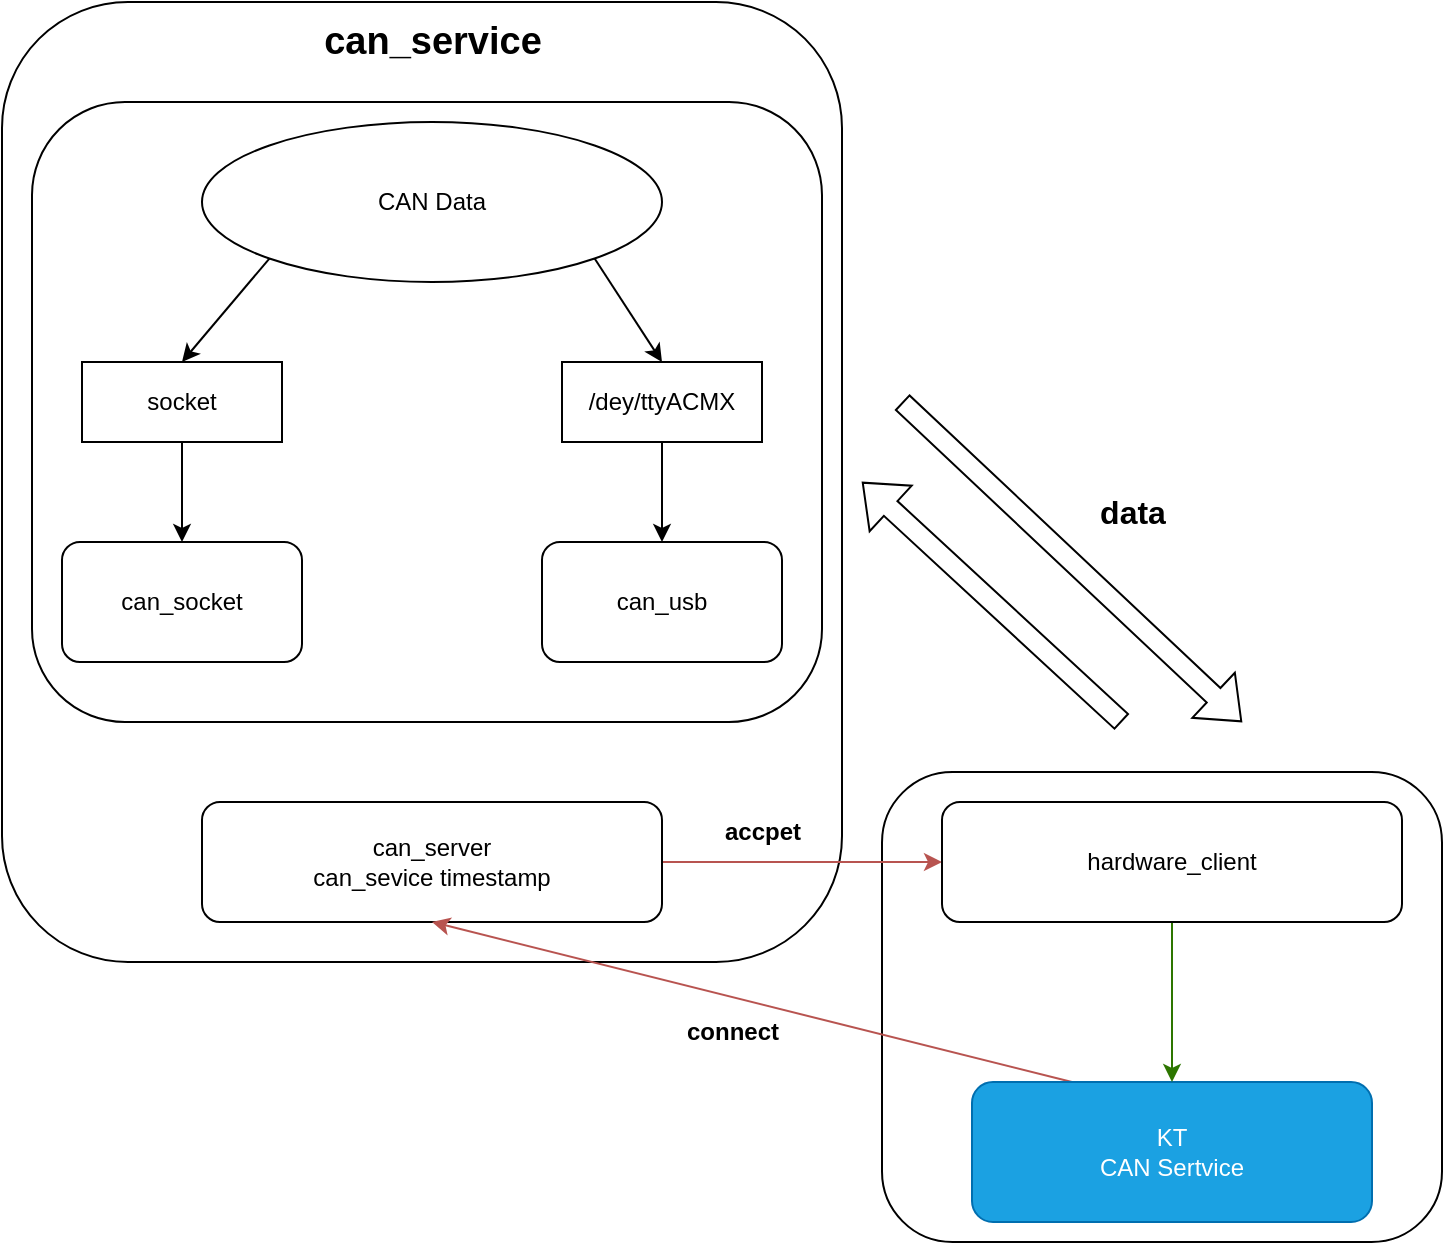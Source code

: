 <mxfile version="28.0.4" pages="11">
  <diagram id="l5BAip2h3KJjqiToEdLb" name="can_service 示意图">
    <mxGraphModel dx="1308" dy="748" grid="1" gridSize="10" guides="1" tooltips="1" connect="1" arrows="1" fold="1" page="1" pageScale="1" pageWidth="827" pageHeight="1169" math="0" shadow="0">
      <root>
        <mxCell id="0" />
        <mxCell id="1" parent="0" />
        <mxCell id="HIZDcxg92IFGt3XuodBq-37" value="" style="rounded=1;whiteSpace=wrap;html=1;" vertex="1" parent="1">
          <mxGeometry x="500" y="525" width="280" height="235" as="geometry" />
        </mxCell>
        <mxCell id="HIZDcxg92IFGt3XuodBq-33" value="" style="rounded=1;whiteSpace=wrap;html=1;" vertex="1" parent="1">
          <mxGeometry x="60" y="140" width="420" height="480" as="geometry" />
        </mxCell>
        <mxCell id="HIZDcxg92IFGt3XuodBq-17" value="" style="rounded=1;whiteSpace=wrap;html=1;" vertex="1" parent="1">
          <mxGeometry x="75" y="190" width="395" height="310" as="geometry" />
        </mxCell>
        <mxCell id="HIZDcxg92IFGt3XuodBq-7" value="can_socket" style="rounded=1;whiteSpace=wrap;html=1;" vertex="1" parent="1">
          <mxGeometry x="90" y="410" width="120" height="60" as="geometry" />
        </mxCell>
        <mxCell id="HIZDcxg92IFGt3XuodBq-12" style="rounded=0;orthogonalLoop=1;jettySize=auto;html=1;exitX=1;exitY=1;exitDx=0;exitDy=0;entryX=0.5;entryY=0;entryDx=0;entryDy=0;" edge="1" parent="1" source="HIZDcxg92IFGt3XuodBq-8" target="HIZDcxg92IFGt3XuodBq-10">
          <mxGeometry relative="1" as="geometry" />
        </mxCell>
        <mxCell id="HIZDcxg92IFGt3XuodBq-15" style="rounded=0;orthogonalLoop=1;jettySize=auto;html=1;exitX=0;exitY=1;exitDx=0;exitDy=0;entryX=0.5;entryY=0;entryDx=0;entryDy=0;" edge="1" parent="1" source="HIZDcxg92IFGt3XuodBq-8" target="HIZDcxg92IFGt3XuodBq-14">
          <mxGeometry relative="1" as="geometry" />
        </mxCell>
        <mxCell id="HIZDcxg92IFGt3XuodBq-8" value="CAN Data" style="ellipse;whiteSpace=wrap;html=1;" vertex="1" parent="1">
          <mxGeometry x="160" y="200" width="230" height="80" as="geometry" />
        </mxCell>
        <mxCell id="HIZDcxg92IFGt3XuodBq-9" value="can_usb" style="rounded=1;whiteSpace=wrap;html=1;" vertex="1" parent="1">
          <mxGeometry x="330" y="410" width="120" height="60" as="geometry" />
        </mxCell>
        <mxCell id="HIZDcxg92IFGt3XuodBq-13" style="edgeStyle=orthogonalEdgeStyle;rounded=0;orthogonalLoop=1;jettySize=auto;html=1;exitX=0.5;exitY=1;exitDx=0;exitDy=0;entryX=0.5;entryY=0;entryDx=0;entryDy=0;" edge="1" parent="1" source="HIZDcxg92IFGt3XuodBq-10" target="HIZDcxg92IFGt3XuodBq-9">
          <mxGeometry relative="1" as="geometry" />
        </mxCell>
        <mxCell id="HIZDcxg92IFGt3XuodBq-10" value="/dey/ttyACMX" style="whiteSpace=wrap;html=1;" vertex="1" parent="1">
          <mxGeometry x="340" y="320" width="100" height="40" as="geometry" />
        </mxCell>
        <mxCell id="HIZDcxg92IFGt3XuodBq-16" style="edgeStyle=orthogonalEdgeStyle;rounded=0;orthogonalLoop=1;jettySize=auto;html=1;exitX=0.5;exitY=1;exitDx=0;exitDy=0;entryX=0.5;entryY=0;entryDx=0;entryDy=0;" edge="1" parent="1" source="HIZDcxg92IFGt3XuodBq-14" target="HIZDcxg92IFGt3XuodBq-7">
          <mxGeometry relative="1" as="geometry" />
        </mxCell>
        <mxCell id="HIZDcxg92IFGt3XuodBq-14" value="socket" style="whiteSpace=wrap;html=1;" vertex="1" parent="1">
          <mxGeometry x="100" y="320" width="100" height="40" as="geometry" />
        </mxCell>
        <mxCell id="HIZDcxg92IFGt3XuodBq-29" style="edgeStyle=orthogonalEdgeStyle;rounded=0;orthogonalLoop=1;jettySize=auto;html=1;exitX=1;exitY=0.5;exitDx=0;exitDy=0;entryX=0;entryY=0.5;entryDx=0;entryDy=0;strokeColor=light-dark(#B85450,#D70202);fillColor=#f8cecc;" edge="1" parent="1" source="HIZDcxg92IFGt3XuodBq-20" target="HIZDcxg92IFGt3XuodBq-28">
          <mxGeometry relative="1" as="geometry" />
        </mxCell>
        <mxCell id="HIZDcxg92IFGt3XuodBq-20" value="can_server&lt;br&gt;can_sevice timestamp" style="rounded=1;whiteSpace=wrap;html=1;" vertex="1" parent="1">
          <mxGeometry x="160" y="540" width="230" height="60" as="geometry" />
        </mxCell>
        <mxCell id="HIZDcxg92IFGt3XuodBq-23" value="" style="shape=flexArrow;endArrow=classic;html=1;rounded=0;" edge="1" parent="1">
          <mxGeometry width="50" height="50" relative="1" as="geometry">
            <mxPoint x="620" y="500" as="sourcePoint" />
            <mxPoint x="490" y="380" as="targetPoint" />
          </mxGeometry>
        </mxCell>
        <mxCell id="HIZDcxg92IFGt3XuodBq-27" style="rounded=0;orthogonalLoop=1;jettySize=auto;html=1;exitX=0.25;exitY=0;exitDx=0;exitDy=0;entryX=0.5;entryY=1;entryDx=0;entryDy=0;strokeColor=light-dark(#B85450,#D70202);fillColor=#f8cecc;" edge="1" parent="1" source="HIZDcxg92IFGt3XuodBq-26" target="HIZDcxg92IFGt3XuodBq-20">
          <mxGeometry relative="1" as="geometry" />
        </mxCell>
        <mxCell id="HIZDcxg92IFGt3XuodBq-26" value="&lt;div&gt;KT&lt;/div&gt;CAN Sertvice" style="rounded=1;whiteSpace=wrap;html=1;fillColor=#1ba1e2;fontColor=#ffffff;strokeColor=#006EAF;" vertex="1" parent="1">
          <mxGeometry x="545" y="680" width="200" height="70" as="geometry" />
        </mxCell>
        <mxCell id="HIZDcxg92IFGt3XuodBq-36" style="rounded=0;orthogonalLoop=1;jettySize=auto;html=1;exitX=0.5;exitY=1;exitDx=0;exitDy=0;entryX=0.5;entryY=0;entryDx=0;entryDy=0;fillColor=#60a917;strokeColor=#2D7600;" edge="1" parent="1" source="HIZDcxg92IFGt3XuodBq-28" target="HIZDcxg92IFGt3XuodBq-26">
          <mxGeometry relative="1" as="geometry" />
        </mxCell>
        <mxCell id="HIZDcxg92IFGt3XuodBq-28" value="hardware_client" style="rounded=1;whiteSpace=wrap;html=1;" vertex="1" parent="1">
          <mxGeometry x="530" y="540" width="230" height="60" as="geometry" />
        </mxCell>
        <mxCell id="HIZDcxg92IFGt3XuodBq-30" value="accpet" style="text;html=1;align=center;verticalAlign=middle;resizable=0;points=[];autosize=1;strokeColor=none;fillColor=none;fontStyle=1" vertex="1" parent="1">
          <mxGeometry x="410" y="540" width="60" height="30" as="geometry" />
        </mxCell>
        <mxCell id="HIZDcxg92IFGt3XuodBq-31" value="" style="shape=flexArrow;endArrow=classic;html=1;rounded=0;" edge="1" parent="1">
          <mxGeometry width="50" height="50" relative="1" as="geometry">
            <mxPoint x="510" y="340" as="sourcePoint" />
            <mxPoint x="680" y="500" as="targetPoint" />
          </mxGeometry>
        </mxCell>
        <mxCell id="HIZDcxg92IFGt3XuodBq-32" value="connect" style="text;html=1;align=center;verticalAlign=middle;resizable=0;points=[];autosize=1;strokeColor=none;fillColor=none;fontStyle=1" vertex="1" parent="1">
          <mxGeometry x="390" y="640" width="70" height="30" as="geometry" />
        </mxCell>
        <mxCell id="HIZDcxg92IFGt3XuodBq-34" value="&lt;b&gt;&lt;font style=&quot;font-size: 19px;&quot;&gt;can_service&lt;/font&gt;&lt;/b&gt;" style="text;html=1;align=center;verticalAlign=middle;resizable=0;points=[];autosize=1;strokeColor=none;fillColor=none;" vertex="1" parent="1">
          <mxGeometry x="210" y="140" width="130" height="40" as="geometry" />
        </mxCell>
        <mxCell id="HIZDcxg92IFGt3XuodBq-35" value="&lt;b&gt;&lt;font style=&quot;font-size: 16px;&quot;&gt;data&lt;/font&gt;&lt;/b&gt;" style="text;html=1;align=center;verticalAlign=middle;resizable=0;points=[];autosize=1;strokeColor=none;fillColor=none;" vertex="1" parent="1">
          <mxGeometry x="595" y="380" width="60" height="30" as="geometry" />
        </mxCell>
      </root>
    </mxGraphModel>
  </diagram>
  <diagram id="A9tw24PywkGT_CIXn30d" name="Can 简单代码流程">
    <mxGraphModel dx="2154" dy="840" grid="1" gridSize="10" guides="1" tooltips="1" connect="1" arrows="1" fold="1" page="1" pageScale="1" pageWidth="827" pageHeight="1169" math="0" shadow="0">
      <root>
        <mxCell id="0" />
        <mxCell id="1" parent="0" />
        <mxCell id="Wk46AScThqRC2HGDwCB5-23" value="" style="rounded=1;whiteSpace=wrap;html=1;fillColor=#f8cecc;strokeColor=#b85450;" parent="1" vertex="1">
          <mxGeometry x="520" y="170" width="310" height="320" as="geometry" />
        </mxCell>
        <mxCell id="Wk46AScThqRC2HGDwCB5-17" value="" style="rounded=1;whiteSpace=wrap;html=1;fillColor=#dae8fc;strokeColor=#6c8ebf;" parent="1" vertex="1">
          <mxGeometry x="-70" y="170" width="550" height="320" as="geometry" />
        </mxCell>
        <mxCell id="Wk46AScThqRC2HGDwCB5-3" value="" style="edgeStyle=orthogonalEdgeStyle;rounded=0;orthogonalLoop=1;jettySize=auto;html=1;startArrow=classic;startFill=1;" parent="1" source="Wk46AScThqRC2HGDwCB5-1" target="Wk46AScThqRC2HGDwCB5-2" edge="1">
          <mxGeometry relative="1" as="geometry" />
        </mxCell>
        <mxCell id="Wk46AScThqRC2HGDwCB5-1" value="KT" style="rounded=1;whiteSpace=wrap;html=1;" parent="1" vertex="1">
          <mxGeometry x="-60" y="300" width="120" height="60" as="geometry" />
        </mxCell>
        <mxCell id="Wk46AScThqRC2HGDwCB5-5" value="" style="edgeStyle=orthogonalEdgeStyle;rounded=0;orthogonalLoop=1;jettySize=auto;html=1;exitX=0.5;exitY=0;exitDx=0;exitDy=0;entryX=0;entryY=0.5;entryDx=0;entryDy=0;" parent="1" source="Wk46AScThqRC2HGDwCB5-2" target="Wk46AScThqRC2HGDwCB5-4" edge="1">
          <mxGeometry relative="1" as="geometry" />
        </mxCell>
        <mxCell id="Wk46AScThqRC2HGDwCB5-2" value="JNI" style="rounded=1;whiteSpace=wrap;html=1;" parent="1" vertex="1">
          <mxGeometry x="170" y="300" width="120" height="60" as="geometry" />
        </mxCell>
        <mxCell id="Wk46AScThqRC2HGDwCB5-7" value="" style="edgeStyle=orthogonalEdgeStyle;rounded=0;orthogonalLoop=1;jettySize=auto;html=1;" parent="1" source="Wk46AScThqRC2HGDwCB5-4" target="Wk46AScThqRC2HGDwCB5-6" edge="1">
          <mxGeometry relative="1" as="geometry" />
        </mxCell>
        <mxCell id="Wk46AScThqRC2HGDwCB5-4" value="Pub" style="rounded=1;whiteSpace=wrap;html=1;" parent="1" vertex="1">
          <mxGeometry x="341" y="190" width="120" height="60" as="geometry" />
        </mxCell>
        <mxCell id="Wk46AScThqRC2HGDwCB5-9" value="" style="edgeStyle=orthogonalEdgeStyle;rounded=0;orthogonalLoop=1;jettySize=auto;html=1;entryX=0.5;entryY=0;entryDx=0;entryDy=0;" parent="1" source="Wk46AScThqRC2HGDwCB5-6" target="Wk46AScThqRC2HGDwCB5-8" edge="1">
          <mxGeometry relative="1" as="geometry" />
        </mxCell>
        <mxCell id="Wk46AScThqRC2HGDwCB5-6" value="Sub" style="rounded=1;whiteSpace=wrap;html=1;" parent="1" vertex="1">
          <mxGeometry x="541" y="190" width="120" height="60" as="geometry" />
        </mxCell>
        <mxCell id="Wk46AScThqRC2HGDwCB5-16" value="" style="edgeStyle=orthogonalEdgeStyle;rounded=0;orthogonalLoop=1;jettySize=auto;html=1;startArrow=classic;startFill=1;" parent="1" source="Wk46AScThqRC2HGDwCB5-8" target="Wk46AScThqRC2HGDwCB5-15" edge="1">
          <mxGeometry relative="1" as="geometry" />
        </mxCell>
        <mxCell id="Wk46AScThqRC2HGDwCB5-20" style="edgeStyle=orthogonalEdgeStyle;rounded=0;orthogonalLoop=1;jettySize=auto;html=1;exitX=0.5;exitY=1;exitDx=0;exitDy=0;entryX=1;entryY=0.5;entryDx=0;entryDy=0;" parent="1" source="Wk46AScThqRC2HGDwCB5-8" target="Wk46AScThqRC2HGDwCB5-12" edge="1">
          <mxGeometry relative="1" as="geometry" />
        </mxCell>
        <mxCell id="Wk46AScThqRC2HGDwCB5-8" value="CanService" style="rounded=1;whiteSpace=wrap;html=1;" parent="1" vertex="1">
          <mxGeometry x="690" y="300" width="120" height="60" as="geometry" />
        </mxCell>
        <mxCell id="Wk46AScThqRC2HGDwCB5-22" style="edgeStyle=orthogonalEdgeStyle;rounded=0;orthogonalLoop=1;jettySize=auto;html=1;exitX=0;exitY=0.5;exitDx=0;exitDy=0;entryX=0.5;entryY=1;entryDx=0;entryDy=0;" parent="1" source="Wk46AScThqRC2HGDwCB5-11" target="Wk46AScThqRC2HGDwCB5-2" edge="1">
          <mxGeometry relative="1" as="geometry" />
        </mxCell>
        <mxCell id="Wk46AScThqRC2HGDwCB5-11" value="Sub" style="rounded=1;whiteSpace=wrap;html=1;" parent="1" vertex="1">
          <mxGeometry x="341" y="410" width="120" height="60" as="geometry" />
        </mxCell>
        <mxCell id="Wk46AScThqRC2HGDwCB5-21" value="" style="edgeStyle=orthogonalEdgeStyle;rounded=0;orthogonalLoop=1;jettySize=auto;html=1;" parent="1" source="Wk46AScThqRC2HGDwCB5-12" target="Wk46AScThqRC2HGDwCB5-11" edge="1">
          <mxGeometry relative="1" as="geometry" />
        </mxCell>
        <mxCell id="Wk46AScThqRC2HGDwCB5-12" value="Pub" style="rounded=1;whiteSpace=wrap;html=1;" parent="1" vertex="1">
          <mxGeometry x="541" y="410" width="120" height="60" as="geometry" />
        </mxCell>
        <mxCell id="Wk46AScThqRC2HGDwCB5-15" value="Can硬件层" style="rounded=1;whiteSpace=wrap;html=1;" parent="1" vertex="1">
          <mxGeometry x="900" y="300" width="120" height="60" as="geometry" />
        </mxCell>
        <mxCell id="Wk46AScThqRC2HGDwCB5-18" value="Android" style="text;html=1;align=center;verticalAlign=middle;resizable=0;points=[];autosize=1;strokeColor=none;fillColor=none;fontStyle=1;fontSize=19;" parent="1" vertex="1">
          <mxGeometry x="160" y="130" width="90" height="40" as="geometry" />
        </mxCell>
        <mxCell id="Wk46AScThqRC2HGDwCB5-19" value="Nvq（Ros）" style="text;html=1;align=center;verticalAlign=middle;resizable=0;points=[];autosize=1;strokeColor=none;fillColor=none;fontStyle=1;fontSize=20;" parent="1" vertex="1">
          <mxGeometry x="610" y="130" width="130" height="40" as="geometry" />
        </mxCell>
        <mxCell id="Wk46AScThqRC2HGDwCB5-24" value="1" style="text;html=1;align=center;verticalAlign=middle;resizable=0;points=[];autosize=1;strokeColor=none;fillColor=none;fontStyle=1;fontSize=15;" parent="1" vertex="1">
          <mxGeometry x="100" y="300" width="30" height="30" as="geometry" />
        </mxCell>
        <mxCell id="Wk46AScThqRC2HGDwCB5-25" value="2" style="text;html=1;align=center;verticalAlign=middle;resizable=0;points=[];autosize=1;strokeColor=none;fillColor=none;fontStyle=1;fontSize=15;" parent="1" vertex="1">
          <mxGeometry x="250" y="190" width="30" height="30" as="geometry" />
        </mxCell>
        <mxCell id="Wk46AScThqRC2HGDwCB5-26" value="3" style="text;html=1;align=center;verticalAlign=middle;resizable=0;points=[];autosize=1;strokeColor=none;fillColor=none;fontStyle=1;fontSize=15;" parent="1" vertex="1">
          <mxGeometry x="487" y="190" width="30" height="30" as="geometry" />
        </mxCell>
        <mxCell id="Wk46AScThqRC2HGDwCB5-27" value="4" style="text;html=1;align=center;verticalAlign=middle;resizable=0;points=[];autosize=1;strokeColor=none;fillColor=none;fontStyle=1;fontSize=15;" parent="1" vertex="1">
          <mxGeometry x="720" y="190" width="30" height="30" as="geometry" />
        </mxCell>
        <mxCell id="Wk46AScThqRC2HGDwCB5-28" value="5" style="text;html=1;align=center;verticalAlign=middle;resizable=0;points=[];autosize=1;strokeColor=none;fillColor=none;fontStyle=1;fontSize=15;" parent="1" vertex="1">
          <mxGeometry x="850" y="300" width="30" height="30" as="geometry" />
        </mxCell>
        <mxCell id="Wk46AScThqRC2HGDwCB5-29" value="6" style="text;html=1;align=center;verticalAlign=middle;resizable=0;points=[];autosize=1;strokeColor=none;fillColor=none;fontStyle=1;fontSize=15;" parent="1" vertex="1">
          <mxGeometry x="850" y="340" width="30" height="30" as="geometry" />
        </mxCell>
        <mxCell id="Wk46AScThqRC2HGDwCB5-30" value="7" style="text;html=1;align=center;verticalAlign=middle;resizable=0;points=[];autosize=1;strokeColor=none;fillColor=none;fontStyle=1;fontSize=15;" parent="1" vertex="1">
          <mxGeometry x="720" y="440" width="30" height="30" as="geometry" />
        </mxCell>
        <mxCell id="Wk46AScThqRC2HGDwCB5-31" value="8" style="text;html=1;align=center;verticalAlign=middle;resizable=0;points=[];autosize=1;strokeColor=none;fillColor=none;fontStyle=1;fontSize=15;" parent="1" vertex="1">
          <mxGeometry x="487" y="440" width="30" height="30" as="geometry" />
        </mxCell>
        <mxCell id="Wk46AScThqRC2HGDwCB5-32" value="9" style="text;html=1;align=center;verticalAlign=middle;resizable=0;points=[];autosize=1;strokeColor=none;fillColor=none;fontStyle=1;fontSize=15;" parent="1" vertex="1">
          <mxGeometry x="250" y="440" width="30" height="30" as="geometry" />
        </mxCell>
        <mxCell id="Wk46AScThqRC2HGDwCB5-33" value="10" style="text;html=1;align=center;verticalAlign=middle;resizable=0;points=[];autosize=1;strokeColor=none;fillColor=none;fontStyle=1;fontSize=15;" parent="1" vertex="1">
          <mxGeometry x="95" y="330" width="40" height="30" as="geometry" />
        </mxCell>
      </root>
    </mxGraphModel>
  </diagram>
  <diagram id="1OLvpkZ3m0cAaq_OFy44" name="RGBD">
    <mxGraphModel dx="3215" dy="1512" grid="1" gridSize="10" guides="1" tooltips="1" connect="1" arrows="1" fold="1" page="1" pageScale="1" pageWidth="827" pageHeight="1169" math="0" shadow="0">
      <root>
        <mxCell id="0" />
        <mxCell id="1" parent="0" />
        <mxCell id="vAVyvONtJrb3Eg45BdlQ-24" value="" style="rounded=1;whiteSpace=wrap;html=1;" parent="1" vertex="1">
          <mxGeometry x="-260" y="190" width="300" height="640" as="geometry" />
        </mxCell>
        <mxCell id="vAVyvONtJrb3Eg45BdlQ-23" value="" style="rounded=1;whiteSpace=wrap;html=1;" parent="1" vertex="1">
          <mxGeometry x="87.5" y="500" width="285" height="330" as="geometry" />
        </mxCell>
        <mxCell id="vAVyvONtJrb3Eg45BdlQ-4" value="" style="edgeStyle=orthogonalEdgeStyle;rounded=0;orthogonalLoop=1;jettySize=auto;html=1;" parent="1" source="vAVyvONtJrb3Eg45BdlQ-2" target="vAVyvONtJrb3Eg45BdlQ-3" edge="1">
          <mxGeometry relative="1" as="geometry" />
        </mxCell>
        <mxCell id="vAVyvONtJrb3Eg45BdlQ-2" value="RGBDManagerService" style="whiteSpace=wrap;html=1;" parent="1" vertex="1">
          <mxGeometry x="-220" y="210" width="220" height="60" as="geometry" />
        </mxCell>
        <mxCell id="vAVyvONtJrb3Eg45BdlQ-6" value="" style="edgeStyle=orthogonalEdgeStyle;rounded=0;orthogonalLoop=1;jettySize=auto;html=1;" parent="1" source="vAVyvONtJrb3Eg45BdlQ-3" target="vAVyvONtJrb3Eg45BdlQ-5" edge="1">
          <mxGeometry relative="1" as="geometry" />
        </mxCell>
        <mxCell id="vAVyvONtJrb3Eg45BdlQ-3" value="RgbdDevice" style="whiteSpace=wrap;html=1;" parent="1" vertex="1">
          <mxGeometry x="-170" y="330" width="120" height="60" as="geometry" />
        </mxCell>
        <mxCell id="vAVyvONtJrb3Eg45BdlQ-8" value="" style="edgeStyle=orthogonalEdgeStyle;rounded=0;orthogonalLoop=1;jettySize=auto;html=1;" parent="1" source="vAVyvONtJrb3Eg45BdlQ-5" target="vAVyvONtJrb3Eg45BdlQ-7" edge="1">
          <mxGeometry relative="1" as="geometry" />
        </mxCell>
        <mxCell id="vAVyvONtJrb3Eg45BdlQ-5" value="RgbdNative" style="whiteSpace=wrap;html=1;" parent="1" vertex="1">
          <mxGeometry x="-170" y="440" width="120" height="60" as="geometry" />
        </mxCell>
        <mxCell id="vAVyvONtJrb3Eg45BdlQ-10" value="" style="edgeStyle=orthogonalEdgeStyle;rounded=0;orthogonalLoop=1;jettySize=auto;html=1;" parent="1" source="vAVyvONtJrb3Eg45BdlQ-7" target="vAVyvONtJrb3Eg45BdlQ-9" edge="1">
          <mxGeometry relative="1" as="geometry" />
        </mxCell>
        <mxCell id="vAVyvONtJrb3Eg45BdlQ-7" value="rgbd_jni.cpp" style="whiteSpace=wrap;html=1;" parent="1" vertex="1">
          <mxGeometry x="-170" y="540" width="120" height="60" as="geometry" />
        </mxCell>
        <mxCell id="vAVyvONtJrb3Eg45BdlQ-12" value="" style="edgeStyle=orthogonalEdgeStyle;rounded=0;orthogonalLoop=1;jettySize=auto;html=1;" parent="1" source="vAVyvONtJrb3Eg45BdlQ-9" target="vAVyvONtJrb3Eg45BdlQ-11" edge="1">
          <mxGeometry relative="1" as="geometry" />
        </mxCell>
        <mxCell id="vAVyvONtJrb3Eg45BdlQ-9" value="rgbd_device.cpp" style="whiteSpace=wrap;html=1;" parent="1" vertex="1">
          <mxGeometry x="-170" y="640" width="120" height="60" as="geometry" />
        </mxCell>
        <mxCell id="vAVyvONtJrb3Eg45BdlQ-15" style="edgeStyle=orthogonalEdgeStyle;rounded=0;orthogonalLoop=1;jettySize=auto;html=1;exitX=1;exitY=0.5;exitDx=0;exitDy=0;entryX=0;entryY=0.5;entryDx=0;entryDy=0;" parent="1" source="vAVyvONtJrb3Eg45BdlQ-11" target="vAVyvONtJrb3Eg45BdlQ-14" edge="1">
          <mxGeometry relative="1" as="geometry" />
        </mxCell>
        <mxCell id="vAVyvONtJrb3Eg45BdlQ-11" value="rgbd_ros.cpp" style="whiteSpace=wrap;html=1;" parent="1" vertex="1">
          <mxGeometry x="-170" y="750" width="120" height="60" as="geometry" />
        </mxCell>
        <mxCell id="vAVyvONtJrb3Eg45BdlQ-13" value="&lt;b&gt;&lt;font style=&quot;font-size: 20px;&quot;&gt;RGBD 代码链路梳理&lt;/font&gt;&lt;/b&gt;" style="text;html=1;align=center;verticalAlign=middle;resizable=0;points=[];autosize=1;strokeColor=none;fillColor=none;" parent="1" vertex="1">
          <mxGeometry x="-40" y="855" width="210" height="40" as="geometry" />
        </mxCell>
        <mxCell id="vAVyvONtJrb3Eg45BdlQ-18" value="" style="edgeStyle=orthogonalEdgeStyle;rounded=0;orthogonalLoop=1;jettySize=auto;html=1;" parent="1" source="vAVyvONtJrb3Eg45BdlQ-14" target="vAVyvONtJrb3Eg45BdlQ-17" edge="1">
          <mxGeometry relative="1" as="geometry" />
        </mxCell>
        <mxCell id="vAVyvONtJrb3Eg45BdlQ-14" value="device_manager.cpp" style="whiteSpace=wrap;html=1;" parent="1" vertex="1">
          <mxGeometry x="120" y="750" width="220" height="60" as="geometry" />
        </mxCell>
        <mxCell id="vAVyvONtJrb3Eg45BdlQ-22" value="" style="edgeStyle=orthogonalEdgeStyle;rounded=0;orthogonalLoop=1;jettySize=auto;html=1;" parent="1" source="vAVyvONtJrb3Eg45BdlQ-17" target="vAVyvONtJrb3Eg45BdlQ-21" edge="1">
          <mxGeometry relative="1" as="geometry" />
        </mxCell>
        <mxCell id="vAVyvONtJrb3Eg45BdlQ-17" value="OBCameraNodeFacotry" style="whiteSpace=wrap;html=1;" parent="1" vertex="1">
          <mxGeometry x="150" y="640" width="160" height="60" as="geometry" />
        </mxCell>
        <mxCell id="vAVyvONtJrb3Eg45BdlQ-21" value="OBCameraNode" style="whiteSpace=wrap;html=1;" parent="1" vertex="1">
          <mxGeometry x="150" y="525" width="160" height="60" as="geometry" />
        </mxCell>
        <mxCell id="vAVyvONtJrb3Eg45BdlQ-25" value="&lt;b&gt;&lt;font style=&quot;font-size: 18px;&quot;&gt;Android&lt;/font&gt;&lt;/b&gt;" style="text;html=1;align=center;verticalAlign=middle;resizable=0;points=[];autosize=1;strokeColor=none;fillColor=none;" parent="1" vertex="1">
          <mxGeometry x="-155" y="150" width="90" height="40" as="geometry" />
        </mxCell>
        <mxCell id="vAVyvONtJrb3Eg45BdlQ-26" value="&lt;b&gt;&lt;font style=&quot;font-size: 16px;&quot;&gt;NVQ&lt;/font&gt;&lt;/b&gt;" style="text;html=1;align=center;verticalAlign=middle;resizable=0;points=[];autosize=1;strokeColor=none;fillColor=none;" parent="1" vertex="1">
          <mxGeometry x="200" y="470" width="60" height="30" as="geometry" />
        </mxCell>
      </root>
    </mxGraphModel>
  </diagram>
  <diagram id="0l4TTH8lbEQz3ZfYdUot" name="RGBD 配置文件数据流传输链路">
    <mxGraphModel dx="3495" dy="-24" grid="1" gridSize="10" guides="1" tooltips="1" connect="1" arrows="1" fold="1" page="1" pageScale="1" pageWidth="827" pageHeight="1169" math="0" shadow="0">
      <root>
        <mxCell id="0" />
        <mxCell id="1" parent="0" />
        <mxCell id="Szwz2F_T7Z-_MM_wcam3-7" value="" style="rounded=1;whiteSpace=wrap;html=1;" parent="1" vertex="1">
          <mxGeometry x="-1220" y="2010" width="960" height="540" as="geometry" />
        </mxCell>
        <mxCell id="Szwz2F_T7Z-_MM_wcam3-6" value="" style="rounded=1;whiteSpace=wrap;html=1;" parent="1" vertex="1">
          <mxGeometry x="-1230" y="1290" width="970" height="680" as="geometry" />
        </mxCell>
        <mxCell id="a4JodhSRM_h3Jz7vP8AF-1" value="rgbd.json" style="rounded=0;whiteSpace=wrap;html=1;" parent="1" vertex="1">
          <mxGeometry x="-810" y="1200" width="120" height="45" as="geometry" />
        </mxCell>
        <mxCell id="a4JodhSRM_h3Jz7vP8AF-2" value="&lt;b&gt;&lt;font style=&quot;font-size: 33px;&quot;&gt;RGBD配置文件梳理&lt;/font&gt;&lt;/b&gt;" style="text;html=1;align=center;verticalAlign=middle;resizable=0;points=[];autosize=1;strokeColor=none;fillColor=none;" parent="1" vertex="1">
          <mxGeometry x="-1190" y="1197.5" width="320" height="50" as="geometry" />
        </mxCell>
        <mxCell id="a4JodhSRM_h3Jz7vP8AF-3" value="rgbd_default.json" style="rounded=0;whiteSpace=wrap;html=1;" parent="1" vertex="1">
          <mxGeometry x="-650" y="1200" width="120" height="45" as="geometry" />
        </mxCell>
        <mxCell id="a4JodhSRM_h3Jz7vP8AF-4" value="RgbdSetting" style="swimlane;childLayout=stackLayout;horizontal=1;startSize=50;horizontalStack=0;rounded=1;fontSize=14;fontStyle=0;strokeWidth=2;resizeParent=0;resizeLast=1;shadow=0;dashed=0;align=center;arcSize=4;whiteSpace=wrap;html=1;" parent="1" vertex="1">
          <mxGeometry x="-800" y="1310" width="230" height="120" as="geometry">
            <mxRectangle x="-800" y="1310" width="120" height="50" as="alternateBounds" />
          </mxGeometry>
        </mxCell>
        <mxCell id="a4JodhSRM_h3Jz7vP8AF-5" value="1. legacyIfNeed -&amp;gt; RgbdConfig&lt;div&gt;2. readRgbdConfig -&amp;gt; RgbdConfig&lt;/div&gt;" style="align=left;strokeColor=none;fillColor=none;spacingLeft=4;spacingRight=4;fontSize=12;verticalAlign=top;resizable=0;rotatable=0;part=1;html=1;whiteSpace=wrap;" parent="a4JodhSRM_h3Jz7vP8AF-4" vertex="1">
          <mxGeometry y="50" width="230" height="70" as="geometry" />
        </mxCell>
        <mxCell id="a4JodhSRM_h3Jz7vP8AF-6" value="RgbdManagerService" style="swimlane;childLayout=stackLayout;horizontal=1;startSize=50;horizontalStack=0;rounded=1;fontSize=14;fontStyle=0;strokeWidth=2;resizeParent=0;resizeLast=1;shadow=0;dashed=0;align=center;arcSize=4;whiteSpace=wrap;html=1;" parent="1" vertex="1">
          <mxGeometry x="-1130" y="1310" width="230" height="120" as="geometry">
            <mxRectangle x="-800" y="1310" width="120" height="50" as="alternateBounds" />
          </mxGeometry>
        </mxCell>
        <mxCell id="a4JodhSRM_h3Jz7vP8AF-7" value="1. init&amp;nbsp;&lt;div&gt;2. readRgbdConfig -&amp;gt;&lt;font style=&quot;color: light-dark(rgb(0, 0, 0), rgb(255, 0, 0));&quot;&gt;&lt;b style=&quot;&quot;&gt;config&lt;/b&gt;&lt;/font&gt;&lt;/div&gt;&lt;div&gt;&lt;br&gt;&lt;/div&gt;&lt;div&gt;1. openRgbd - &amp;gt;&lt;b&gt;&lt;font style=&quot;color: light-dark(rgb(0, 0, 0), rgb(204, 0, 0));&quot;&gt;rgbdInfo&lt;/font&gt;&lt;/b&gt;&lt;/div&gt;" style="align=left;strokeColor=none;fillColor=none;spacingLeft=4;spacingRight=4;fontSize=12;verticalAlign=top;resizable=0;rotatable=0;part=1;html=1;whiteSpace=wrap;" parent="a4JodhSRM_h3Jz7vP8AF-6" vertex="1">
          <mxGeometry y="50" width="230" height="70" as="geometry" />
        </mxCell>
        <mxCell id="a4JodhSRM_h3Jz7vP8AF-8" style="edgeStyle=orthogonalEdgeStyle;rounded=0;orthogonalLoop=1;jettySize=auto;html=1;exitX=1;exitY=0.25;exitDx=0;exitDy=0;entryX=0;entryY=0.25;entryDx=0;entryDy=0;" parent="1" source="a4JodhSRM_h3Jz7vP8AF-6" target="a4JodhSRM_h3Jz7vP8AF-4" edge="1">
          <mxGeometry relative="1" as="geometry" />
        </mxCell>
        <mxCell id="a4JodhSRM_h3Jz7vP8AF-9" value="RgbdDevice" style="swimlane;childLayout=stackLayout;horizontal=1;startSize=50;horizontalStack=0;rounded=1;fontSize=14;fontStyle=0;strokeWidth=2;resizeParent=0;resizeLast=1;shadow=0;dashed=0;align=center;arcSize=4;whiteSpace=wrap;html=1;" parent="1" vertex="1">
          <mxGeometry x="-1130" y="1530" width="230" height="120" as="geometry">
            <mxRectangle x="-800" y="1310" width="120" height="50" as="alternateBounds" />
          </mxGeometry>
        </mxCell>
        <mxCell id="a4JodhSRM_h3Jz7vP8AF-10" value="1. construction 构造函数中传入&lt;font style=&quot;color: light-dark(rgb(0, 0, 0), rgb(204, 0, 0));&quot;&gt;&lt;b style=&quot;&quot;&gt;rgbdinfo&lt;/b&gt;&lt;/font&gt;&lt;div&gt;2. startInspect&lt;/div&gt;&lt;div&gt;3. open - &amp;gt; native open&lt;/div&gt;" style="align=left;strokeColor=none;fillColor=none;spacingLeft=4;spacingRight=4;fontSize=12;verticalAlign=top;resizable=0;rotatable=0;part=1;html=1;whiteSpace=wrap;" parent="a4JodhSRM_h3Jz7vP8AF-9" vertex="1">
          <mxGeometry y="50" width="230" height="70" as="geometry" />
        </mxCell>
        <mxCell id="a4JodhSRM_h3Jz7vP8AF-11" style="edgeStyle=orthogonalEdgeStyle;rounded=0;orthogonalLoop=1;jettySize=auto;html=1;exitX=0.5;exitY=1;exitDx=0;exitDy=0;entryX=0.5;entryY=0;entryDx=0;entryDy=0;" parent="1" source="a4JodhSRM_h3Jz7vP8AF-7" target="a4JodhSRM_h3Jz7vP8AF-9" edge="1">
          <mxGeometry relative="1" as="geometry" />
        </mxCell>
        <mxCell id="a4JodhSRM_h3Jz7vP8AF-12" value="获取配置信息" style="text;html=1;align=center;verticalAlign=middle;resizable=0;points=[];autosize=1;strokeColor=none;fillColor=none;" parent="1" vertex="1">
          <mxGeometry x="-900" y="1350" width="100" height="30" as="geometry" />
        </mxCell>
        <mxCell id="a4JodhSRM_h3Jz7vP8AF-13" value="打开设备&lt;div&gt;传入 location，配置信息&lt;/div&gt;" style="text;html=1;align=center;verticalAlign=middle;resizable=0;points=[];autosize=1;strokeColor=none;fillColor=none;" parent="1" vertex="1">
          <mxGeometry x="-1020" y="1455" width="150" height="40" as="geometry" />
        </mxCell>
        <mxCell id="a4JodhSRM_h3Jz7vP8AF-14" style="edgeStyle=orthogonalEdgeStyle;rounded=0;orthogonalLoop=1;jettySize=auto;html=1;exitX=0.5;exitY=1;exitDx=0;exitDy=0;entryX=0.5;entryY=0;entryDx=0;entryDy=0;" parent="1" source="a4JodhSRM_h3Jz7vP8AF-15" target="a4JodhSRM_h3Jz7vP8AF-25" edge="1">
          <mxGeometry relative="1" as="geometry" />
        </mxCell>
        <mxCell id="a4JodhSRM_h3Jz7vP8AF-15" value="&lt;b&gt;&lt;font style=&quot;color: light-dark(rgb(0, 0, 0), rgb(204, 0, 0));&quot;&gt;RgbdNative&lt;/font&gt;&lt;/b&gt;" style="swimlane;childLayout=stackLayout;horizontal=1;startSize=50;horizontalStack=0;rounded=1;fontSize=14;fontStyle=0;strokeWidth=2;resizeParent=0;resizeLast=1;shadow=0;dashed=0;align=center;arcSize=4;whiteSpace=wrap;html=1;" parent="1" vertex="1">
          <mxGeometry x="-1150" y="1760" width="270" height="200" as="geometry">
            <mxRectangle x="-800" y="1310" width="120" height="50" as="alternateBounds" />
          </mxGeometry>
        </mxCell>
        <mxCell id="a4JodhSRM_h3Jz7vP8AF-16" value="1. System.loadLibrary(&quot;rgbd.jni&quot;)&lt;div&gt;2. init&lt;/div&gt;&lt;div&gt;3. rgbdInfo .let( 把数据赋值给 字符串&lt;b&gt;&lt;font style=&quot;color: light-dark(rgb(0, 0, 0), rgb(153, 0, 0));&quot;&gt;openStr&lt;/font&gt;&lt;/b&gt;）&lt;/div&gt;&lt;div&gt;4. open&lt;/div&gt;&lt;div&gt;&amp;nbsp;&lt;span style=&quot;white-space: pre;&quot;&gt;&#x9;&lt;/span&gt;4.1. openDevice()&lt;/div&gt;&lt;div&gt;&lt;span style=&quot;white-space: pre;&quot;&gt;&#x9;&lt;/span&gt;&lt;span style=&quot;white-space: pre;&quot;&gt;&#x9;&lt;/span&gt;4.1.1 &lt;b&gt;jniLoad &lt;/b&gt;(rgbdinfo.libPath)&lt;br&gt;&lt;/div&gt;&lt;div&gt;&lt;span style=&quot;white-space: pre;&quot;&gt;&#x9;&lt;/span&gt;&lt;span style=&quot;white-space: pre;&quot;&gt;&#x9;&lt;/span&gt;4.1.2 &lt;b&gt;jniOpen&lt;/b&gt;(&lt;b&gt;&lt;font style=&quot;color: light-dark(rgb(0, 0, 0), rgb(204, 0, 0));&quot;&gt;openStr&lt;/font&gt;&lt;/b&gt;)&lt;br&gt;&lt;/div&gt;&lt;div&gt;&lt;span style=&quot;white-space: pre;&quot;&gt;&#x9;&lt;/span&gt;4.2 startStream()&lt;br&gt;&lt;/div&gt;&lt;div&gt;...&lt;/div&gt;" style="align=left;strokeColor=none;fillColor=none;spacingLeft=4;spacingRight=4;fontSize=12;verticalAlign=top;resizable=0;rotatable=0;part=1;html=1;whiteSpace=wrap;" parent="a4JodhSRM_h3Jz7vP8AF-15" vertex="1">
          <mxGeometry y="50" width="270" height="150" as="geometry" />
        </mxCell>
        <mxCell id="a4JodhSRM_h3Jz7vP8AF-17" style="edgeStyle=orthogonalEdgeStyle;rounded=0;orthogonalLoop=1;jettySize=auto;html=1;exitX=0.5;exitY=1;exitDx=0;exitDy=0;entryX=0.5;entryY=0;entryDx=0;entryDy=0;" parent="1" source="a4JodhSRM_h3Jz7vP8AF-10" target="a4JodhSRM_h3Jz7vP8AF-15" edge="1">
          <mxGeometry relative="1" as="geometry" />
        </mxCell>
        <mxCell id="a4JodhSRM_h3Jz7vP8AF-18" style="edgeStyle=orthogonalEdgeStyle;rounded=0;orthogonalLoop=1;jettySize=auto;html=1;exitX=0;exitY=0.5;exitDx=0;exitDy=0;entryX=1;entryY=0.5;entryDx=0;entryDy=0;" parent="1" source="a4JodhSRM_h3Jz7vP8AF-5" target="a4JodhSRM_h3Jz7vP8AF-7" edge="1">
          <mxGeometry relative="1" as="geometry" />
        </mxCell>
        <mxCell id="a4JodhSRM_h3Jz7vP8AF-19" value="&lt;b&gt;&lt;font style=&quot;color: light-dark(rgb(0, 0, 0), rgb(204, 0, 0));&quot;&gt;rgbdinfo&lt;/font&gt;&lt;/b&gt;" style="text;html=1;align=center;verticalAlign=middle;resizable=0;points=[];autosize=1;strokeColor=none;fillColor=none;" parent="1" vertex="1">
          <mxGeometry x="-1090" y="1465" width="70" height="30" as="geometry" />
        </mxCell>
        <mxCell id="a4JodhSRM_h3Jz7vP8AF-20" value="&lt;b&gt;RgbdNative(&lt;font style=&quot;color: light-dark(rgb(0, 0, 0), rgb(204, 0, 0));&quot;&gt;rgbdInfo&lt;/font&gt;)&lt;/b&gt;" style="text;html=1;align=center;verticalAlign=middle;resizable=0;points=[];autosize=1;strokeColor=none;fillColor=none;" parent="1" vertex="1">
          <mxGeometry x="-1170" y="1688" width="150" height="30" as="geometry" />
        </mxCell>
        <mxCell id="a4JodhSRM_h3Jz7vP8AF-21" value="创建Native对象" style="text;html=1;align=center;verticalAlign=middle;resizable=0;points=[];autosize=1;strokeColor=none;fillColor=none;" parent="1" vertex="1">
          <mxGeometry x="-1010" y="1688" width="110" height="30" as="geometry" />
        </mxCell>
        <mxCell id="a4JodhSRM_h3Jz7vP8AF-22" value="&lt;b&gt;&lt;font style=&quot;color: light-dark(rgb(0, 0, 0), rgb(204, 0, 0));&quot;&gt;RgbdConfig&lt;/font&gt;&lt;/b&gt;" style="text;html=1;align=center;verticalAlign=middle;resizable=0;points=[];autosize=1;strokeColor=none;fillColor=none;" parent="1" vertex="1">
          <mxGeometry x="-895" y="1398" width="90" height="30" as="geometry" />
        </mxCell>
        <mxCell id="a4JodhSRM_h3Jz7vP8AF-23" value="/pudu/config/rgbd.json" style="ellipse;whiteSpace=wrap;html=1;align=center;" parent="1" vertex="1">
          <mxGeometry x="-490" y="1330" width="190" height="40" as="geometry" />
        </mxCell>
        <mxCell id="a4JodhSRM_h3Jz7vP8AF-24" style="edgeStyle=orthogonalEdgeStyle;rounded=0;orthogonalLoop=1;jettySize=auto;html=1;exitX=1;exitY=0.25;exitDx=0;exitDy=0;entryX=0;entryY=0.5;entryDx=0;entryDy=0;" parent="1" source="a4JodhSRM_h3Jz7vP8AF-5" target="a4JodhSRM_h3Jz7vP8AF-23" edge="1">
          <mxGeometry relative="1" as="geometry" />
        </mxCell>
        <mxCell id="a4JodhSRM_h3Jz7vP8AF-25" value="rgbd_jni" style="swimlane;childLayout=stackLayout;horizontal=1;startSize=50;horizontalStack=0;rounded=1;fontSize=14;fontStyle=0;strokeWidth=2;resizeParent=0;resizeLast=1;shadow=0;dashed=0;align=center;arcSize=4;whiteSpace=wrap;html=1;" parent="1" vertex="1">
          <mxGeometry x="-1130" y="2030" width="230" height="120" as="geometry">
            <mxRectangle x="-800" y="1310" width="120" height="50" as="alternateBounds" />
          </mxGeometry>
        </mxCell>
        <mxCell id="a4JodhSRM_h3Jz7vP8AF-26" value="1. load(soPath)&lt;div&gt;2. open (&lt;b&gt;&lt;font style=&quot;color: light-dark(rgb(0, 0, 0), rgb(204, 0, 0));&quot;&gt;url&lt;/font&gt;&lt;/b&gt;)&lt;/div&gt;" style="align=left;strokeColor=none;fillColor=none;spacingLeft=4;spacingRight=4;fontSize=12;verticalAlign=top;resizable=0;rotatable=0;part=1;html=1;whiteSpace=wrap;" parent="a4JodhSRM_h3Jz7vP8AF-25" vertex="1">
          <mxGeometry y="50" width="230" height="70" as="geometry" />
        </mxCell>
        <mxCell id="a4JodhSRM_h3Jz7vP8AF-27" style="edgeStyle=orthogonalEdgeStyle;rounded=0;orthogonalLoop=1;jettySize=auto;html=1;exitX=1;exitY=0.25;exitDx=0;exitDy=0;entryX=0;entryY=0.25;entryDx=0;entryDy=0;" parent="1" source="a4JodhSRM_h3Jz7vP8AF-28" target="a4JodhSRM_h3Jz7vP8AF-35" edge="1">
          <mxGeometry relative="1" as="geometry" />
        </mxCell>
        <mxCell id="a4JodhSRM_h3Jz7vP8AF-28" value="rgbd_device" style="swimlane;childLayout=stackLayout;horizontal=1;startSize=50;horizontalStack=0;rounded=1;fontSize=14;fontStyle=0;strokeWidth=2;resizeParent=0;resizeLast=1;shadow=0;dashed=0;align=center;arcSize=4;whiteSpace=wrap;html=1;" parent="1" vertex="1">
          <mxGeometry x="-1130" y="2230" width="230" height="120" as="geometry">
            <mxRectangle x="-800" y="1310" width="120" height="50" as="alternateBounds" />
          </mxGeometry>
        </mxCell>
        <mxCell id="a4JodhSRM_h3Jz7vP8AF-29" value="1. load&lt;div&gt;2. parserDevInfo(&lt;b&gt;&lt;font style=&quot;color: light-dark(rgb(0, 0, 0), rgb(204, 0, 0));&quot;&gt;url&lt;/font&gt;&lt;/b&gt;) -&amp;gt;&lt;b&gt;&lt;font style=&quot;color: light-dark(rgb(0, 0, 0), rgb(204, 0, 0));&quot;&gt;rgbd_info_&lt;/font&gt;&lt;/b&gt;&lt;/div&gt;&lt;div&gt;3. open(&lt;b&gt;&lt;font style=&quot;color: light-dark(rgb(0, 0, 0), rgb(153, 0, 0));&quot;&gt;rgbd_info_&lt;/font&gt;&lt;/b&gt;)&lt;/div&gt;" style="align=left;strokeColor=none;fillColor=none;spacingLeft=4;spacingRight=4;fontSize=12;verticalAlign=top;resizable=0;rotatable=0;part=1;html=1;whiteSpace=wrap;" parent="a4JodhSRM_h3Jz7vP8AF-28" vertex="1">
          <mxGeometry y="50" width="230" height="70" as="geometry" />
        </mxCell>
        <mxCell id="a4JodhSRM_h3Jz7vP8AF-30" value="&lt;b style=&quot;text-align: left; text-wrap-mode: wrap;&quot;&gt;&lt;font style=&quot;color: light-dark(rgb(0, 0, 0), rgb(204, 0, 0));&quot;&gt;openStr&lt;/font&gt;&lt;/b&gt;" style="text;html=1;align=center;verticalAlign=middle;resizable=0;points=[];autosize=1;strokeColor=none;fillColor=none;" parent="1" vertex="1">
          <mxGeometry x="-1110" y="1970" width="70" height="30" as="geometry" />
        </mxCell>
        <mxCell id="a4JodhSRM_h3Jz7vP8AF-31" value="&lt;span style=&quot;text-align: left; text-wrap-mode: wrap;&quot;&gt;rgbdinfo.libPath&lt;/span&gt;" style="text;html=1;align=center;verticalAlign=middle;resizable=0;points=[];autosize=1;strokeColor=none;fillColor=none;" parent="1" vertex="1">
          <mxGeometry x="-1000" y="1970" width="110" height="30" as="geometry" />
        </mxCell>
        <mxCell id="a4JodhSRM_h3Jz7vP8AF-32" style="edgeStyle=orthogonalEdgeStyle;rounded=0;orthogonalLoop=1;jettySize=auto;html=1;exitX=0.5;exitY=1;exitDx=0;exitDy=0;entryX=0.5;entryY=0;entryDx=0;entryDy=0;" parent="1" source="a4JodhSRM_h3Jz7vP8AF-26" target="a4JodhSRM_h3Jz7vP8AF-28" edge="1">
          <mxGeometry relative="1" as="geometry" />
        </mxCell>
        <mxCell id="a4JodhSRM_h3Jz7vP8AF-33" value="soPath&lt;div&gt;&lt;br&gt;&lt;/div&gt;&lt;div&gt;&lt;b&gt;&lt;font style=&quot;color: light-dark(rgb(0, 0, 0), rgb(204, 0, 0));&quot;&gt;url&lt;/font&gt;&lt;/b&gt;&lt;/div&gt;" style="text;html=1;align=center;verticalAlign=middle;resizable=0;points=[];autosize=1;strokeColor=none;fillColor=none;" parent="1" vertex="1">
          <mxGeometry x="-1085" y="2160" width="60" height="60" as="geometry" />
        </mxCell>
        <mxCell id="a4JodhSRM_h3Jz7vP8AF-34" style="edgeStyle=orthogonalEdgeStyle;rounded=0;orthogonalLoop=1;jettySize=auto;html=1;exitX=0.5;exitY=1;exitDx=0;exitDy=0;entryX=0.5;entryY=0;entryDx=0;entryDy=0;shape=link;" parent="1" source="a4JodhSRM_h3Jz7vP8AF-35" target="a4JodhSRM_h3Jz7vP8AF-37" edge="1">
          <mxGeometry relative="1" as="geometry" />
        </mxCell>
        <mxCell id="a4JodhSRM_h3Jz7vP8AF-35" value="rgbd_common" style="swimlane;childLayout=stackLayout;horizontal=1;startSize=50;horizontalStack=0;rounded=1;fontSize=14;fontStyle=0;strokeWidth=2;resizeParent=0;resizeLast=1;shadow=0;dashed=0;align=center;arcSize=4;whiteSpace=wrap;html=1;" parent="1" vertex="1">
          <mxGeometry x="-790" y="2230" width="230" height="120" as="geometry">
            <mxRectangle x="-800" y="1310" width="120" height="50" as="alternateBounds" />
          </mxGeometry>
        </mxCell>
        <mxCell id="a4JodhSRM_h3Jz7vP8AF-36" value="1. open(&lt;b&gt;&lt;font style=&quot;color: light-dark(rgb(0, 0, 0), rgb(255, 0, 0));&quot;&gt;info&lt;/font&gt;&lt;/b&gt;) -&amp;gt; &lt;b&gt;&lt;font style=&quot;color: light-dark(rgb(0, 0, 0), rgb(204, 0, 0));&quot;&gt;info_&lt;/font&gt;&lt;/b&gt;&lt;div&gt;&lt;font style=&quot;color: light-dark(rgb(0, 0, 0), rgb(255, 255, 255));&quot;&gt;2. openDevice()&lt;/font&gt;&lt;/div&gt;" style="align=left;strokeColor=none;fillColor=none;spacingLeft=4;spacingRight=4;fontSize=12;verticalAlign=top;resizable=0;rotatable=0;part=1;html=1;whiteSpace=wrap;" parent="a4JodhSRM_h3Jz7vP8AF-35" vertex="1">
          <mxGeometry y="50" width="230" height="70" as="geometry" />
        </mxCell>
        <mxCell id="a4JodhSRM_h3Jz7vP8AF-37" value="rgbd_ros" style="swimlane;childLayout=stackLayout;horizontal=1;startSize=50;horizontalStack=0;rounded=1;fontSize=14;fontStyle=0;strokeWidth=2;resizeParent=0;resizeLast=1;shadow=0;dashed=0;align=center;arcSize=4;whiteSpace=wrap;html=1;" parent="1" vertex="1">
          <mxGeometry x="-790" y="2410" width="230" height="120" as="geometry">
            <mxRectangle x="-800" y="1310" width="120" height="50" as="alternateBounds" />
          </mxGeometry>
        </mxCell>
        <mxCell id="a4JodhSRM_h3Jz7vP8AF-38" value="1. openDevice()&lt;div&gt;&lt;span style=&quot;white-space: pre;&quot;&gt;&#x9;&lt;/span&gt;1.1 把info_传入&lt;b&gt;&lt;font style=&quot;color: light-dark(rgb(0, 0, 0), rgb(204, 0, 0));&quot;&gt;config_&lt;/font&gt;&lt;/b&gt;（ros通信配置文件）中&lt;br&gt;&lt;/div&gt;&lt;div&gt;&lt;span style=&quot;white-space: pre;&quot;&gt;&#x9;&lt;/span&gt;1.2 CallService(&lt;b&gt;&lt;font style=&quot;color: light-dark(rgb(0, 0, 0), rgb(204, 0, 0));&quot;&gt;config_.dump()&lt;/font&gt;&lt;/b&gt;)&lt;br&gt;&lt;/div&gt;" style="align=left;strokeColor=none;fillColor=none;spacingLeft=4;spacingRight=4;fontSize=12;verticalAlign=top;resizable=0;rotatable=0;part=1;html=1;whiteSpace=wrap;" parent="a4JodhSRM_h3Jz7vP8AF-37" vertex="1">
          <mxGeometry y="50" width="230" height="70" as="geometry" />
        </mxCell>
        <mxCell id="a4JodhSRM_h3Jz7vP8AF-39" value="&lt;span style=&quot;text-align: left; text-wrap-mode: wrap;&quot;&gt;&lt;font style=&quot;color: light-dark(rgb(0, 0, 0), rgb(204, 0, 0));&quot;&gt;rgbd_info_&lt;/font&gt;&lt;/span&gt;" style="text;html=1;align=center;verticalAlign=middle;resizable=0;points=[];autosize=1;strokeColor=none;fillColor=none;fontStyle=1" parent="1" vertex="1">
          <mxGeometry x="-885" y="2220" width="80" height="30" as="geometry" />
        </mxCell>
        <mxCell id="Szwz2F_T7Z-_MM_wcam3-4" style="edgeStyle=orthogonalEdgeStyle;rounded=0;orthogonalLoop=1;jettySize=auto;html=1;exitX=0.5;exitY=1;exitDx=0;exitDy=0;" parent="1" source="a4JodhSRM_h3Jz7vP8AF-38" edge="1">
          <mxGeometry relative="1" as="geometry">
            <mxPoint x="-674.81" y="2630" as="targetPoint" />
          </mxGeometry>
        </mxCell>
        <mxCell id="Szwz2F_T7Z-_MM_wcam3-5" value="&lt;b&gt;&lt;font style=&quot;font-size: 24px;&quot;&gt;nvq&lt;/font&gt;&lt;/b&gt;" style="text;html=1;align=center;verticalAlign=middle;resizable=0;points=[];autosize=1;strokeColor=none;fillColor=none;" parent="1" vertex="1">
          <mxGeometry x="-710" y="2630" width="70" height="40" as="geometry" />
        </mxCell>
        <mxCell id="Szwz2F_T7Z-_MM_wcam3-8" value="&lt;b&gt;&lt;font style=&quot;font-size: 24px;&quot;&gt;JNI&lt;/font&gt;&lt;/b&gt;" style="text;html=1;align=center;verticalAlign=middle;resizable=0;points=[];autosize=1;strokeColor=none;fillColor=none;" parent="1" vertex="1">
          <mxGeometry x="-620" y="2090" width="60" height="40" as="geometry" />
        </mxCell>
        <mxCell id="Szwz2F_T7Z-_MM_wcam3-9" value="&lt;b&gt;&lt;font style=&quot;font-size: 24px;&quot;&gt;Android&lt;/font&gt;&lt;/b&gt;" style="text;html=1;align=center;verticalAlign=middle;resizable=0;points=[];autosize=1;strokeColor=none;fillColor=none;" parent="1" vertex="1">
          <mxGeometry x="-650" y="1660" width="120" height="40" as="geometry" />
        </mxCell>
        <mxCell id="kHyz3gkVWsGE9Yy18x8R-1" value="&lt;b&gt;1&lt;/b&gt;" style="text;html=1;align=center;verticalAlign=middle;resizable=0;points=[];autosize=1;strokeColor=none;fillColor=none;" vertex="1" parent="1">
          <mxGeometry x="-870" y="1310" width="30" height="30" as="geometry" />
        </mxCell>
        <mxCell id="kHyz3gkVWsGE9Yy18x8R-2" value="&lt;b&gt;2&lt;/b&gt;" style="text;html=1;align=center;verticalAlign=middle;resizable=0;points=[];autosize=1;strokeColor=none;fillColor=none;" vertex="1" parent="1">
          <mxGeometry x="-860" y="1425" width="30" height="30" as="geometry" />
        </mxCell>
        <mxCell id="kHyz3gkVWsGE9Yy18x8R-3" value="&lt;b&gt;3&lt;/b&gt;" style="text;html=1;align=center;verticalAlign=middle;resizable=0;points=[];autosize=1;strokeColor=none;fillColor=none;" vertex="1" parent="1">
          <mxGeometry x="-1120" y="1465" width="30" height="30" as="geometry" />
        </mxCell>
        <mxCell id="kHyz3gkVWsGE9Yy18x8R-4" value="&lt;b&gt;4&lt;/b&gt;" style="text;html=1;align=center;verticalAlign=middle;resizable=0;points=[];autosize=1;strokeColor=none;fillColor=none;" vertex="1" parent="1">
          <mxGeometry x="-1200" y="1688" width="30" height="30" as="geometry" />
        </mxCell>
        <mxCell id="kHyz3gkVWsGE9Yy18x8R-5" value="&lt;b&gt;5&lt;/b&gt;" style="text;html=1;align=center;verticalAlign=middle;resizable=0;points=[];autosize=1;strokeColor=none;fillColor=none;" vertex="1" parent="1">
          <mxGeometry x="-1140" y="1970" width="30" height="30" as="geometry" />
        </mxCell>
        <mxCell id="kHyz3gkVWsGE9Yy18x8R-6" value="&lt;b&gt;6&lt;/b&gt;" style="text;html=1;align=center;verticalAlign=middle;resizable=0;points=[];autosize=1;strokeColor=none;fillColor=none;" vertex="1" parent="1">
          <mxGeometry x="-1130" y="2175" width="30" height="30" as="geometry" />
        </mxCell>
        <mxCell id="kHyz3gkVWsGE9Yy18x8R-7" value="&lt;b&gt;7&lt;/b&gt;" style="text;html=1;align=center;verticalAlign=middle;resizable=0;points=[];autosize=1;strokeColor=none;fillColor=none;" vertex="1" parent="1">
          <mxGeometry x="-860" y="2265" width="30" height="30" as="geometry" />
        </mxCell>
        <mxCell id="kHyz3gkVWsGE9Yy18x8R-8" value="&lt;b&gt;8&lt;/b&gt;" style="text;html=1;align=center;verticalAlign=middle;resizable=0;points=[];autosize=1;strokeColor=none;fillColor=none;" vertex="1" parent="1">
          <mxGeometry x="-720" y="2370" width="30" height="30" as="geometry" />
        </mxCell>
      </root>
    </mxGraphModel>
  </diagram>
  <diagram id="Xe0y0TT1en-lCv8eaaZf" name="RGBD模块中ROS通信">
    <mxGraphModel dx="2466" dy="2067" grid="1" gridSize="10" guides="1" tooltips="1" connect="1" arrows="1" fold="1" page="1" pageScale="1" pageWidth="827" pageHeight="1169" math="0" shadow="0">
      <root>
        <mxCell id="0" />
        <mxCell id="1" parent="0" />
        <mxCell id="Kdsyd76w7qK7hWsyC4jc-11" style="edgeStyle=orthogonalEdgeStyle;rounded=0;orthogonalLoop=1;jettySize=auto;html=1;exitX=1;exitY=0.5;exitDx=0;exitDy=0;entryX=0;entryY=0.5;entryDx=0;entryDy=0;" parent="1" source="a67QeBQ8MREunLnYcSZN-20" target="Kdsyd76w7qK7hWsyC4jc-10" edge="1">
          <mxGeometry relative="1" as="geometry" />
        </mxCell>
        <mxCell id="a67QeBQ8MREunLnYcSZN-20" value="" style="rounded=1;whiteSpace=wrap;html=1;" parent="1" vertex="1">
          <mxGeometry x="1140" y="220" width="580" height="950" as="geometry" />
        </mxCell>
        <mxCell id="a67QeBQ8MREunLnYcSZN-14" value="" style="rounded=1;whiteSpace=wrap;html=1;" parent="1" vertex="1">
          <mxGeometry x="1170" y="698" width="530" height="450" as="geometry" />
        </mxCell>
        <mxCell id="RDoCcW3UWe-vwzcQGAXc-5" value="&lt;b&gt;rgbd_ros&lt;/b&gt;" style="swimlane;childLayout=stackLayout;horizontal=1;startSize=50;horizontalStack=0;rounded=1;fontSize=14;fontStyle=0;strokeWidth=2;resizeParent=0;resizeLast=1;shadow=0;dashed=0;align=center;arcSize=4;whiteSpace=wrap;html=1;" parent="1" vertex="1">
          <mxGeometry x="-130" y="50" width="430" height="190" as="geometry" />
        </mxCell>
        <mxCell id="RDoCcW3UWe-vwzcQGAXc-6" value="&lt;b&gt;&lt;font style=&quot;color: light-dark(rgb(0, 0, 0), rgb(0, 0, 255));&quot;&gt;1. rgbd_subscription_&amp;nbsp; （数据传输订阅者）&lt;/font&gt;&lt;/b&gt;&lt;div&gt;&lt;b&gt;&lt;font style=&quot;color: light-dark(rgb(0, 0, 0), rgb(0, 0, 255));&quot;&gt;&lt;span style=&quot;white-space: pre;&quot;&gt;&#x9;&lt;/span&gt;1.1 data_type: sensor_msgs::msg::Image&lt;br&gt;&lt;/font&gt;&lt;/b&gt;&lt;/div&gt;&lt;div&gt;&lt;b&gt;&lt;font style=&quot;color: light-dark(rgb(0, 0, 0), rgb(0, 0, 255));&quot;&gt;&lt;span style=&quot;white-space: pre;&quot;&gt;&#x9;&lt;/span&gt;1.2 topic_name_: rgbd_orbbec_locationID/depth/image_raw&lt;br&gt;&lt;/font&gt;&lt;/b&gt;&lt;/div&gt;&lt;div&gt;&lt;b&gt;&lt;font style=&quot;color: light-dark(rgb(0, 0, 0), rgb(0, 0, 255));&quot;&gt;&lt;span style=&quot;white-space: pre;&quot;&gt;&#x9;&lt;/span&gt;1.3 qos: 5&lt;/font&gt;&lt;/b&gt;&lt;br&gt;&lt;/div&gt;&lt;div&gt;&lt;b&gt;&lt;font style=&quot;color: light-dark(rgb(0, 0, 0), rgb(255, 255, 51));&quot;&gt;2. device_client_&amp;nbsp; （控制rgbd节点client）&lt;/font&gt;&lt;/b&gt;&lt;/div&gt;&lt;div&gt;&lt;b&gt;&lt;font style=&quot;color: light-dark(rgb(0, 0, 0), rgb(255, 255, 51));&quot;&gt;&lt;span style=&quot;white-space: pre;&quot;&gt;&#x9;&lt;/span&gt;2.1 data_type: nvq_msgs::srv::HwDeviceControl&lt;br&gt;&lt;/font&gt;&lt;/b&gt;&lt;/div&gt;&lt;div&gt;&lt;b&gt;&lt;font style=&quot;color: light-dark(rgb(0, 0, 0), rgb(255, 255, 51));&quot;&gt;&lt;span style=&quot;white-space: pre;&quot;&gt;&#x9;&lt;/span&gt;2.2 service_name_: device_manager/device_ctrl&amp;nbsp; &amp;nbsp;（有slave的时候）&lt;br&gt;&lt;/font&gt;&lt;/b&gt;&lt;/div&gt;&lt;div&gt;&lt;b&gt;&lt;font style=&quot;color: light-dark(rgb(0, 0, 0), rgb(255, 255, 51));&quot;&gt;&lt;span style=&quot;white-space: pre;&quot;&gt;&#x9;&lt;/span&gt;2.3 qos: rclcpp::ServicesQoS().get_rmw_qos_profile()&lt;/font&gt;&lt;/b&gt;&lt;br&gt;&lt;/div&gt;" style="align=left;strokeColor=none;fillColor=none;spacingLeft=4;spacingRight=4;fontSize=12;verticalAlign=top;resizable=0;rotatable=0;part=1;html=1;whiteSpace=wrap;" parent="RDoCcW3UWe-vwzcQGAXc-5" vertex="1">
          <mxGeometry y="50" width="430" height="140" as="geometry" />
        </mxCell>
        <mxCell id="RDoCcW3UWe-vwzcQGAXc-7" value="&lt;b&gt;&lt;font style=&quot;font-size: 21px;&quot;&gt;RGBD 模块中的ROS通信&lt;/font&gt;&lt;/b&gt;" style="text;html=1;align=center;verticalAlign=middle;resizable=0;points=[];autosize=1;strokeColor=none;fillColor=none;" parent="1" vertex="1">
          <mxGeometry x="-530" y="140" width="260" height="40" as="geometry" />
        </mxCell>
        <mxCell id="RDoCcW3UWe-vwzcQGAXc-8" value="device_manager" style="swimlane;childLayout=stackLayout;horizontal=1;startSize=50;horizontalStack=0;rounded=1;fontSize=14;fontStyle=0;strokeWidth=2;resizeParent=0;resizeLast=1;shadow=0;dashed=0;align=center;arcSize=4;whiteSpace=wrap;html=1;" parent="1" vertex="1">
          <mxGeometry x="630" y="317" width="430" height="200" as="geometry" />
        </mxCell>
        <mxCell id="RDoCcW3UWe-vwzcQGAXc-9" value="&lt;div&gt;1. EnumRgbd() 枚举所有的设备（利用奥比SDK）&lt;/div&gt;&lt;div&gt;&lt;font style=&quot;color: light-dark(rgb(0, 0, 0), rgb(255, 255, 0));&quot;&gt;2. device_control_service_ （设备控制service）&lt;/font&gt;&lt;/div&gt;&lt;div&gt;&lt;font style=&quot;color: light-dark(rgb(0, 0, 0), rgb(255, 255, 0));&quot;&gt;&lt;span style=&quot;white-space: pre;&quot;&gt;&#x9;&lt;/span&gt;2.1: HandleDeviceontrol （服务端运行回调函数）&lt;br&gt;&lt;/font&gt;&lt;/div&gt;&lt;div&gt;&lt;font style=&quot;color: light-dark(rgb(0, 0, 0), rgb(255, 255, 0));&quot;&gt;&lt;span style=&quot;white-space: pre;&quot;&gt;&#x9;&lt;/span&gt;2.2: &lt;b&gt;&lt;font style=&quot;&quot;&gt;OperateDevicesNode(request-&amp;gt;ctrl)&amp;nbsp;&lt;/font&gt;&lt;/b&gt;(具体的执行函数）&lt;br&gt;&lt;/font&gt;&lt;/div&gt;&lt;div&gt;&lt;font style=&quot;color: light-dark(rgb(0, 0, 0), rgb(255, 255, 0));&quot;&gt;&lt;span style=&quot;white-space: pre;&quot;&gt;&#x9;&lt;/span&gt;&lt;span style=&quot;white-space: pre;&quot;&gt;&#x9;&lt;/span&gt;2.2.1 &lt;b&gt;CreateAndStartNodes&lt;/b&gt;(&lt;b&gt;&lt;font style=&quot;&quot;&gt;data&lt;/font&gt;&lt;/b&gt;)&lt;br&gt;&lt;/font&gt;&lt;/div&gt;&lt;div&gt;&lt;font style=&quot;color: light-dark(rgb(0, 0, 0), rgb(255, 255, 0));&quot;&gt;&lt;span style=&quot;white-space: pre;&quot;&gt;&#x9;&lt;/span&gt;&lt;span style=&quot;white-space: pre;&quot;&gt;&#x9;&lt;/span&gt;&lt;span style=&quot;white-space: pre;&quot;&gt;&#x9;&lt;/span&gt;2.2.1.1 LoadRgbdFromJson(&lt;b&gt;&lt;font style=&quot;&quot;&gt;data&lt;/font&gt;&lt;/b&gt;)&lt;br&gt;&lt;/font&gt;&lt;/div&gt;&lt;div&gt;&lt;font style=&quot;color: light-dark(rgb(0, 0, 0), rgb(255, 255, 0));&quot;&gt;&lt;span style=&quot;white-space: pre;&quot;&gt;&#x9;&lt;/span&gt;&lt;span style=&quot;white-space: pre;&quot;&gt;&#x9;&lt;/span&gt;&lt;span style=&quot;white-space: pre;&quot;&gt;&#x9;&lt;/span&gt;&lt;span style=&quot;white-space: pre;&quot;&gt;&#x9;&lt;/span&gt;2.2.1.1.1 CreateRgbdNode(&lt;b&gt;&lt;font style=&quot;&quot;&gt;rgbd_param&lt;/font&gt;&lt;/b&gt;)&lt;br&gt;&lt;/font&gt;&lt;/div&gt;&lt;div&gt;&lt;font style=&quot;color: light-dark(rgb(0, 0, 0), rgb(255, 255, 0));&quot;&gt;&lt;span style=&quot;white-space: pre;&quot;&gt;&#x9;&lt;/span&gt;&lt;span style=&quot;white-space: pre;&quot;&gt;&#x9;&lt;/span&gt;2.2.2 StopAndCloseNodes()&lt;br&gt;&lt;/font&gt;&lt;/div&gt;&lt;div&gt;&lt;font style=&quot;color: light-dark(rgb(0, 0, 0), rgb(255, 255, 0));&quot;&gt;&lt;span style=&quot;white-space: pre;&quot;&gt;&#x9;&lt;/span&gt;&lt;span style=&quot;white-space: pre;&quot;&gt;&#x9;&lt;/span&gt;2.2.3 GetNodeInfo()&lt;/font&gt;&lt;br&gt;&lt;/div&gt;&lt;div&gt;&lt;br&gt;&lt;/div&gt;" style="align=left;strokeColor=none;fillColor=none;spacingLeft=4;spacingRight=4;fontSize=12;verticalAlign=top;resizable=0;rotatable=0;part=1;html=1;whiteSpace=wrap;" parent="RDoCcW3UWe-vwzcQGAXc-8" vertex="1">
          <mxGeometry y="50" width="430" height="150" as="geometry" />
        </mxCell>
        <mxCell id="RDoCcW3UWe-vwzcQGAXc-10" style="edgeStyle=orthogonalEdgeStyle;rounded=0;orthogonalLoop=1;jettySize=auto;html=1;exitX=1;exitY=0.25;exitDx=0;exitDy=0;entryX=0;entryY=0.5;entryDx=0;entryDy=0;" parent="1" source="RDoCcW3UWe-vwzcQGAXc-6" target="RDoCcW3UWe-vwzcQGAXc-9" edge="1">
          <mxGeometry relative="1" as="geometry" />
        </mxCell>
        <mxCell id="RDoCcW3UWe-vwzcQGAXc-11" value="&lt;b&gt;&lt;font style=&quot;font-size: 16px;&quot;&gt;config&lt;/font&gt;&lt;/b&gt;" style="text;html=1;align=center;verticalAlign=middle;resizable=0;points=[];autosize=1;strokeColor=none;fillColor=none;" parent="1" vertex="1">
          <mxGeometry x="360" y="145" width="70" height="30" as="geometry" />
        </mxCell>
        <mxCell id="RDoCcW3UWe-vwzcQGAXc-12" value="&lt;div&gt;&lt;pre style=&quot;font-size: 9.8pt;&quot;&gt;&lt;font face=&quot;Helvetica&quot; style=&quot;color: light-dark(rgb(201, 209, 217), rgb(255, 252, 249));&quot;&gt;&lt;span&gt;std&lt;/span&gt;&lt;span&gt;::&lt;/span&gt;&lt;span&gt;string &lt;/span&gt;&lt;span&gt;kConfig &lt;/span&gt;&lt;span&gt;= R&lt;/span&gt;&lt;span&gt;&quot;&lt;/span&gt;&lt;span&gt;(&lt;/span&gt;&lt;span&gt;{&lt;br&gt;&lt;/span&gt;&lt;span&gt;                    &quot;op&quot;: &quot;start&quot;,&lt;br&gt;&lt;/span&gt;&lt;span&gt;                    &quot;data&quot;: {&lt;br&gt;&lt;/span&gt;&lt;span&gt;                        &quot;driver&quot;: &quot;rgbd&quot;,&lt;br&gt;&lt;/span&gt;&lt;span&gt;                        &quot;factory&quot;: &quot;orbbec&quot;,&lt;br&gt;&lt;/span&gt;&lt;span&gt;                        &quot;pid&quot;: &quot;0404&quot;,&lt;br&gt;&lt;/span&gt;&lt;span&gt;                        &quot;serial&quot;: &quot;&quot;,&lt;br&gt;&lt;/span&gt;&lt;span&gt;                        &quot;vid&quot;: &quot;2bc5&quot;,&lt;br&gt;&lt;/span&gt;&lt;span&gt;                        &quot;width&quot;: 640,&lt;br&gt;&lt;/span&gt;&lt;span&gt;                        &quot;height&quot;: 480,&lt;br&gt;&lt;/span&gt;&lt;span&gt;                        &quot;fps&quot;: 30,&lt;br&gt;&lt;/span&gt;&lt;span&gt;                        &quot;bpp&quot;: 3,&lt;br&gt;&lt;/span&gt;&lt;span&gt;                        &quot;location&quot;: 11,&lt;br&gt;&lt;/span&gt;&lt;span&gt;                        &quot;mount_slave&quot;: false&lt;br&gt;&lt;/span&gt;&lt;span&gt;                    }&lt;br&gt;&lt;/span&gt;&lt;span&gt;                }&lt;/span&gt;&lt;span&gt;)&lt;/span&gt;&lt;span&gt;&quot;&lt;/span&gt;;&lt;/font&gt;&lt;/pre&gt;&lt;/div&gt;" style="text;html=1;align=left;verticalAlign=middle;resizable=0;points=[];autosize=1;strokeColor=none;fillColor=none;" parent="1" vertex="1">
          <mxGeometry x="365" y="-170" width="230" height="290" as="geometry" />
        </mxCell>
        <mxCell id="RDoCcW3UWe-vwzcQGAXc-13" value="OBCameraNodeFactory : lifeCycleNode" style="swimlane;childLayout=stackLayout;horizontal=1;startSize=50;horizontalStack=0;rounded=1;fontSize=14;fontStyle=0;strokeWidth=2;resizeParent=0;resizeLast=1;shadow=0;dashed=0;align=center;arcSize=4;whiteSpace=wrap;html=1;" parent="1" vertex="1">
          <mxGeometry x="1990" y="-30" width="480" height="330" as="geometry" />
        </mxCell>
        <mxCell id="RDoCcW3UWe-vwzcQGAXc-14" value="&lt;div&gt;1. configure&lt;/div&gt;&lt;div&gt;&lt;span style=&quot;white-space: pre;&quot;&gt;&#x9;&lt;/span&gt;1.1 init&lt;br&gt;&lt;/div&gt;&lt;div&gt;&lt;span style=&quot;white-space: pre;&quot;&gt;&#x9;&lt;/span&gt;&lt;span style=&quot;white-space: pre;&quot;&gt;&#x9;&lt;/span&gt;1.1.1 openniNI::initialize()&lt;br&gt;&lt;/div&gt;&lt;div&gt;&lt;span style=&quot;white-space: pre;&quot;&gt;&#x9;&lt;/span&gt;&lt;span style=&quot;white-space: pre;&quot;&gt;&#x9;&lt;/span&gt;1.1.2 get_parameter&lt;br&gt;&lt;/div&gt;&lt;div&gt;&lt;span style=&quot;white-space: pre;&quot;&gt;&#x9;&lt;/span&gt;&lt;span style=&quot;white-space: pre;&quot;&gt;&#x9;&lt;/span&gt;1.1.3 onDeviceConnect()&lt;br&gt;&lt;/div&gt;&lt;div&gt;&lt;br&gt;&lt;/div&gt;&lt;div&gt;2. activate&lt;/div&gt;&lt;div&gt;&lt;span style=&quot;white-space: pre;&quot;&gt;&#x9;&lt;/span&gt;2.1 createBond()&amp;nbsp; lifecyclenode 父类创建bond 函数&lt;br&gt;&lt;/div&gt;&lt;div&gt;&lt;span style=&quot;white-space: pre;&quot;&gt;&#x9;&lt;/span&gt;2.2 startDevice()&lt;br&gt;&lt;/div&gt;&lt;div&gt;&lt;span style=&quot;white-space: pre;&quot;&gt;&#x9;&lt;/span&gt;&lt;span style=&quot;white-space: pre;&quot;&gt;&#x9;&lt;/span&gt;2.2.1 ob_camera_node_ = std::make_unique&amp;lt;OBCameraNode&amp;gt;(this, device_,parameters_, uvc_camera_driver_);&lt;br&gt;&lt;/div&gt;&lt;div&gt;&lt;br&gt;&lt;/div&gt;&lt;div&gt;3. deactivate&lt;/div&gt;&lt;div&gt;&lt;br&gt;&lt;/div&gt;&lt;div&gt;4. cleanup&lt;/div&gt;&lt;div&gt;&lt;br&gt;&lt;/div&gt;&lt;div&gt;5. shutdown&lt;/div&gt;" style="align=left;strokeColor=none;fillColor=none;spacingLeft=4;spacingRight=4;fontSize=12;verticalAlign=top;resizable=0;rotatable=0;part=1;html=1;whiteSpace=wrap;" parent="RDoCcW3UWe-vwzcQGAXc-13" vertex="1">
          <mxGeometry y="50" width="480" height="280" as="geometry" />
        </mxCell>
        <mxCell id="RDoCcW3UWe-vwzcQGAXc-18" value="LifecycleManager" style="swimlane;childLayout=stackLayout;horizontal=1;startSize=50;horizontalStack=0;rounded=1;fontSize=14;fontStyle=0;strokeWidth=2;resizeParent=0;resizeLast=1;shadow=0;dashed=0;align=center;arcSize=4;whiteSpace=wrap;html=1;" parent="1" vertex="1">
          <mxGeometry x="1185" y="272" width="505" height="378" as="geometry" />
        </mxCell>
        <mxCell id="RDoCcW3UWe-vwzcQGAXc-19" value="&lt;div&gt;1. manager_srv_&amp;nbsp; (管理节点状态service） &lt;b&gt;没用上&lt;/b&gt;&lt;/div&gt;&lt;div&gt;&lt;span style=&quot;white-space: pre;&quot;&gt;&#x9;&lt;/span&gt;1.1 &lt;b&gt;&lt;font style=&quot;color: light-dark(rgb(0, 0, 0), rgb(255, 255, 255));&quot;&gt;managerCallback&lt;/font&gt;&lt;/b&gt;（状态管理回调函数）&lt;br&gt;&lt;/div&gt;&lt;div&gt;&lt;span style=&quot;white-space: pre;&quot;&gt;&#x9;&lt;/span&gt;&lt;span style=&quot;white-space: pre;&quot;&gt;&#x9;&lt;/span&gt;1.1.1 startup()&amp;nbsp;&lt;br&gt;&lt;/div&gt;&lt;div&gt;&lt;span style=&quot;white-space: pre;&quot;&gt;&#x9;&lt;/span&gt;&lt;span style=&quot;white-space: pre;&quot;&gt;&#x9;&lt;/span&gt;&lt;span style=&quot;white-space: pre;&quot;&gt;&#x9;&lt;/span&gt;1.1.1.1 changeStateForAllNodes( configure )&lt;br&gt;&lt;/div&gt;&lt;div&gt;&lt;span style=&quot;white-space: pre;&quot;&gt;&#x9;&lt;/span&gt;&lt;span style=&quot;white-space: pre;&quot;&gt;&#x9;&lt;/span&gt;&lt;span style=&quot;white-space: pre;&quot;&gt;&#x9;&lt;/span&gt;1.1.1.2 changeStateForAllNodes( activate )&lt;/div&gt;&lt;div&gt;2. is_active_srv_（检查节点是否活跃service） &lt;b&gt;没用上&lt;/b&gt;&lt;/div&gt;&lt;div&gt;&lt;br&gt;&lt;/div&gt;&lt;div&gt;3. executor -&amp;gt; &lt;b&gt;rclcpp::executors::MultiThreadedExecutor （ros2 多线程执行者，提高节点之间的并发能力）&lt;/b&gt;&lt;/div&gt;&lt;div&gt;&lt;span style=&quot;white-space: pre;&quot;&gt;&#x9;&lt;/span&gt;3.1 addNode&lt;/div&gt;&lt;div&gt;&lt;span style=&quot;background-color: transparent; color: light-dark(rgb(0, 0, 0), rgb(255, 255, 255));&quot;&gt;&lt;span style=&quot;white-space: pre;&quot;&gt;&#x9;&lt;/span&gt;3.2 removeNode&lt;/span&gt;&lt;/div&gt;&lt;div&gt;&lt;span style=&quot;background-color: transparent; color: light-dark(rgb(0, 0, 0), rgb(255, 255, 255));&quot;&gt;&lt;span style=&quot;white-space: pre;&quot;&gt;&#x9;&lt;/span&gt;3.3 startExecutor&amp;nbsp;&lt;/span&gt;&lt;/div&gt;&lt;div&gt;&lt;br&gt;&lt;/div&gt;&lt;div&gt;&lt;span style=&quot;background-color: transparent;&quot;&gt;&lt;b&gt;&lt;font style=&quot;color: light-dark(rgb(0, 0, 0), rgb(204, 0, 0));&quot;&gt;&lt;font style=&quot;&quot;&gt;4. &lt;/font&gt;&lt;font style=&quot;&quot;&gt;startup&lt;/font&gt;&lt;font style=&quot;&quot;&gt;( node_name)&amp;nbsp; 目前使用这个打开节点 ： 即修改 lifecycleNode 状态&lt;/font&gt;&lt;/font&gt;&lt;/b&gt;&lt;/span&gt;&lt;/div&gt;&lt;div&gt;&lt;span style=&quot;background-color: transparent;&quot;&gt;&lt;b&gt;&lt;font style=&quot;color: light-dark(rgb(0, 0, 0), rgb(204, 0, 0));&quot;&gt;&lt;font style=&quot;&quot;&gt;&lt;span style=&quot;white-space: pre;&quot;&gt;&#x9;&lt;/span&gt;4.1 changeStateForAllNodes( configure )&lt;br&gt;&lt;/font&gt;&lt;/font&gt;&lt;/b&gt;&lt;/span&gt;&lt;/div&gt;&lt;div&gt;&lt;span style=&quot;background-color: transparent;&quot;&gt;&lt;b&gt;&lt;font style=&quot;color: light-dark(rgb(0, 0, 0), rgb(204, 0, 0));&quot;&gt;&lt;font style=&quot;&quot;&gt;&lt;span style=&quot;white-space: pre;&quot;&gt;&#x9;&lt;/span&gt;4.2 changeStateForAllNodes( activate )&lt;br&gt;&lt;/font&gt;&lt;/font&gt;&lt;/b&gt;&lt;/span&gt;&lt;/div&gt;&lt;div&gt;&lt;span style=&quot;background-color: transparent;&quot;&gt;&lt;b&gt;&lt;font style=&quot;color: light-dark(rgb(0, 0, 0), rgb(204, 0, 0));&quot;&gt;&lt;font style=&quot;&quot;&gt;&lt;br&gt;&lt;/font&gt;&lt;/font&gt;&lt;/b&gt;&lt;/span&gt;&lt;/div&gt;&lt;div&gt;&lt;span style=&quot;background-color: transparent;&quot;&gt;&lt;b&gt;&lt;font style=&quot;color: light-dark(rgb(0, 0, 0), rgb(204, 0, 0));&quot;&gt;&lt;font style=&quot;&quot;&gt;5. createBondTimer 当前节点的定时任务：周期检查节点状态&lt;/font&gt;&lt;/font&gt;&lt;/b&gt;&lt;/span&gt;&lt;/div&gt;&lt;div&gt;&lt;span style=&quot;background-color: transparent; color: light-dark(rgb(0, 0, 0), rgb(255, 255, 255));&quot;&gt;&lt;br&gt;&lt;/span&gt;&lt;/div&gt;&lt;div&gt;&lt;span style=&quot;background-color: transparent; color: light-dark(rgb(0, 0, 0), rgb(255, 255, 255));&quot;&gt;6.&amp;nbsp; createLifecycleServiceClients()&lt;/span&gt;&lt;/div&gt;&lt;div&gt;&lt;span style=&quot;background-color: transparent; color: light-dark(rgb(0, 0, 0), rgb(255, 255, 255));&quot;&gt;&lt;span style=&quot;white-space: pre;&quot;&gt;&#x9;&lt;/span&gt;4.1 std::make_shared&amp;lt;LifeCycleServiceClient&amp;gt;(node_name, shared_from_this)&lt;/span&gt;&lt;/div&gt;" style="align=left;strokeColor=none;fillColor=none;spacingLeft=4;spacingRight=4;fontSize=12;verticalAlign=top;resizable=0;rotatable=0;part=1;html=1;whiteSpace=wrap;" parent="RDoCcW3UWe-vwzcQGAXc-18" vertex="1">
          <mxGeometry y="50" width="505" height="328" as="geometry" />
        </mxCell>
        <mxCell id="RDoCcW3UWe-vwzcQGAXc-20" style="edgeStyle=orthogonalEdgeStyle;rounded=0;orthogonalLoop=1;jettySize=auto;html=1;exitX=1;exitY=0.25;exitDx=0;exitDy=0;entryX=0;entryY=0.25;entryDx=0;entryDy=0;shape=link;" parent="1" source="RDoCcW3UWe-vwzcQGAXc-9" target="RDoCcW3UWe-vwzcQGAXc-19" edge="1">
          <mxGeometry relative="1" as="geometry" />
        </mxCell>
        <mxCell id="RDoCcW3UWe-vwzcQGAXc-21" value="&lt;b&gt;&lt;font style=&quot;font-size: 22px;&quot;&gt;节点管理器&lt;/font&gt;&lt;/b&gt;" style="text;html=1;align=center;verticalAlign=middle;resizable=0;points=[];autosize=1;strokeColor=none;fillColor=none;" parent="1" vertex="1">
          <mxGeometry x="1055" y="170" width="130" height="40" as="geometry" />
        </mxCell>
        <mxCell id="R-piWE_t7RS7H__EtW3f-1" style="edgeStyle=orthogonalEdgeStyle;rounded=0;orthogonalLoop=1;jettySize=auto;html=1;exitX=1;exitY=0.5;exitDx=0;exitDy=0;entryX=0;entryY=0.25;entryDx=0;entryDy=0;" parent="1" source="a67QeBQ8MREunLnYcSZN-20" target="RDoCcW3UWe-vwzcQGAXc-14" edge="1">
          <mxGeometry relative="1" as="geometry" />
        </mxCell>
        <mxCell id="a67QeBQ8MREunLnYcSZN-1" value="LifecycleServiceClient" style="swimlane;childLayout=stackLayout;horizontal=1;startSize=50;horizontalStack=0;rounded=1;fontSize=14;fontStyle=0;strokeWidth=2;resizeParent=0;resizeLast=1;shadow=0;dashed=0;align=center;arcSize=4;whiteSpace=wrap;html=1;" parent="1" vertex="1">
          <mxGeometry x="1201.25" y="720" width="472.5" height="178" as="geometry" />
        </mxCell>
        <mxCell id="a67QeBQ8MREunLnYcSZN-2" value="&lt;div&gt;&lt;span style=&quot;background-color: transparent; color: light-dark(rgb(0, 0, 0), rgb(255, 255, 255));&quot;&gt;1. change_state_&amp;nbsp; -&amp;gt;&amp;nbsp; ServiceClient&amp;lt;lifecycle_msgs::srv::ChangeState&amp;gt;&lt;/span&gt;&lt;/div&gt;&lt;div&gt;&lt;span style=&quot;white-space: pre;&quot;&gt;&#x9;&lt;/span&gt;1.1 service_name: lifeccle_node_name/change_state&lt;/div&gt;&lt;div&gt;&lt;br&gt;&lt;/div&gt;&lt;div&gt;2. get_state_ -&amp;gt; ServiceClient&amp;lt;lifecycle_msgs::srv::GetState)&amp;gt;&lt;/div&gt;&lt;div&gt;&lt;span style=&quot;white-space: pre;&quot;&gt;&#x9;&lt;/span&gt;2.1&amp;nbsp;&lt;span style=&quot;background-color: transparent; color: light-dark(rgb(0, 0, 0), rgb(255, 255, 255));&quot;&gt;service_name: lifeccle_node_name/get_state&lt;/span&gt;&lt;/div&gt;&lt;div&gt;&lt;br&gt;&lt;/div&gt;&lt;div&gt;这两通信类型是ros2内置的，lifecycleNode会自动启动这类服务，服务端中服务名是自动创建好的&lt;/div&gt;" style="align=left;strokeColor=none;fillColor=none;spacingLeft=4;spacingRight=4;fontSize=12;verticalAlign=top;resizable=0;rotatable=0;part=1;html=1;whiteSpace=wrap;" parent="a67QeBQ8MREunLnYcSZN-1" vertex="1">
          <mxGeometry y="50" width="472.5" height="128" as="geometry" />
        </mxCell>
        <mxCell id="a67QeBQ8MREunLnYcSZN-3" style="edgeStyle=orthogonalEdgeStyle;rounded=0;orthogonalLoop=1;jettySize=auto;html=1;exitX=0.5;exitY=1;exitDx=0;exitDy=0;entryX=0.5;entryY=0;entryDx=0;entryDy=0;shape=link;" parent="1" source="RDoCcW3UWe-vwzcQGAXc-19" target="a67QeBQ8MREunLnYcSZN-1" edge="1">
          <mxGeometry relative="1" as="geometry">
            <mxPoint x="1437.5" y="653" as="sourcePoint" />
          </mxGeometry>
        </mxCell>
        <mxCell id="a67QeBQ8MREunLnYcSZN-4" value="&lt;span style=&quot;text-align: left; text-wrap-mode: wrap;&quot;&gt;parent_node-&amp;gt; LifecycleMangerNode&lt;/span&gt;" style="text;html=1;align=center;verticalAlign=middle;resizable=0;points=[];autosize=1;strokeColor=none;fillColor=none;" parent="1" vertex="1">
          <mxGeometry x="1450" y="663" width="220" height="30" as="geometry" />
        </mxCell>
        <mxCell id="a67QeBQ8MREunLnYcSZN-5" value="ServiceClient" style="swimlane;childLayout=stackLayout;horizontal=1;startSize=50;horizontalStack=0;rounded=1;fontSize=14;fontStyle=0;strokeWidth=2;resizeParent=0;resizeLast=1;shadow=0;dashed=0;align=center;arcSize=4;whiteSpace=wrap;html=1;" parent="1" vertex="1">
          <mxGeometry x="1193" y="950" width="472.5" height="160" as="geometry" />
        </mxCell>
        <mxCell id="a67QeBQ8MREunLnYcSZN-6" value="&lt;div&gt;ServiceClient&amp;lt;class T&amp;gt; : 自己封装的消息信息类，底层是一个客户端节点&lt;span style=&quot;background-color: transparent; color: light-dark(rgb(0, 0, 0), rgb(255, 255, 255));&quot;&gt;&lt;/span&gt;&lt;/div&gt;&lt;div&gt;&lt;br&gt;&lt;/div&gt;&lt;div&gt;&lt;span style=&quot;background-color: transparent; color: light-dark(rgb(0, 0, 0), rgb(255, 255, 255));&quot;&gt;1. client_ = node_-&amp;gt; create_client&amp;lt;T&amp;gt;&lt;/span&gt;&lt;/div&gt;&lt;div&gt;&lt;span style=&quot;background-color: transparent; color: light-dark(rgb(0, 0, 0), rgb(255, 255, 255));&quot;&gt;&lt;br&gt;&lt;/span&gt;&lt;/div&gt;&lt;div&gt;&lt;span style=&quot;background-color: transparent; color: light-dark(rgb(0, 0, 0), rgb(255, 255, 255));&quot;&gt;2. invoke&lt;/span&gt;&lt;/div&gt;&lt;div&gt;&lt;span style=&quot;background-color: transparent; color: light-dark(rgb(0, 0, 0), rgb(255, 255, 255));&quot;&gt;&lt;span style=&quot;white-space: pre;&quot;&gt;&#x9;&lt;/span&gt;2.1 client_-&amp;gt;async_send_request(request)&lt;br&gt;&lt;/span&gt;&lt;/div&gt;" style="align=left;strokeColor=none;fillColor=none;spacingLeft=4;spacingRight=4;fontSize=12;verticalAlign=top;resizable=0;rotatable=0;part=1;html=1;whiteSpace=wrap;" parent="a67QeBQ8MREunLnYcSZN-5" vertex="1">
          <mxGeometry y="50" width="472.5" height="110" as="geometry" />
        </mxCell>
        <mxCell id="a67QeBQ8MREunLnYcSZN-7" style="edgeStyle=orthogonalEdgeStyle;rounded=0;orthogonalLoop=1;jettySize=auto;html=1;exitX=0.5;exitY=1;exitDx=0;exitDy=0;entryX=0.516;entryY=0.011;entryDx=0;entryDy=0;entryPerimeter=0;shape=link;" parent="1" source="a67QeBQ8MREunLnYcSZN-2" target="a67QeBQ8MREunLnYcSZN-5" edge="1">
          <mxGeometry relative="1" as="geometry" />
        </mxCell>
        <mxCell id="a67QeBQ8MREunLnYcSZN-10" value="&lt;span style=&quot;text-align: left; text-wrap-mode: wrap;&quot;&gt;provided_node-&amp;gt; LifecycleMangerNode&lt;/span&gt;" style="text;html=1;align=center;verticalAlign=middle;resizable=0;points=[];autosize=1;strokeColor=none;fillColor=none;" parent="1" vertex="1">
          <mxGeometry x="1445" y="908" width="230" height="30" as="geometry" />
        </mxCell>
        <mxCell id="a67QeBQ8MREunLnYcSZN-15" value="类似单节点监听器" style="text;html=1;align=center;verticalAlign=middle;resizable=0;points=[];autosize=1;strokeColor=none;fillColor=none;fontStyle=1" parent="1" vertex="1">
          <mxGeometry x="1369.25" y="1118" width="120" height="30" as="geometry" />
        </mxCell>
        <mxCell id="a67QeBQ8MREunLnYcSZN-16" value="&lt;b&gt;changeStateForAllNodes&lt;/b&gt;" style="text;html=1;align=center;verticalAlign=middle;resizable=0;points=[];autosize=1;strokeColor=none;fillColor=none;" parent="1" vertex="1">
          <mxGeometry x="1255" y="663" width="170" height="30" as="geometry" />
        </mxCell>
        <mxCell id="a67QeBQ8MREunLnYcSZN-17" value="OBCameraNodeFactory : lifeCycleNode" style="swimlane;childLayout=stackLayout;horizontal=1;startSize=50;horizontalStack=0;rounded=1;fontSize=14;fontStyle=0;strokeWidth=2;resizeParent=0;resizeLast=1;shadow=0;dashed=0;align=center;arcSize=4;whiteSpace=wrap;html=1;" parent="1" vertex="1">
          <mxGeometry x="2620" y="-26.25" width="350" height="322.5" as="geometry" />
        </mxCell>
        <mxCell id="a67QeBQ8MREunLnYcSZN-18" value="&lt;div&gt;1. init&lt;/div&gt;&lt;div&gt;&lt;span style=&quot;white-space: pre;&quot;&gt;&#x9;&lt;/span&gt;1.1 setupConfig()&lt;br&gt;&lt;/div&gt;&lt;div&gt;&lt;span style=&quot;white-space: pre;&quot;&gt;&#x9;&lt;/span&gt;1.2 setupTopics()&lt;br&gt;&lt;/div&gt;&lt;div&gt;&lt;span style=&quot;white-space: pre;&quot;&gt;&#x9;&lt;/span&gt;&lt;span style=&quot;white-space: pre;&quot;&gt;&#x9;&lt;/span&gt;1.2.1 getParameters()&lt;br&gt;&lt;/div&gt;&lt;div&gt;&lt;span style=&quot;white-space: pre;&quot;&gt;&#x9;&lt;/span&gt;&lt;span style=&quot;white-space: pre;&quot;&gt;&#x9;&lt;/span&gt;1.2.2 setupFrameCallback()&lt;br&gt;&lt;/div&gt;&lt;div&gt;&lt;span style=&quot;white-space: pre;&quot;&gt;&#x9;&lt;/span&gt;&lt;span style=&quot;white-space: pre;&quot;&gt;&#x9;&lt;/span&gt;1.2.3 setupDevices()&lt;br&gt;&lt;/div&gt;&lt;div&gt;&lt;span style=&quot;white-space: pre;&quot;&gt;&#x9;&lt;/span&gt;&lt;span style=&quot;white-space: pre;&quot;&gt;&#x9;&lt;/span&gt;1.2.4 setupCameraCtrlServices()&lt;br&gt;&lt;/div&gt;&lt;div&gt;&lt;span style=&quot;white-space: pre;&quot;&gt;&#x9;&lt;/span&gt;&lt;span style=&quot;white-space: pre;&quot;&gt;&#x9;&lt;/span&gt;1.2.5 setupPublishers()&lt;br&gt;&lt;/div&gt;&lt;div&gt;&lt;span style=&quot;white-space: pre;&quot;&gt;&#x9;&lt;/span&gt;&lt;span style=&quot;white-space: pre;&quot;&gt;&#x9;&lt;/span&gt;1.2.5 setupVideoMode()&lt;br&gt;&lt;/div&gt;&lt;div&gt;&lt;span style=&quot;white-space: pre;&quot;&gt;&#x9;&lt;/span&gt;&lt;span style=&quot;white-space: pre;&quot;&gt;&#x9;&lt;/span&gt;1.2.6 getCameraParams()&lt;br&gt;&lt;/div&gt;&lt;div&gt;&lt;span style=&quot;white-space: pre;&quot;&gt;&#x9;&lt;/span&gt;1.3 startStreams()&lt;br&gt;&lt;/div&gt;&lt;div&gt;&lt;span style=&quot;white-space: pre;&quot;&gt;&#x9;&lt;/span&gt;1.4 InitDiagnostic()&lt;br&gt;&lt;/div&gt;&lt;div&gt;&lt;br&gt;&lt;/div&gt;&lt;div&gt;2. &lt;b&gt;&lt;font style=&quot;color: light-dark(rgb(0, 0, 0), rgb(0, 102, 204));&quot;&gt;image_publishers_[stream_index]&lt;/font&gt;&lt;/b&gt;&lt;/div&gt;&lt;div&gt;&lt;b&gt;&lt;font style=&quot;color: light-dark(rgb(0, 0, 0), rgb(0, 102, 204));&quot;&gt;&lt;span style=&quot;white-space: pre;&quot;&gt;&#x9;&lt;/span&gt;2.1 dataType: sensor_msg::msg::Image&lt;br&gt;&lt;/font&gt;&lt;/b&gt;&lt;/div&gt;&lt;div&gt;&lt;b&gt;&lt;font style=&quot;color: light-dark(rgb(0, 0, 0), rgb(0, 102, 204));&quot;&gt;&lt;span style=&quot;white-space: pre;&quot;&gt;&#x9;&lt;/span&gt;2.2 topic_name: camera_name_/name/image_raw&lt;br&gt;&lt;/font&gt;&lt;/b&gt;&lt;/div&gt;&lt;div&gt;&lt;b&gt;&lt;font style=&quot;color: light-dark(rgb(0, 0, 0), rgb(0, 102, 204));&quot;&gt;&lt;span style=&quot;white-space: pre;&quot;&gt;&#x9;&lt;/span&gt;2.3 qos: 5&lt;/font&gt;&lt;/b&gt;&lt;/div&gt;" style="align=left;strokeColor=none;fillColor=none;spacingLeft=4;spacingRight=4;fontSize=12;verticalAlign=top;resizable=0;rotatable=0;part=1;html=1;whiteSpace=wrap;" parent="a67QeBQ8MREunLnYcSZN-17" vertex="1">
          <mxGeometry y="50" width="350" height="272.5" as="geometry" />
        </mxCell>
        <mxCell id="a67QeBQ8MREunLnYcSZN-21" value="&lt;b&gt;节点生命周期管理&lt;/b&gt;" style="text;html=1;align=center;verticalAlign=middle;resizable=0;points=[];autosize=1;strokeColor=none;fillColor=none;fontSize=18;" parent="1" vertex="1">
          <mxGeometry x="1340" y="220" width="170" height="40" as="geometry" />
        </mxCell>
        <mxCell id="a67QeBQ8MREunLnYcSZN-24" style="edgeStyle=orthogonalEdgeStyle;rounded=0;orthogonalLoop=1;jettySize=auto;html=1;exitX=1;exitY=0.5;exitDx=0;exitDy=0;entryX=0;entryY=0.5;entryDx=0;entryDy=0;shape=link;" parent="1" source="RDoCcW3UWe-vwzcQGAXc-14" target="a67QeBQ8MREunLnYcSZN-18" edge="1">
          <mxGeometry relative="1" as="geometry" />
        </mxCell>
        <mxCell id="Kdsyd76w7qK7hWsyC4jc-1" value="&lt;b&gt;camera_ros&lt;/b&gt;" style="swimlane;childLayout=stackLayout;horizontal=1;startSize=50;horizontalStack=0;rounded=1;fontSize=14;fontStyle=0;strokeWidth=2;resizeParent=0;resizeLast=1;shadow=0;dashed=0;align=center;arcSize=4;whiteSpace=wrap;html=1;" parent="1" vertex="1">
          <mxGeometry x="-130" y="490" width="430" height="270" as="geometry" />
        </mxCell>
        <mxCell id="Kdsyd76w7qK7hWsyC4jc-2" value="&lt;div&gt;&lt;font style=&quot;color: light-dark(rgb(0, 0, 0), rgb(178, 102, 255));&quot;&gt;&lt;b style=&quot;&quot;&gt;1. camera_compressed_subscription_&lt;/b&gt;&lt;/font&gt;&lt;/div&gt;&lt;div&gt;&lt;font style=&quot;color: light-dark(rgb(0, 0, 0), rgb(178, 102, 255));&quot;&gt;&lt;b&gt;&lt;span style=&quot;white-space: pre;&quot;&gt;&#x9;&lt;/span&gt;1.1 data_type: sensor_msgs::msg::CompressedImage&lt;br&gt;&lt;/b&gt;&lt;/font&gt;&lt;/div&gt;&lt;div&gt;&lt;font style=&quot;color: light-dark(rgb(0, 0, 0), rgb(178, 102, 255));&quot;&gt;&lt;span style=&quot;white-space: pre;&quot;&gt;&#x9;&lt;/span&gt;1.2 topic_name_: Camera_type_location/image_raw_compressed&lt;br&gt;&lt;/font&gt;&lt;/div&gt;&lt;div&gt;&lt;font style=&quot;color: light-dark(rgb(0, 0, 0), rgb(178, 102, 255));&quot;&gt;&lt;span style=&quot;white-space: pre;&quot;&gt;&#x9;&lt;/span&gt;1.3 qos: rclcpp::QoS qos_profile(10)&lt;/font&gt;&lt;br&gt;&lt;/div&gt;&lt;div&gt;&lt;font color=&quot;#0000ff&quot;&gt;&lt;b&gt;&lt;br&gt;&lt;/b&gt;&lt;/font&gt;&lt;/div&gt;&lt;div&gt;&lt;font style=&quot;color: light-dark(rgb(0, 0, 0), rgb(51, 255, 51));&quot;&gt;&lt;b style=&quot;&quot;&gt;2. camera_info_subscrition_&lt;/b&gt;&lt;/font&gt;&lt;/div&gt;&lt;div&gt;&lt;font style=&quot;color: light-dark(rgb(0, 0, 0), rgb(51, 255, 51));&quot;&gt;&lt;b&gt;&lt;span style=&quot;white-space: pre;&quot;&gt;&#x9;&lt;/span&gt;2.1 data_type: sensor_msgs::msg::CameraInfo&lt;br&gt;&lt;/b&gt;&lt;/font&gt;&lt;/div&gt;&lt;div&gt;&lt;font style=&quot;color: light-dark(rgb(0, 0, 0), rgb(51, 255, 51));&quot;&gt;&lt;b&gt;&lt;span style=&quot;white-space: pre;&quot;&gt;&#x9;&lt;/span&gt;2.2&amp;nbsp; topic_type_: camera_type_location/camera_info&lt;br&gt;&lt;/b&gt;&lt;/font&gt;&lt;/div&gt;&lt;div&gt;&lt;font&gt;&lt;b style=&quot;&quot;&gt;&lt;font style=&quot;color: light-dark(rgb(0, 0, 0), rgb(51, 255, 51));&quot;&gt;&lt;span style=&quot;white-space: pre;&quot;&gt;&#x9;&lt;/span&gt;2.3 qos: rclcpp::QoS qos_profile(10)&lt;/font&gt;&lt;br&gt;&lt;/b&gt;&lt;/font&gt;&lt;/div&gt;&lt;div&gt;&lt;br&gt;&lt;/div&gt;&lt;div&gt;&lt;font style=&quot;color: light-dark(rgb(0, 0, 0), rgb(255, 255, 51));&quot;&gt;&lt;font&gt;&lt;b style=&quot;&quot;&gt;3.&amp;nbsp;&lt;/b&gt;&lt;/font&gt;&lt;b style=&quot;background-color: transparent;&quot;&gt;&lt;font style=&quot;&quot;&gt;device_client_&amp;nbsp; （控制rgbd节点client）&lt;/font&gt;&lt;/b&gt;&lt;/font&gt;&lt;/div&gt;&lt;div&gt;&lt;b&gt;&lt;font style=&quot;color: light-dark(rgb(0, 0, 0), rgb(255, 255, 51));&quot;&gt;&lt;span style=&quot;white-space: pre;&quot;&gt;&#x9;&lt;/span&gt;2.1 data_type: nvq_msgs::srv::HwDeviceControl&lt;br&gt;&lt;/font&gt;&lt;/b&gt;&lt;/div&gt;&lt;div&gt;&lt;b&gt;&lt;font style=&quot;color: light-dark(rgb(0, 0, 0), rgb(255, 255, 51));&quot;&gt;&lt;span style=&quot;white-space: pre;&quot;&gt;&#x9;&lt;/span&gt;2.2 service_name_: device_manager/device_ctrl&amp;nbsp; &amp;nbsp;（有slave的时候）&lt;br&gt;&lt;/font&gt;&lt;/b&gt;&lt;/div&gt;&lt;div&gt;&lt;b&gt;&lt;font style=&quot;color: light-dark(rgb(0, 0, 0), rgb(255, 255, 51));&quot;&gt;&lt;span style=&quot;white-space: pre;&quot;&gt;&#x9;&lt;/span&gt;2.3 qos: rclcpp::ServicesQoS().get_rmw_qos_profile()&lt;/font&gt;&lt;/b&gt;&lt;/div&gt;" style="align=left;strokeColor=none;fillColor=none;spacingLeft=4;spacingRight=4;fontSize=12;verticalAlign=top;resizable=0;rotatable=0;part=1;html=1;whiteSpace=wrap;" parent="Kdsyd76w7qK7hWsyC4jc-1" vertex="1">
          <mxGeometry y="50" width="430" height="220" as="geometry" />
        </mxCell>
        <mxCell id="Kdsyd76w7qK7hWsyC4jc-4" style="edgeStyle=orthogonalEdgeStyle;rounded=0;orthogonalLoop=1;jettySize=auto;html=1;exitX=1;exitY=0.5;exitDx=0;exitDy=0;entryX=0;entryY=0.5;entryDx=0;entryDy=0;" parent="1" source="Kdsyd76w7qK7hWsyC4jc-2" target="RDoCcW3UWe-vwzcQGAXc-9" edge="1">
          <mxGeometry relative="1" as="geometry" />
        </mxCell>
        <mxCell id="Kdsyd76w7qK7hWsyC4jc-5" value="&lt;b&gt;lidar_ros&lt;/b&gt;" style="swimlane;childLayout=stackLayout;horizontal=1;startSize=50;horizontalStack=0;rounded=1;fontSize=14;fontStyle=0;strokeWidth=2;resizeParent=0;resizeLast=1;shadow=0;dashed=0;align=center;arcSize=4;whiteSpace=wrap;html=1;" parent="1" vertex="1">
          <mxGeometry x="-130" y="879" width="430" height="290" as="geometry" />
        </mxCell>
        <mxCell id="Kdsyd76w7qK7hWsyC4jc-6" value="&lt;div&gt;&lt;font style=&quot;color: light-dark(rgb(0, 0, 0), rgb(126, 166, 224));&quot;&gt;&lt;b style=&quot;&quot;&gt;1. camera_compressed_subscription_&lt;/b&gt;&lt;/font&gt;&lt;/div&gt;&lt;div&gt;&lt;font style=&quot;color: light-dark(rgb(0, 0, 0), rgb(126, 166, 224));&quot;&gt;&lt;b&gt;&lt;span style=&quot;white-space: pre;&quot;&gt;&#x9;&lt;/span&gt;1.1 data_type: sensor_msgs::msg::CompressedImage&lt;br&gt;&lt;/b&gt;&lt;/font&gt;&lt;/div&gt;&lt;div&gt;&lt;font style=&quot;color: light-dark(rgb(0, 0, 0), rgb(126, 166, 224));&quot;&gt;&lt;span style=&quot;white-space: pre;&quot;&gt;&#x9;&lt;/span&gt;1.2 topic_name_: Camera_type_location/image_raw_compressed&lt;br&gt;&lt;/font&gt;&lt;/div&gt;&lt;div&gt;&lt;font style=&quot;color: light-dark(rgb(0, 0, 0), rgb(126, 166, 224));&quot;&gt;&lt;span style=&quot;white-space: pre;&quot;&gt;&#x9;&lt;/span&gt;1.3 qos: rclcpp::QoS qos_profile(10)&lt;/font&gt;&lt;br&gt;&lt;/div&gt;&lt;div&gt;&lt;font color=&quot;#0000ff&quot;&gt;&lt;b&gt;&lt;br&gt;&lt;/b&gt;&lt;/font&gt;&lt;/div&gt;&lt;div&gt;&lt;font style=&quot;color: light-dark(rgb(0, 0, 0), rgb(255, 51, 255));&quot;&gt;&lt;b style=&quot;&quot;&gt;2. camera_info_subscrition_&lt;/b&gt;&lt;/font&gt;&lt;/div&gt;&lt;div&gt;&lt;font style=&quot;color: light-dark(rgb(0, 0, 0), rgb(255, 51, 255));&quot;&gt;&lt;b&gt;&lt;span style=&quot;white-space: pre;&quot;&gt;&#x9;&lt;/span&gt;2.1 data_type: sensor_msgs::msg::CameraInfo&lt;br&gt;&lt;/b&gt;&lt;/font&gt;&lt;/div&gt;&lt;div&gt;&lt;font style=&quot;color: light-dark(rgb(0, 0, 0), rgb(255, 51, 255));&quot;&gt;&lt;b&gt;&lt;span style=&quot;white-space: pre;&quot;&gt;&#x9;&lt;/span&gt;2.2&amp;nbsp; topic_type_: camera_type_location/camera_info&lt;br&gt;&lt;/b&gt;&lt;/font&gt;&lt;/div&gt;&lt;div&gt;&lt;font&gt;&lt;b style=&quot;&quot;&gt;&lt;font style=&quot;color: light-dark(rgb(0, 0, 0), rgb(255, 51, 255));&quot;&gt;&lt;span style=&quot;white-space: pre;&quot;&gt;&#x9;&lt;/span&gt;2.3 qos: rclcpp::QoS qos_profile(10)&lt;/font&gt;&lt;br&gt;&lt;/b&gt;&lt;/font&gt;&lt;/div&gt;&lt;div&gt;&lt;font color=&quot;#0000ff&quot;&gt;&lt;b&gt;&lt;br&gt;&lt;/b&gt;&lt;/font&gt;&lt;/div&gt;&lt;div&gt;&lt;font color=&quot;#0000ff&quot;&gt;&lt;b&gt;&lt;br&gt;&lt;/b&gt;&lt;/font&gt;&lt;/div&gt;&lt;div&gt;&lt;font color=&quot;#0000ff&quot;&gt;&lt;b&gt;3.&amp;nbsp;&lt;/b&gt;&lt;/font&gt;&lt;b style=&quot;background-color: transparent; color: light-dark(rgb(0, 0, 0), rgb(255, 255, 255));&quot;&gt;&lt;font style=&quot;color: light-dark(rgb(0, 0, 0), rgb(255, 255, 51));&quot;&gt;device_client_&amp;nbsp; （控制rgbd节点client）&lt;/font&gt;&lt;/b&gt;&lt;/div&gt;&lt;div&gt;&lt;b&gt;&lt;font style=&quot;color: light-dark(rgb(0, 0, 0), rgb(255, 255, 51));&quot;&gt;&lt;span style=&quot;white-space: pre;&quot;&gt;&#x9;&lt;/span&gt;2.1 data_type: nvq_msgs::srv::HwDeviceControl&lt;br&gt;&lt;/font&gt;&lt;/b&gt;&lt;/div&gt;&lt;div&gt;&lt;b&gt;&lt;font style=&quot;color: light-dark(rgb(0, 0, 0), rgb(255, 255, 51));&quot;&gt;&lt;span style=&quot;white-space: pre;&quot;&gt;&#x9;&lt;/span&gt;2.2 service_name_: device_manager/device_ctrl&amp;nbsp; &amp;nbsp;（有slave的时候）&lt;br&gt;&lt;/font&gt;&lt;/b&gt;&lt;/div&gt;&lt;div&gt;&lt;b&gt;&lt;font style=&quot;color: light-dark(rgb(0, 0, 0), rgb(255, 255, 51));&quot;&gt;&lt;span style=&quot;white-space: pre;&quot;&gt;&#x9;&lt;/span&gt;2.3 qos: rclcpp::ServicesQoS().get_rmw_qos_profile()&lt;/font&gt;&lt;/b&gt;&lt;/div&gt;" style="align=left;strokeColor=none;fillColor=none;spacingLeft=4;spacingRight=4;fontSize=12;verticalAlign=top;resizable=0;rotatable=0;part=1;html=1;whiteSpace=wrap;" parent="Kdsyd76w7qK7hWsyC4jc-5" vertex="1">
          <mxGeometry y="50" width="430" height="240" as="geometry" />
        </mxCell>
        <mxCell id="Kdsyd76w7qK7hWsyC4jc-9" value="NvqCamera" style="swimlane;childLayout=stackLayout;horizontal=1;startSize=50;horizontalStack=0;rounded=1;fontSize=14;fontStyle=0;strokeWidth=2;resizeParent=0;resizeLast=1;shadow=0;dashed=0;align=center;arcSize=4;whiteSpace=wrap;html=1;" parent="1" vertex="1">
          <mxGeometry x="1980" y="467" width="480" height="663" as="geometry" />
        </mxCell>
        <mxCell id="Kdsyd76w7qK7hWsyC4jc-10" value="&lt;div&gt;1. configure&lt;/div&gt;&lt;div&gt;&lt;span style=&quot;white-space: pre;&quot;&gt;&#x9;&lt;/span&gt;1.1 ReadParam()&amp;nbsp; 获取参数服务器里保存的参数&lt;br&gt;&lt;/div&gt;&lt;div&gt;&lt;span style=&quot;white-space: pre;&quot;&gt;&#x9;&lt;/span&gt;1.2 InitDIagnostic()&amp;nbsp; 创建诊断类&lt;br&gt;&lt;/div&gt;&lt;div&gt;&lt;span style=&quot;white-space: pre;&quot;&gt;&#x9;&lt;/span&gt;1.3 CreatePublisher()&lt;br&gt;&lt;/div&gt;&lt;div&gt;&lt;span style=&quot;white-space: pre;&quot;&gt;&#x9;&lt;/span&gt;1.4 CreateService()&lt;br&gt;&lt;/div&gt;&lt;div&gt;&lt;br&gt;&lt;/div&gt;&lt;div&gt;2. activate&lt;/div&gt;&lt;div&gt;&lt;br&gt;&lt;/div&gt;&lt;div&gt;3. deactivate&lt;/div&gt;&lt;div&gt;&lt;br&gt;&lt;/div&gt;&lt;div&gt;4. cleanup&lt;/div&gt;&lt;div&gt;&lt;br&gt;&lt;/div&gt;&lt;div&gt;5. shutdown&lt;/div&gt;&lt;div&gt;&lt;br&gt;&lt;/div&gt;&lt;div&gt;&lt;br&gt;&lt;/div&gt;&lt;div&gt;6. image_pub_&lt;/div&gt;&lt;div&gt;&lt;span style=&quot;white-space: pre;&quot;&gt;&#x9;&lt;/span&gt;6.1 data_type: sensor_msg::msg::Image&lt;br&gt;&lt;/div&gt;&lt;div&gt;&lt;span style=&quot;white-space: pre;&quot;&gt;&#x9;&lt;/span&gt;6.2 topic_name: camera_name/image_raw&lt;br&gt;&lt;/div&gt;&lt;div&gt;&lt;span style=&quot;white-space: pre;&quot;&gt;&#x9;&lt;/span&gt;6.3 qos: rclcpp::QoS qos_profile(10)&lt;/div&gt;&lt;div&gt;&lt;br&gt;&lt;/div&gt;&lt;div&gt;&lt;font style=&quot;color: light-dark(rgb(0, 0, 0), rgb(178, 102, 255));&quot;&gt;7. image_compressed_pub_&lt;/font&gt;&lt;/div&gt;&lt;div&gt;&lt;font style=&quot;color: light-dark(rgb(0, 0, 0), rgb(178, 102, 255));&quot;&gt;&lt;span style=&quot;white-space: pre;&quot;&gt;&#x9;&lt;/span&gt;7.1 data_type: sensor_msg::msg::CompressedImage&lt;br&gt;&lt;/font&gt;&lt;/div&gt;&lt;div&gt;&lt;font style=&quot;color: light-dark(rgb(0, 0, 0), rgb(178, 102, 255));&quot;&gt;&lt;span style=&quot;white-space: pre;&quot;&gt;&#x9;&lt;/span&gt;7.2 topic_name: camera_name/image_raw_compressed&lt;br&gt;&lt;/font&gt;&lt;/div&gt;&lt;div&gt;&lt;font style=&quot;color: light-dark(rgb(0, 0, 0), rgb(178, 102, 255));&quot;&gt;&lt;span style=&quot;white-space: pre;&quot;&gt;&#x9;&lt;/span&gt;7.3 qos:&amp;nbsp;&lt;span style=&quot;background-color: transparent;&quot;&gt;rclcpp::QoS qos_profile(10)&lt;/span&gt;&lt;/font&gt;&lt;br&gt;&lt;/div&gt;&lt;div&gt;&lt;br&gt;&lt;/div&gt;&lt;div&gt;8. image_pub_multi_array&lt;/div&gt;&lt;div&gt;&lt;span style=&quot;white-space: pre;&quot;&gt;&#x9;&lt;/span&gt;8.1 data_type: sensor_msg::msg::UInt8MultiArray&lt;br&gt;&lt;/div&gt;&lt;div&gt;&lt;span style=&quot;white-space: pre;&quot;&gt;&#x9;&lt;/span&gt;8.2 topic_name: camera_name/image_raw_multi_array&lt;br&gt;&lt;/div&gt;&lt;div&gt;&lt;span style=&quot;white-space: pre;&quot;&gt;&#x9;&lt;/span&gt;8.3&amp;nbsp;&lt;span style=&quot;background-color: transparent; color: light-dark(rgb(0, 0, 0), rgb(255, 255, 255));&quot;&gt;qos:&amp;nbsp;&lt;/span&gt;&lt;span style=&quot;background-color: transparent; color: light-dark(rgb(0, 0, 0), rgb(255, 255, 255));&quot;&gt;rclcpp::QoS qos_profile(10)&lt;/span&gt;&lt;br&gt;&lt;/div&gt;&lt;div&gt;&lt;span style=&quot;background-color: transparent; color: light-dark(rgb(0, 0, 0), rgb(255, 255, 255));&quot;&gt;&lt;br&gt;&lt;/span&gt;&lt;/div&gt;&lt;div&gt;&lt;font style=&quot;color: light-dark(rgb(0, 0, 0), rgb(128, 255, 0));&quot;&gt;9. camera_info_pub&lt;/font&gt;&lt;/div&gt;&lt;div&gt;&lt;font style=&quot;color: light-dark(rgb(0, 0, 0), rgb(128, 255, 0));&quot;&gt;&lt;span style=&quot;white-space: pre;&quot;&gt;&#x9;&lt;/span&gt;9.1 data_type: sensor_msgs::msg::CameraInfo&lt;br&gt;&lt;/font&gt;&lt;/div&gt;&lt;div&gt;&lt;font style=&quot;color: light-dark(rgb(0, 0, 0), rgb(128, 255, 0));&quot;&gt;&lt;span style=&quot;white-space: pre;&quot;&gt;&#x9;&lt;/span&gt;9.2 topic_name: camera_name/camera_info&lt;br&gt;&lt;/font&gt;&lt;/div&gt;&lt;div&gt;&lt;font style=&quot;color: light-dark(rgb(0, 0, 0), rgb(128, 255, 0));&quot;&gt;&lt;span style=&quot;white-space: pre;&quot;&gt;&#x9;&lt;/span&gt;9.3 qos:&amp;nbsp;&lt;span style=&quot;background-color: transparent;&quot;&gt;rclcpp::QoS qos_profile(10)&lt;/span&gt;&lt;/font&gt;&lt;br&gt;&lt;/div&gt;&lt;div&gt;&lt;font style=&quot;color: light-dark(rgb(0, 0, 0), rgb(128, 255, 0));&quot;&gt;&lt;span style=&quot;background-color: transparent;&quot;&gt;&lt;br&gt;&lt;/span&gt;&lt;/font&gt;&lt;/div&gt;&lt;div&gt;&lt;font style=&quot;color: light-dark(rgb(0, 0, 0), rgb(128, 255, 0));&quot;&gt;&lt;span style=&quot;background-color: transparent;&quot;&gt;10. get_exposure_srv&amp;nbsp; （获取曝光值）&lt;/span&gt;&lt;/font&gt;&lt;/div&gt;&lt;div&gt;&lt;font style=&quot;color: light-dark(rgb(0, 0, 0), rgb(128, 255, 0));&quot;&gt;&lt;span style=&quot;background-color: transparent;&quot;&gt;&lt;br&gt;&lt;/span&gt;&lt;/font&gt;&lt;/div&gt;&lt;div&gt;&lt;font style=&quot;color: light-dark(rgb(0, 0, 0), rgb(128, 255, 0));&quot;&gt;&lt;span style=&quot;background-color: transparent;&quot;&gt;&lt;br&gt;&lt;/span&gt;&lt;/font&gt;&lt;/div&gt;&lt;div&gt;&lt;font style=&quot;color: light-dark(rgb(0, 0, 0), rgb(128, 255, 0));&quot;&gt;&lt;span style=&quot;background-color: transparent;&quot;&gt;11. set_exposure_srv&amp;nbsp; （设置曝光值）&lt;/span&gt;&lt;/font&gt;&lt;/div&gt;&lt;div&gt;&lt;font style=&quot;color: light-dark(rgb(0, 0, 0), rgb(128, 255, 0));&quot;&gt;&lt;span style=&quot;background-color: transparent;&quot;&gt;&lt;br&gt;&lt;/span&gt;&lt;/font&gt;&lt;/div&gt;" style="align=left;strokeColor=none;fillColor=none;spacingLeft=4;spacingRight=4;fontSize=12;verticalAlign=top;resizable=0;rotatable=0;part=1;html=1;whiteSpace=wrap;" parent="Kdsyd76w7qK7hWsyC4jc-9" vertex="1">
          <mxGeometry y="50" width="480" height="613" as="geometry" />
        </mxCell>
      </root>
    </mxGraphModel>
  </diagram>
  <diagram id="K4dt6ffvaaaaJflN8PaL" name="相机模式切换">
    <mxGraphModel dx="891" dy="553" grid="1" gridSize="10" guides="1" tooltips="1" connect="1" arrows="1" fold="1" page="1" pageScale="1" pageWidth="827" pageHeight="1169" math="0" shadow="0">
      <root>
        <mxCell id="0" />
        <mxCell id="1" parent="0" />
        <mxCell id="mLoR87EUdoC43YOFHMQ_-3" value="" style="edgeStyle=orthogonalEdgeStyle;rounded=0;orthogonalLoop=1;jettySize=auto;html=1;" edge="1" parent="1" source="mLoR87EUdoC43YOFHMQ_-1" target="mLoR87EUdoC43YOFHMQ_-2">
          <mxGeometry relative="1" as="geometry" />
        </mxCell>
        <mxCell id="mLoR87EUdoC43YOFHMQ_-1" value="open(mode)" style="rounded=1;whiteSpace=wrap;html=1;" vertex="1" parent="1">
          <mxGeometry x="40" y="60" width="120" height="60" as="geometry" />
        </mxCell>
        <mxCell id="mLoR87EUdoC43YOFHMQ_-6" value="" style="edgeStyle=orthogonalEdgeStyle;rounded=0;orthogonalLoop=1;jettySize=auto;html=1;" edge="1" parent="1" source="mLoR87EUdoC43YOFHMQ_-2" target="mLoR87EUdoC43YOFHMQ_-5">
          <mxGeometry relative="1" as="geometry" />
        </mxCell>
        <mxCell id="mLoR87EUdoC43YOFHMQ_-13" style="edgeStyle=orthogonalEdgeStyle;rounded=0;orthogonalLoop=1;jettySize=auto;html=1;exitX=1;exitY=0.5;exitDx=0;exitDy=0;entryX=1;entryY=0.5;entryDx=0;entryDy=0;" edge="1" parent="1" source="mLoR87EUdoC43YOFHMQ_-2" target="mLoR87EUdoC43YOFHMQ_-7">
          <mxGeometry relative="1" as="geometry">
            <Array as="points">
              <mxPoint x="250" y="230" />
              <mxPoint x="250" y="540" />
            </Array>
          </mxGeometry>
        </mxCell>
        <mxCell id="mLoR87EUdoC43YOFHMQ_-2" value="navtiveimpl.isOpen()" style="rhombus;whiteSpace=wrap;html=1;rounded=1;" vertex="1" parent="1">
          <mxGeometry y="190" width="200" height="80" as="geometry" />
        </mxCell>
        <mxCell id="mLoR87EUdoC43YOFHMQ_-4" value="mode" style="text;html=1;align=center;verticalAlign=middle;resizable=0;points=[];autosize=1;strokeColor=none;fillColor=none;" vertex="1" parent="1">
          <mxGeometry x="105" y="150" width="50" height="30" as="geometry" />
        </mxCell>
        <mxCell id="mLoR87EUdoC43YOFHMQ_-8" value="" style="edgeStyle=orthogonalEdgeStyle;rounded=0;orthogonalLoop=1;jettySize=auto;html=1;" edge="1" parent="1" source="mLoR87EUdoC43YOFHMQ_-5" target="mLoR87EUdoC43YOFHMQ_-7">
          <mxGeometry relative="1" as="geometry" />
        </mxCell>
        <mxCell id="mLoR87EUdoC43YOFHMQ_-5" value="needclose" style="rhombus;whiteSpace=wrap;html=1;rounded=1;" vertex="1" parent="1">
          <mxGeometry y="340" width="200" height="80" as="geometry" />
        </mxCell>
        <mxCell id="mLoR87EUdoC43YOFHMQ_-12" value="" style="edgeStyle=orthogonalEdgeStyle;rounded=0;orthogonalLoop=1;jettySize=auto;html=1;" edge="1" parent="1" source="mLoR87EUdoC43YOFHMQ_-7" target="mLoR87EUdoC43YOFHMQ_-11">
          <mxGeometry relative="1" as="geometry" />
        </mxCell>
        <mxCell id="mLoR87EUdoC43YOFHMQ_-7" value="switchmode" style="whiteSpace=wrap;html=1;rounded=1;" vertex="1" parent="1">
          <mxGeometry x="40" y="510" width="120" height="60" as="geometry" />
        </mxCell>
        <mxCell id="mLoR87EUdoC43YOFHMQ_-10" value="mode" style="text;html=1;align=center;verticalAlign=middle;resizable=0;points=[];autosize=1;strokeColor=none;fillColor=none;" vertex="1" parent="1">
          <mxGeometry x="105" y="450" width="50" height="30" as="geometry" />
        </mxCell>
        <mxCell id="mLoR87EUdoC43YOFHMQ_-11" value="open(currentInfo)" style="whiteSpace=wrap;html=1;rounded=1;" vertex="1" parent="1">
          <mxGeometry x="40" y="650" width="120" height="60" as="geometry" />
        </mxCell>
        <mxCell id="mLoR87EUdoC43YOFHMQ_-16" value="" style="edgeStyle=orthogonalEdgeStyle;rounded=0;orthogonalLoop=1;jettySize=auto;html=1;" edge="1" parent="1" source="mLoR87EUdoC43YOFHMQ_-14" target="mLoR87EUdoC43YOFHMQ_-15">
          <mxGeometry relative="1" as="geometry" />
        </mxCell>
        <mxCell id="mLoR87EUdoC43YOFHMQ_-14" value="nvq_camera" style="whiteSpace=wrap;html=1;" vertex="1" parent="1">
          <mxGeometry x="640" y="30" width="120" height="60" as="geometry" />
        </mxCell>
        <mxCell id="mLoR87EUdoC43YOFHMQ_-21" value="" style="edgeStyle=orthogonalEdgeStyle;rounded=0;orthogonalLoop=1;jettySize=auto;html=1;" edge="1" parent="1" source="mLoR87EUdoC43YOFHMQ_-15" target="mLoR87EUdoC43YOFHMQ_-20">
          <mxGeometry relative="1" as="geometry" />
        </mxCell>
        <mxCell id="mLoR87EUdoC43YOFHMQ_-15" value="check param" style="whiteSpace=wrap;html=1;" vertex="1" parent="1">
          <mxGeometry x="640" y="170" width="120" height="60" as="geometry" />
        </mxCell>
        <mxCell id="mLoR87EUdoC43YOFHMQ_-19" value="" style="edgeStyle=orthogonalEdgeStyle;rounded=0;orthogonalLoop=1;jettySize=auto;html=1;" edge="1" parent="1" source="mLoR87EUdoC43YOFHMQ_-18" target="mLoR87EUdoC43YOFHMQ_-14">
          <mxGeometry relative="1" as="geometry" />
        </mxCell>
        <mxCell id="mLoR87EUdoC43YOFHMQ_-18" value="switch mode service" style="whiteSpace=wrap;html=1;" vertex="1" parent="1">
          <mxGeometry x="860" y="30" width="120" height="60" as="geometry" />
        </mxCell>
        <mxCell id="mLoR87EUdoC43YOFHMQ_-23" value="" style="edgeStyle=orthogonalEdgeStyle;rounded=0;orthogonalLoop=1;jettySize=auto;html=1;" edge="1" parent="1" source="mLoR87EUdoC43YOFHMQ_-20" target="mLoR87EUdoC43YOFHMQ_-22">
          <mxGeometry relative="1" as="geometry" />
        </mxCell>
        <mxCell id="mLoR87EUdoC43YOFHMQ_-20" value="close camera&lt;div&gt;open camera&lt;/div&gt;" style="whiteSpace=wrap;html=1;" vertex="1" parent="1">
          <mxGeometry x="640" y="310" width="120" height="60" as="geometry" />
        </mxCell>
        <mxCell id="mLoR87EUdoC43YOFHMQ_-25" value="" style="edgeStyle=orthogonalEdgeStyle;rounded=0;orthogonalLoop=1;jettySize=auto;html=1;" edge="1" parent="1" source="mLoR87EUdoC43YOFHMQ_-22" target="mLoR87EUdoC43YOFHMQ_-24">
          <mxGeometry relative="1" as="geometry" />
        </mxCell>
        <mxCell id="mLoR87EUdoC43YOFHMQ_-22" value="check frame&amp;nbsp;&lt;div&gt;cols and raws&lt;/div&gt;" style="whiteSpace=wrap;html=1;" vertex="1" parent="1">
          <mxGeometry x="640" y="450" width="120" height="60" as="geometry" />
        </mxCell>
        <mxCell id="mLoR87EUdoC43YOFHMQ_-24" value="notice android&lt;div&gt;update ui&lt;/div&gt;" style="whiteSpace=wrap;html=1;" vertex="1" parent="1">
          <mxGeometry x="640" y="590" width="120" height="60" as="geometry" />
        </mxCell>
      </root>
    </mxGraphModel>
  </diagram>
  <diagram id="anGF79Dcfv0JqrkgHm7H" name="JNI传感器回调逻辑">
    <mxGraphModel dx="936" dy="581" grid="1" gridSize="10" guides="1" tooltips="1" connect="1" arrows="1" fold="1" page="1" pageScale="1" pageWidth="827" pageHeight="1169" math="0" shadow="0">
      <root>
        <mxCell id="0" />
        <mxCell id="1" parent="0" />
        <mxCell id="vEsIs3zrRgZ7kNh1jxLd-5" value="" style="edgeStyle=orthogonalEdgeStyle;rounded=0;orthogonalLoop=1;jettySize=auto;html=1;" edge="1" parent="1" source="vEsIs3zrRgZ7kNh1jxLd-1" target="vEsIs3zrRgZ7kNh1jxLd-4">
          <mxGeometry relative="1" as="geometry" />
        </mxCell>
        <mxCell id="vEsIs3zrRgZ7kNh1jxLd-1" value="SensorJNIListener，JNI层监听者：用于调用Java Native 的函数" style="rounded=0;whiteSpace=wrap;html=1;" vertex="1" parent="1">
          <mxGeometry x="300" y="200" width="380" height="60" as="geometry" />
        </mxCell>
        <mxCell id="vEsIs3zrRgZ7kNh1jxLd-3" style="edgeStyle=orthogonalEdgeStyle;rounded=0;orthogonalLoop=1;jettySize=auto;html=1;exitX=0.5;exitY=1;exitDx=0;exitDy=0;entryX=0.5;entryY=0;entryDx=0;entryDy=0;" edge="1" parent="1" source="vEsIs3zrRgZ7kNh1jxLd-2" target="vEsIs3zrRgZ7kNh1jxLd-1">
          <mxGeometry relative="1" as="geometry" />
        </mxCell>
        <mxCell id="vEsIs3zrRgZ7kNh1jxLd-2" value="JAVA Native: funcA" style="whiteSpace=wrap;html=1;" vertex="1" parent="1">
          <mxGeometry x="430" y="40" width="120" height="60" as="geometry" />
        </mxCell>
        <mxCell id="vEsIs3zrRgZ7kNh1jxLd-7" value="" style="edgeStyle=orthogonalEdgeStyle;rounded=0;orthogonalLoop=1;jettySize=auto;html=1;" edge="1" parent="1" source="vEsIs3zrRgZ7kNh1jxLd-4" target="vEsIs3zrRgZ7kNh1jxLd-6">
          <mxGeometry relative="1" as="geometry" />
        </mxCell>
        <mxCell id="vEsIs3zrRgZ7kNh1jxLd-4" value="SensorListener，设备层监听者：用于调用JNI监听者的回调函数" style="rounded=0;whiteSpace=wrap;html=1;" vertex="1" parent="1">
          <mxGeometry x="300" y="350" width="380" height="60" as="geometry" />
        </mxCell>
        <mxCell id="vEsIs3zrRgZ7kNh1jxLd-6" value="Sensor，设备层，调用监听者回传数据" style="rounded=0;whiteSpace=wrap;html=1;" vertex="1" parent="1">
          <mxGeometry x="307.5" y="520" width="365" height="60" as="geometry" />
        </mxCell>
      </root>
    </mxGraphModel>
  </diagram>
  <diagram id="L07gJLf7BkuLM8LDw9YA" name="旧主从板CAN结构">
    <mxGraphModel dx="2397" dy="898" grid="1" gridSize="10" guides="1" tooltips="1" connect="1" arrows="1" fold="1" page="1" pageScale="1" pageWidth="827" pageHeight="1169" math="0" shadow="0">
      <root>
        <mxCell id="0" />
        <mxCell id="1" parent="0" />
        <mxCell id="QzS91N18aL6d5nPmgwOP-39" value="" style="rounded=1;whiteSpace=wrap;html=1;fontSize=18;" parent="1" vertex="1">
          <mxGeometry x="280" y="175" width="430" height="275" as="geometry" />
        </mxCell>
        <mxCell id="QzS91N18aL6d5nPmgwOP-32" value="" style="rounded=1;whiteSpace=wrap;html=1;" parent="1" vertex="1">
          <mxGeometry x="-430" y="530" width="410" height="110" as="geometry" />
        </mxCell>
        <mxCell id="QzS91N18aL6d5nPmgwOP-9" value="" style="rounded=1;whiteSpace=wrap;html=1;" parent="1" vertex="1">
          <mxGeometry x="-350" y="200" width="300" height="220" as="geometry" />
        </mxCell>
        <mxCell id="QzS91N18aL6d5nPmgwOP-8" style="edgeStyle=orthogonalEdgeStyle;rounded=0;orthogonalLoop=1;jettySize=auto;html=1;exitX=0.5;exitY=1;exitDx=0;exitDy=0;entryX=0.5;entryY=0;entryDx=0;entryDy=0;startArrow=classic;startFill=1;" parent="1" source="QzS91N18aL6d5nPmgwOP-1" target="QzS91N18aL6d5nPmgwOP-7" edge="1">
          <mxGeometry relative="1" as="geometry" />
        </mxCell>
        <mxCell id="dMpJa0AeoEdOxSnFEDO5-1" style="edgeStyle=orthogonalEdgeStyle;rounded=0;orthogonalLoop=1;jettySize=auto;html=1;exitX=1;exitY=0.75;exitDx=0;exitDy=0;entryX=0;entryY=0.75;entryDx=0;entryDy=0;" edge="1" parent="1" source="QzS91N18aL6d5nPmgwOP-1" target="QzS91N18aL6d5nPmgwOP-5">
          <mxGeometry relative="1" as="geometry">
            <Array as="points">
              <mxPoint x="70" y="260" />
              <mxPoint x="70" y="608" />
            </Array>
          </mxGeometry>
        </mxCell>
        <mxCell id="QzS91N18aL6d5nPmgwOP-1" value="&lt;b&gt;nvq_can_client&lt;/b&gt;" style="rounded=1;whiteSpace=wrap;html=1;fontSize=18;" parent="1" vertex="1">
          <mxGeometry x="-310" y="215" width="210" height="60" as="geometry" />
        </mxCell>
        <mxCell id="QzS91N18aL6d5nPmgwOP-2" value="&lt;b&gt;&lt;font style=&quot;font-size: 23px;&quot;&gt;NVQ Hardware Service （NHS）&lt;/font&gt;&lt;/b&gt;" style="text;html=1;align=center;verticalAlign=middle;resizable=0;points=[];autosize=1;strokeColor=none;fillColor=none;" parent="1" vertex="1">
          <mxGeometry x="-370" y="110" width="370" height="40" as="geometry" />
        </mxCell>
        <mxCell id="go6iQtcV1TBtMTQ-Py4x-3" style="edgeStyle=orthogonalEdgeStyle;rounded=0;orthogonalLoop=1;jettySize=auto;html=1;exitX=0.5;exitY=1;exitDx=0;exitDy=0;entryX=0.5;entryY=0;entryDx=0;entryDy=0;" parent="1" source="QzS91N18aL6d5nPmgwOP-3" target="QzS91N18aL6d5nPmgwOP-5" edge="1">
          <mxGeometry relative="1" as="geometry" />
        </mxCell>
        <mxCell id="QzS91N18aL6d5nPmgwOP-3" value="&lt;b style=&quot;font-size: 12px; text-wrap-mode: nowrap;&quot;&gt;&lt;font style=&quot;font-size: 20px;&quot;&gt;CAN Module&lt;/font&gt;&lt;/b&gt;" style="rounded=1;whiteSpace=wrap;html=1;fontSize=18;" parent="1" vertex="1">
          <mxGeometry x="310" y="320" width="180" height="100" as="geometry" />
        </mxCell>
        <mxCell id="QzS91N18aL6d5nPmgwOP-4" value="&lt;b&gt;&lt;font style=&quot;font-size: 23px;&quot;&gt;Android Hardware Service （AHS）&lt;/font&gt;&lt;/b&gt;" style="text;html=1;align=center;verticalAlign=middle;resizable=0;points=[];autosize=1;strokeColor=none;fillColor=none;" parent="1" vertex="1">
          <mxGeometry x="275" y="110" width="410" height="40" as="geometry" />
        </mxCell>
        <mxCell id="QzS91N18aL6d5nPmgwOP-5" value="&lt;b&gt;CAN JNI&lt;/b&gt;" style="rounded=1;whiteSpace=wrap;html=1;fontSize=18;" parent="1" vertex="1">
          <mxGeometry x="290" y="540" width="220" height="90" as="geometry" />
        </mxCell>
        <mxCell id="QzS91N18aL6d5nPmgwOP-7" value="&lt;b&gt;can_protocol&lt;/b&gt;" style="rounded=1;whiteSpace=wrap;html=1;fontSize=18;" parent="1" vertex="1">
          <mxGeometry x="-310" y="310" width="210" height="60" as="geometry" />
        </mxCell>
        <mxCell id="QzS91N18aL6d5nPmgwOP-10" value="CAN data handle" style="text;html=1;align=center;verticalAlign=middle;resizable=0;points=[];autosize=1;strokeColor=none;fillColor=none;fontStyle=1;fontSize=18;" parent="1" vertex="1">
          <mxGeometry x="-285" y="380" width="160" height="40" as="geometry" />
        </mxCell>
        <mxCell id="QzS91N18aL6d5nPmgwOP-12" value="&lt;font style=&quot;font-size: 18px;&quot;&gt;&lt;b style=&quot;&quot;&gt;imu data&lt;/b&gt;&lt;/font&gt;&lt;div&gt;&lt;font style=&quot;font-size: 18px;&quot;&gt;&lt;b&gt;encoder data&lt;/b&gt;&lt;/font&gt;&lt;/div&gt;&lt;div&gt;&lt;font style=&quot;font-size: 18px;&quot;&gt;&lt;b&gt;machine info&lt;/b&gt;&lt;/font&gt;&lt;/div&gt;&lt;div&gt;&lt;font style=&quot;font-size: 18px;&quot;&gt;&lt;b style=&quot;&quot;&gt;...&lt;/b&gt;&lt;/font&gt;&lt;/div&gt;" style="ellipse;whiteSpace=wrap;html=1;" parent="1" vertex="1">
          <mxGeometry x="30" y="870" width="310" height="93" as="geometry" />
        </mxCell>
        <mxCell id="QzS91N18aL6d5nPmgwOP-15" value="&lt;b&gt;&lt;font style=&quot;font-size: 16px;&quot;&gt;Nav - cmd&lt;br&gt;eg. control motor&lt;/font&gt;&lt;/b&gt;" style="ellipse;whiteSpace=wrap;html=1;rotation=0;" parent="1" vertex="1">
          <mxGeometry x="-750" y="200" width="240" height="80" as="geometry" />
        </mxCell>
        <mxCell id="QzS91N18aL6d5nPmgwOP-16" value="" style="shape=flexArrow;endArrow=classic;html=1;rounded=0;fillColor=#f8cecc;strokeColor=#b85450;" parent="1" edge="1">
          <mxGeometry width="50" height="50" relative="1" as="geometry">
            <mxPoint x="-490" y="240" as="sourcePoint" />
            <mxPoint x="-360" y="240" as="targetPoint" />
          </mxGeometry>
        </mxCell>
        <mxCell id="QzS91N18aL6d5nPmgwOP-17" value="&lt;b&gt;&lt;font style=&quot;font-size: 21px;&quot;&gt;write&lt;/font&gt;&lt;/b&gt;" style="text;html=1;align=center;verticalAlign=middle;resizable=0;points=[];autosize=1;strokeColor=none;fillColor=none;" parent="1" vertex="1">
          <mxGeometry x="-470" y="190" width="70" height="40" as="geometry" />
        </mxCell>
        <mxCell id="QzS91N18aL6d5nPmgwOP-18" value="&lt;b style=&quot;font-size: 18px;&quot;&gt;can_service&lt;/b&gt;" style="rounded=1;whiteSpace=wrap;html=1;" parent="1" vertex="1">
          <mxGeometry x="-410" y="570" width="160" height="60" as="geometry" />
        </mxCell>
        <mxCell id="QzS91N18aL6d5nPmgwOP-20" value="" style="shape=flexArrow;endArrow=classic;startArrow=classic;html=1;rounded=0;width=26;endSize=18.56;startSize=20.41;" parent="1" edge="1">
          <mxGeometry width="100" height="100" relative="1" as="geometry">
            <mxPoint x="-470" y="833" as="sourcePoint" />
            <mxPoint x="810" y="833" as="targetPoint" />
            <Array as="points">
              <mxPoint x="210" y="833" />
            </Array>
          </mxGeometry>
        </mxCell>
        <mxCell id="QzS91N18aL6d5nPmgwOP-21" value="" style="shape=flexArrow;endArrow=classic;html=1;rounded=0;fillColor=#f8cecc;strokeColor=#b85450;" parent="1" edge="1">
          <mxGeometry width="50" height="50" relative="1" as="geometry">
            <mxPoint x="-239.5" y="653" as="sourcePoint" />
            <mxPoint x="-240" y="803" as="targetPoint" />
          </mxGeometry>
        </mxCell>
        <mxCell id="QzS91N18aL6d5nPmgwOP-22" value="&lt;b&gt;&lt;font style=&quot;font-size: 21px;&quot;&gt;write&lt;/font&gt;&lt;/b&gt;" style="text;html=1;align=center;verticalAlign=middle;resizable=0;points=[];autosize=1;strokeColor=none;fillColor=none;" parent="1" vertex="1">
          <mxGeometry x="-330" y="703" width="70" height="40" as="geometry" />
        </mxCell>
        <mxCell id="QzS91N18aL6d5nPmgwOP-27" value="&lt;b style=&quot;font-size: 18px;&quot;&gt;can_service&lt;/b&gt;" style="rounded=1;whiteSpace=wrap;html=1;" parent="1" vertex="1">
          <mxGeometry x="560" y="320" width="140" height="100" as="geometry" />
        </mxCell>
        <mxCell id="QzS91N18aL6d5nPmgwOP-28" value="" style="shape=flexArrow;endArrow=classic;html=1;rounded=0;fillColor=#f8cecc;strokeColor=#b85450;" parent="1" edge="1">
          <mxGeometry width="50" height="50" relative="1" as="geometry">
            <mxPoint x="-239.5" y="430" as="sourcePoint" />
            <mxPoint x="-240" y="510" as="targetPoint" />
          </mxGeometry>
        </mxCell>
        <mxCell id="QzS91N18aL6d5nPmgwOP-29" value="" style="shape=flexArrow;endArrow=classic;html=1;rounded=0;fillColor=#d5e8d4;strokeColor=#82b366;" parent="1" edge="1">
          <mxGeometry width="50" height="50" relative="1" as="geometry">
            <mxPoint x="-160" y="800" as="sourcePoint" />
            <mxPoint x="-160" y="650" as="targetPoint" />
          </mxGeometry>
        </mxCell>
        <mxCell id="QzS91N18aL6d5nPmgwOP-30" value="&lt;b&gt;&lt;font style=&quot;font-size: 21px;&quot;&gt;read&lt;/font&gt;&lt;/b&gt;" style="text;html=1;align=center;verticalAlign=middle;resizable=0;points=[];autosize=1;strokeColor=none;fillColor=none;" parent="1" vertex="1">
          <mxGeometry x="-135" y="720" width="70" height="40" as="geometry" />
        </mxCell>
        <mxCell id="QzS91N18aL6d5nPmgwOP-31" value="&lt;b style=&quot;font-size: 18px;&quot;&gt;Socket CAN&lt;br&gt;(nvq tools)&lt;/b&gt;" style="rounded=1;whiteSpace=wrap;html=1;fillColor=#ffe6cc;strokeColor=#d79b00;" parent="1" vertex="1">
          <mxGeometry x="-200" y="540" width="160" height="90" as="geometry" />
        </mxCell>
        <mxCell id="QzS91N18aL6d5nPmgwOP-34" value="&lt;b&gt;&lt;font style=&quot;font-size: 14px;&quot;&gt;domain socket&lt;/font&gt;&lt;/b&gt;" style="rounded=0;whiteSpace=wrap;html=1;" parent="1" vertex="1">
          <mxGeometry x="-390" y="535" width="120" height="30" as="geometry" />
        </mxCell>
        <mxCell id="QzS91N18aL6d5nPmgwOP-37" value="&lt;b&gt;&lt;font&gt;domain socket&lt;/font&gt;&lt;/b&gt;" style="rounded=0;whiteSpace=wrap;html=1;fontSize=15;" parent="1" vertex="1">
          <mxGeometry x="460" y="320" width="140" height="40" as="geometry" />
        </mxCell>
        <mxCell id="QzS91N18aL6d5nPmgwOP-40" value="&lt;b&gt;&lt;font style=&quot;font-size: 20px;&quot;&gt;HardwareManagerService&lt;/font&gt;&lt;/b&gt;" style="text;html=1;align=center;verticalAlign=middle;resizable=0;points=[];autosize=1;strokeColor=none;fillColor=none;" parent="1" vertex="1">
          <mxGeometry x="310" y="175" width="270" height="40" as="geometry" />
        </mxCell>
        <mxCell id="QzS91N18aL6d5nPmgwOP-43" style="edgeStyle=orthogonalEdgeStyle;rounded=0;orthogonalLoop=1;jettySize=auto;html=1;exitX=0.5;exitY=1;exitDx=0;exitDy=0;entryX=0.5;entryY=0;entryDx=0;entryDy=0;startArrow=classic;startFill=1;" parent="1" source="QzS91N18aL6d5nPmgwOP-41" target="QzS91N18aL6d5nPmgwOP-3" edge="1">
          <mxGeometry relative="1" as="geometry" />
        </mxCell>
        <mxCell id="QzS91N18aL6d5nPmgwOP-41" value="COMBus" style="rounded=1;whiteSpace=wrap;html=1;fontStyle=1;fontSize=15;" parent="1" vertex="1">
          <mxGeometry x="510" y="220" width="120" height="50" as="geometry" />
        </mxCell>
        <mxCell id="98aD6YBCoNnEKevX4Tlh-4" style="edgeStyle=orthogonalEdgeStyle;rounded=0;orthogonalLoop=1;jettySize=auto;html=1;exitX=0;exitY=0.5;exitDx=0;exitDy=0;entryX=1;entryY=0.5;entryDx=0;entryDy=0;" parent="1" source="QzS91N18aL6d5nPmgwOP-5" target="QzS91N18aL6d5nPmgwOP-1" edge="1">
          <mxGeometry relative="1" as="geometry" />
        </mxCell>
        <mxCell id="go6iQtcV1TBtMTQ-Py4x-1" style="edgeStyle=orthogonalEdgeStyle;rounded=0;orthogonalLoop=1;jettySize=auto;html=1;exitX=0.5;exitY=1;exitDx=0;exitDy=0;entryX=0.5;entryY=0;entryDx=0;entryDy=0;" parent="1" source="QzS91N18aL6d5nPmgwOP-42" target="QzS91N18aL6d5nPmgwOP-3" edge="1">
          <mxGeometry relative="1" as="geometry" />
        </mxCell>
        <mxCell id="QzS91N18aL6d5nPmgwOP-42" value="S-COMBus" style="rounded=1;whiteSpace=wrap;html=1;fontStyle=1;fontSize=15;" parent="1" vertex="1">
          <mxGeometry x="340" y="220" width="120" height="50" as="geometry" />
        </mxCell>
        <mxCell id="98aD6YBCoNnEKevX4Tlh-1" value="" style="shape=flexArrow;endArrow=classic;html=1;rounded=0;fillColor=#d5e8d4;strokeColor=#82b366;" parent="1" edge="1">
          <mxGeometry width="50" height="50" relative="1" as="geometry">
            <mxPoint x="-160" y="510" as="sourcePoint" />
            <mxPoint x="-160" y="430" as="targetPoint" />
          </mxGeometry>
        </mxCell>
        <mxCell id="98aD6YBCoNnEKevX4Tlh-2" value="" style="shape=flexArrow;endArrow=classic;html=1;rounded=0;fillColor=#d5e8d4;strokeColor=#82b366;entryX=0.5;entryY=1;entryDx=0;entryDy=0;" parent="1" target="QzS91N18aL6d5nPmgwOP-27" edge="1">
          <mxGeometry width="50" height="50" relative="1" as="geometry">
            <mxPoint x="629.41" y="803" as="sourcePoint" />
            <mxPoint x="629.41" y="460" as="targetPoint" />
          </mxGeometry>
        </mxCell>
        <mxCell id="98aD6YBCoNnEKevX4Tlh-3" value="&lt;b&gt;&lt;font style=&quot;font-size: 21px;&quot;&gt;read&lt;/font&gt;&lt;/b&gt;" style="text;html=1;align=center;verticalAlign=middle;resizable=0;points=[];autosize=1;strokeColor=none;fillColor=none;" parent="1" vertex="1">
          <mxGeometry x="650" y="703" width="70" height="40" as="geometry" />
        </mxCell>
        <mxCell id="AgtDweOw6f80UciSkXTN-1" value="" style="shape=flexArrow;endArrow=classic;html=1;rounded=0;fillColor=#dae8fc;strokeColor=#6c8ebf;" parent="1" edge="1">
          <mxGeometry width="50" height="50" relative="1" as="geometry">
            <mxPoint x="-80" y="220" as="sourcePoint" />
            <mxPoint x="10" y="180" as="targetPoint" />
          </mxGeometry>
        </mxCell>
        <mxCell id="AgtDweOw6f80UciSkXTN-3" value="&lt;b&gt;&lt;font style=&quot;font-size: 21px;&quot;&gt;Publish&lt;/font&gt;&lt;/b&gt;" style="text;html=1;align=center;verticalAlign=middle;resizable=0;points=[];autosize=1;strokeColor=none;fillColor=none;" parent="1" vertex="1">
          <mxGeometry x="-135" y="150" width="100" height="40" as="geometry" />
        </mxCell>
        <mxCell id="vZf2T19YQH4_RD8xIme0-1" value="&lt;span&gt;&lt;font&gt;Old CAN Architecture&lt;/font&gt;&lt;/span&gt;" style="text;html=1;align=center;verticalAlign=middle;resizable=0;points=[];autosize=1;strokeColor=none;fillColor=none;fontStyle=1;fontSize=37;" parent="1" vertex="1">
          <mxGeometry x="-90" y="15" width="380" height="60" as="geometry" />
        </mxCell>
        <mxCell id="vZf2T19YQH4_RD8xIme0-5" value="&lt;b&gt;&lt;font style=&quot;font-size: 17px;&quot;&gt;for init / close&lt;/font&gt;&lt;/b&gt;" style="text;html=1;align=center;verticalAlign=middle;resizable=0;points=[];autosize=1;strokeColor=none;fillColor=none;" parent="1" vertex="1">
          <mxGeometry x="570" y="270" width="130" height="30" as="geometry" />
        </mxCell>
        <mxCell id="vZf2T19YQH4_RD8xIme0-6" value="&lt;font style=&quot;font-size: 18px;&quot;&gt;&lt;b style=&quot;&quot;&gt;imu data&lt;/b&gt;&lt;/font&gt;&lt;div&gt;&lt;font style=&quot;font-size: 18px;&quot;&gt;&lt;b&gt;encoder data&lt;/b&gt;&lt;/font&gt;&lt;/div&gt;&lt;div&gt;&lt;font style=&quot;font-size: 18px;&quot;&gt;&lt;b style=&quot;&quot;&gt;...&lt;/b&gt;&lt;/font&gt;&lt;/div&gt;" style="ellipse;whiteSpace=wrap;html=1;" parent="1" vertex="1">
          <mxGeometry x="20" y="135" width="200" height="80" as="geometry" />
        </mxCell>
        <mxCell id="go6iQtcV1TBtMTQ-Py4x-2" value="&lt;b&gt;&lt;font style=&quot;font-size: 17px;&quot;&gt;start&lt;/font&gt;&lt;/b&gt;" style="text;html=1;align=center;verticalAlign=middle;resizable=0;points=[];autosize=1;strokeColor=none;fillColor=none;" parent="1" vertex="1">
          <mxGeometry x="190" y="550" width="60" height="30" as="geometry" />
        </mxCell>
      </root>
    </mxGraphModel>
  </diagram>
  <diagram name="新主从板CAN结构" id="UOUngAPQmaF-IpRGDFDQ">
    <mxGraphModel dx="2397" dy="898" grid="1" gridSize="10" guides="1" tooltips="1" connect="1" arrows="1" fold="1" page="1" pageScale="1" pageWidth="827" pageHeight="1169" math="0" shadow="0">
      <root>
        <mxCell id="LcBUYT2eERd6W0XhpYXE-0" />
        <mxCell id="LcBUYT2eERd6W0XhpYXE-1" parent="LcBUYT2eERd6W0XhpYXE-0" />
        <mxCell id="LcBUYT2eERd6W0XhpYXE-2" value="" style="rounded=1;whiteSpace=wrap;html=1;" parent="LcBUYT2eERd6W0XhpYXE-1" vertex="1">
          <mxGeometry x="-420" y="530" width="510" height="110" as="geometry" />
        </mxCell>
        <mxCell id="LcBUYT2eERd6W0XhpYXE-3" value="" style="rounded=1;whiteSpace=wrap;html=1;" parent="LcBUYT2eERd6W0XhpYXE-1" vertex="1">
          <mxGeometry x="-350" y="200" width="440" height="220" as="geometry" />
        </mxCell>
        <mxCell id="LcBUYT2eERd6W0XhpYXE-4" style="edgeStyle=orthogonalEdgeStyle;rounded=0;orthogonalLoop=1;jettySize=auto;html=1;exitX=0.5;exitY=1;exitDx=0;exitDy=0;entryX=0.5;entryY=0;entryDx=0;entryDy=0;startArrow=classic;startFill=1;" parent="LcBUYT2eERd6W0XhpYXE-1" source="LcBUYT2eERd6W0XhpYXE-5" target="LcBUYT2eERd6W0XhpYXE-11" edge="1">
          <mxGeometry relative="1" as="geometry" />
        </mxCell>
        <mxCell id="LcBUYT2eERd6W0XhpYXE-5" value="&lt;b&gt;nvq_can_client&lt;/b&gt;" style="rounded=1;whiteSpace=wrap;html=1;fontSize=18;" parent="LcBUYT2eERd6W0XhpYXE-1" vertex="1">
          <mxGeometry x="-310" y="215" width="360" height="60" as="geometry" />
        </mxCell>
        <mxCell id="LcBUYT2eERd6W0XhpYXE-6" value="&lt;b&gt;&lt;font style=&quot;font-size: 23px;&quot;&gt;NVQ Hardware Service （NHS）&lt;/font&gt;&lt;/b&gt;" style="text;html=1;align=center;verticalAlign=middle;resizable=0;points=[];autosize=1;strokeColor=none;fillColor=none;" parent="LcBUYT2eERd6W0XhpYXE-1" vertex="1">
          <mxGeometry x="-330" y="20" width="370" height="40" as="geometry" />
        </mxCell>
        <mxCell id="LcBUYT2eERd6W0XhpYXE-8" value="&lt;b&gt;&lt;font style=&quot;font-size: 23px;&quot;&gt;Android Hardware Service （AHS）&lt;/font&gt;&lt;/b&gt;" style="text;html=1;align=center;verticalAlign=middle;resizable=0;points=[];autosize=1;strokeColor=none;fillColor=none;" parent="LcBUYT2eERd6W0XhpYXE-1" vertex="1">
          <mxGeometry x="300" y="20" width="410" height="40" as="geometry" />
        </mxCell>
        <mxCell id="LcBUYT2eERd6W0XhpYXE-11" value="&lt;b&gt;can_protocol&lt;/b&gt;" style="rounded=1;whiteSpace=wrap;html=1;fontSize=18;" parent="LcBUYT2eERd6W0XhpYXE-1" vertex="1">
          <mxGeometry x="-310" y="310" width="360" height="60" as="geometry" />
        </mxCell>
        <mxCell id="LcBUYT2eERd6W0XhpYXE-12" value="CAN data handle" style="text;html=1;align=center;verticalAlign=middle;resizable=0;points=[];autosize=1;strokeColor=none;fillColor=none;fontStyle=1;fontSize=18;" parent="LcBUYT2eERd6W0XhpYXE-1" vertex="1">
          <mxGeometry x="-210" y="380" width="160" height="40" as="geometry" />
        </mxCell>
        <mxCell id="LcBUYT2eERd6W0XhpYXE-13" value="&lt;font style=&quot;font-size: 18px;&quot;&gt;&lt;b style=&quot;&quot;&gt;imu data&lt;/b&gt;&lt;/font&gt;&lt;div&gt;&lt;font style=&quot;font-size: 18px;&quot;&gt;&lt;b&gt;encoder data&lt;/b&gt;&lt;/font&gt;&lt;/div&gt;&lt;div&gt;&lt;font style=&quot;font-size: 18px;&quot;&gt;&lt;b&gt;machine info&lt;/b&gt;&lt;/font&gt;&lt;/div&gt;&lt;div&gt;&lt;font style=&quot;font-size: 18px;&quot;&gt;&lt;b style=&quot;&quot;&gt;...&lt;/b&gt;&lt;/font&gt;&lt;/div&gt;" style="ellipse;whiteSpace=wrap;html=1;" parent="LcBUYT2eERd6W0XhpYXE-1" vertex="1">
          <mxGeometry x="30" y="870" width="310" height="93" as="geometry" />
        </mxCell>
        <mxCell id="LcBUYT2eERd6W0XhpYXE-14" value="&lt;b&gt;&lt;font style=&quot;font-size: 16px;&quot;&gt;Nav - cmd&lt;br&gt;eg. control motor&lt;/font&gt;&lt;/b&gt;" style="ellipse;whiteSpace=wrap;html=1;rotation=0;" parent="LcBUYT2eERd6W0XhpYXE-1" vertex="1">
          <mxGeometry x="-750" y="200" width="240" height="80" as="geometry" />
        </mxCell>
        <mxCell id="LcBUYT2eERd6W0XhpYXE-15" value="" style="shape=flexArrow;endArrow=classic;html=1;rounded=0;fillColor=#f8cecc;strokeColor=#b85450;" parent="LcBUYT2eERd6W0XhpYXE-1" edge="1">
          <mxGeometry width="50" height="50" relative="1" as="geometry">
            <mxPoint x="-490" y="240" as="sourcePoint" />
            <mxPoint x="-360" y="240" as="targetPoint" />
          </mxGeometry>
        </mxCell>
        <mxCell id="LcBUYT2eERd6W0XhpYXE-16" value="&lt;b&gt;&lt;font style=&quot;font-size: 21px;&quot;&gt;write&lt;/font&gt;&lt;/b&gt;" style="text;html=1;align=center;verticalAlign=middle;resizable=0;points=[];autosize=1;strokeColor=none;fillColor=none;" parent="LcBUYT2eERd6W0XhpYXE-1" vertex="1">
          <mxGeometry x="-470" y="190" width="70" height="40" as="geometry" />
        </mxCell>
        <mxCell id="LcBUYT2eERd6W0XhpYXE-17" value="&lt;b style=&quot;font-size: 18px;&quot;&gt;can_service&lt;/b&gt;" style="rounded=1;whiteSpace=wrap;html=1;" parent="LcBUYT2eERd6W0XhpYXE-1" vertex="1">
          <mxGeometry x="-410" y="570" width="160" height="60" as="geometry" />
        </mxCell>
        <mxCell id="LcBUYT2eERd6W0XhpYXE-18" value="" style="shape=flexArrow;endArrow=classic;startArrow=classic;html=1;rounded=0;width=26;endSize=18.56;startSize=20.41;" parent="LcBUYT2eERd6W0XhpYXE-1" edge="1">
          <mxGeometry width="100" height="100" relative="1" as="geometry">
            <mxPoint x="-470" y="833" as="sourcePoint" />
            <mxPoint x="810" y="833" as="targetPoint" />
            <Array as="points">
              <mxPoint x="210" y="833" />
            </Array>
          </mxGeometry>
        </mxCell>
        <mxCell id="LcBUYT2eERd6W0XhpYXE-19" value="" style="shape=flexArrow;endArrow=classic;html=1;rounded=0;fillColor=#f8cecc;strokeColor=#b85450;" parent="LcBUYT2eERd6W0XhpYXE-1" edge="1">
          <mxGeometry width="50" height="50" relative="1" as="geometry">
            <mxPoint x="-159.5" y="653" as="sourcePoint" />
            <mxPoint x="-160" y="803" as="targetPoint" />
          </mxGeometry>
        </mxCell>
        <mxCell id="LcBUYT2eERd6W0XhpYXE-20" value="&lt;b&gt;&lt;font style=&quot;font-size: 21px;&quot;&gt;write&lt;/font&gt;&lt;/b&gt;" style="text;html=1;align=center;verticalAlign=middle;resizable=0;points=[];autosize=1;strokeColor=none;fillColor=none;" parent="LcBUYT2eERd6W0XhpYXE-1" vertex="1">
          <mxGeometry x="-250" y="703" width="70" height="40" as="geometry" />
        </mxCell>
        <mxCell id="LcBUYT2eERd6W0XhpYXE-22" value="" style="shape=flexArrow;endArrow=classic;html=1;rounded=0;fillColor=#f8cecc;strokeColor=#b85450;" parent="LcBUYT2eERd6W0XhpYXE-1" edge="1">
          <mxGeometry width="50" height="50" relative="1" as="geometry">
            <mxPoint x="-159.5" y="430" as="sourcePoint" />
            <mxPoint x="-160" y="510" as="targetPoint" />
          </mxGeometry>
        </mxCell>
        <mxCell id="LcBUYT2eERd6W0XhpYXE-25" value="&lt;b style=&quot;font-size: 18px;&quot;&gt;Socket CAN&lt;br&gt;(nvq tools)&lt;/b&gt;" style="rounded=1;whiteSpace=wrap;html=1;fillColor=#f8cecc;strokeColor=#b85450;" parent="LcBUYT2eERd6W0XhpYXE-1" vertex="1">
          <mxGeometry x="-230" y="540" width="150" height="90" as="geometry" />
        </mxCell>
        <mxCell id="LcBUYT2eERd6W0XhpYXE-26" value="&lt;b&gt;&lt;font style=&quot;font-size: 14px;&quot;&gt;domain socket&lt;/font&gt;&lt;/b&gt;" style="rounded=0;whiteSpace=wrap;html=1;" parent="LcBUYT2eERd6W0XhpYXE-1" vertex="1">
          <mxGeometry x="-390" y="535" width="120" height="30" as="geometry" />
        </mxCell>
        <mxCell id="LcBUYT2eERd6W0XhpYXE-37" value="&lt;b&gt;&lt;font style=&quot;font-size: 21px;&quot;&gt;read&lt;/font&gt;&lt;/b&gt;" style="text;html=1;align=center;verticalAlign=middle;resizable=0;points=[];autosize=1;strokeColor=none;fillColor=none;" parent="LcBUYT2eERd6W0XhpYXE-1" vertex="1">
          <mxGeometry x="649" y="590" width="70" height="40" as="geometry" />
        </mxCell>
        <mxCell id="NqLC1OAndso-l2lJZpqX-0" value="&lt;b&gt;&lt;font style=&quot;font-size: 20px;&quot;&gt;Proxy&lt;/font&gt;&lt;/b&gt;" style="rounded=1;whiteSpace=wrap;html=1;fillColor=#d5e8d4;strokeColor=#82b366;" parent="LcBUYT2eERd6W0XhpYXE-1" vertex="1">
          <mxGeometry x="-70" y="540" width="150" height="90" as="geometry" />
        </mxCell>
        <mxCell id="M06sxRKO3bpte488MEeB-0" value="" style="shape=flexArrow;endArrow=classic;html=1;rounded=0;fillColor=#dae8fc;strokeColor=#6c8ebf;" parent="LcBUYT2eERd6W0XhpYXE-1" edge="1">
          <mxGeometry width="50" height="50" relative="1" as="geometry">
            <mxPoint x="-150" y="210" as="sourcePoint" />
            <mxPoint x="-50" y="160" as="targetPoint" />
          </mxGeometry>
        </mxCell>
        <mxCell id="M06sxRKO3bpte488MEeB-1" value="&lt;b&gt;&lt;font style=&quot;font-size: 21px;&quot;&gt;Publish&lt;/font&gt;&lt;/b&gt;" style="text;html=1;align=center;verticalAlign=middle;resizable=0;points=[];autosize=1;strokeColor=none;fillColor=none;" parent="LcBUYT2eERd6W0XhpYXE-1" vertex="1">
          <mxGeometry x="-220" y="150" width="100" height="40" as="geometry" />
        </mxCell>
        <mxCell id="x3TdJna6XHzUjDI25jRh-0" value="&lt;font style=&quot;font-size: 18px;&quot;&gt;&lt;b style=&quot;&quot;&gt;imu data&lt;/b&gt;&lt;/font&gt;&lt;div&gt;&lt;font style=&quot;font-size: 18px;&quot;&gt;&lt;b&gt;encoder data&lt;/b&gt;&lt;/font&gt;&lt;/div&gt;&lt;div&gt;&lt;font style=&quot;font-size: 18px;&quot;&gt;&lt;b style=&quot;&quot;&gt;...&lt;/b&gt;&lt;/font&gt;&lt;/div&gt;" style="ellipse;whiteSpace=wrap;html=1;" parent="LcBUYT2eERd6W0XhpYXE-1" vertex="1">
          <mxGeometry x="-50" y="110" width="240" height="70" as="geometry" />
        </mxCell>
        <mxCell id="x3TdJna6XHzUjDI25jRh-4" value="" style="shape=flexArrow;endArrow=classic;html=1;rounded=0;fillColor=#d5e8d4;strokeColor=#82b366;" parent="LcBUYT2eERd6W0XhpYXE-1" edge="1">
          <mxGeometry width="50" height="50" relative="1" as="geometry">
            <mxPoint y="510" as="sourcePoint" />
            <mxPoint y="430" as="targetPoint" />
          </mxGeometry>
        </mxCell>
        <mxCell id="x3TdJna6XHzUjDI25jRh-5" value="&lt;b&gt;&lt;font style=&quot;font-size: 21px;&quot;&gt;read&lt;/font&gt;&lt;/b&gt;" style="text;html=1;align=center;verticalAlign=middle;resizable=0;points=[];autosize=1;strokeColor=none;fillColor=none;" parent="LcBUYT2eERd6W0XhpYXE-1" vertex="1">
          <mxGeometry x="30" y="450" width="70" height="40" as="geometry" />
        </mxCell>
        <mxCell id="x3TdJna6XHzUjDI25jRh-6" value="&lt;b&gt;&lt;font style=&quot;font-size: 21px;&quot;&gt;write&lt;/font&gt;&lt;/b&gt;" style="text;html=1;align=center;verticalAlign=middle;resizable=0;points=[];autosize=1;strokeColor=none;fillColor=none;" parent="LcBUYT2eERd6W0XhpYXE-1" vertex="1">
          <mxGeometry x="-250" y="450" width="70" height="40" as="geometry" />
        </mxCell>
        <mxCell id="mhhnCK5TFaHQTlEloUu5-0" value="" style="rounded=1;whiteSpace=wrap;html=1;fontSize=18;" parent="LcBUYT2eERd6W0XhpYXE-1" vertex="1">
          <mxGeometry x="280" y="115" width="430" height="275" as="geometry" />
        </mxCell>
        <mxCell id="mhhnCK5TFaHQTlEloUu5-1" style="edgeStyle=orthogonalEdgeStyle;rounded=0;orthogonalLoop=1;jettySize=auto;html=1;exitX=0.5;exitY=1;exitDx=0;exitDy=0;entryX=0.5;entryY=0;entryDx=0;entryDy=0;" parent="LcBUYT2eERd6W0XhpYXE-1" source="mhhnCK5TFaHQTlEloUu5-2" target="mhhnCK5TFaHQTlEloUu5-3" edge="1">
          <mxGeometry relative="1" as="geometry" />
        </mxCell>
        <mxCell id="mhhnCK5TFaHQTlEloUu5-2" value="&lt;b style=&quot;font-size: 12px; text-wrap-mode: nowrap;&quot;&gt;&lt;font style=&quot;font-size: 20px;&quot;&gt;CAN Module&lt;/font&gt;&lt;/b&gt;" style="rounded=1;whiteSpace=wrap;html=1;fontSize=18;" parent="LcBUYT2eERd6W0XhpYXE-1" vertex="1">
          <mxGeometry x="310" y="260" width="180" height="100" as="geometry" />
        </mxCell>
        <mxCell id="f78FBt_sCkFRrLemAFUE-0" style="edgeStyle=orthogonalEdgeStyle;rounded=0;orthogonalLoop=1;jettySize=auto;html=1;exitX=0;exitY=0.5;exitDx=0;exitDy=0;entryX=1;entryY=0.5;entryDx=0;entryDy=0;" parent="LcBUYT2eERd6W0XhpYXE-1" source="mhhnCK5TFaHQTlEloUu5-3" target="LcBUYT2eERd6W0XhpYXE-5" edge="1">
          <mxGeometry relative="1" as="geometry" />
        </mxCell>
        <mxCell id="mhhnCK5TFaHQTlEloUu5-3" value="&lt;b&gt;CAN JNI&lt;/b&gt;" style="rounded=1;whiteSpace=wrap;html=1;fontSize=18;" parent="LcBUYT2eERd6W0XhpYXE-1" vertex="1">
          <mxGeometry x="290" y="480" width="220" height="90" as="geometry" />
        </mxCell>
        <mxCell id="mhhnCK5TFaHQTlEloUu5-4" value="&lt;b style=&quot;font-size: 18px;&quot;&gt;can_service&lt;/b&gt;" style="rounded=1;whiteSpace=wrap;html=1;" parent="LcBUYT2eERd6W0XhpYXE-1" vertex="1">
          <mxGeometry x="560" y="260" width="140" height="100" as="geometry" />
        </mxCell>
        <mxCell id="mhhnCK5TFaHQTlEloUu5-5" value="&lt;b&gt;&lt;font&gt;domain socket&lt;/font&gt;&lt;/b&gt;" style="rounded=0;whiteSpace=wrap;html=1;fontSize=15;" parent="LcBUYT2eERd6W0XhpYXE-1" vertex="1">
          <mxGeometry x="460" y="260" width="140" height="40" as="geometry" />
        </mxCell>
        <mxCell id="mhhnCK5TFaHQTlEloUu5-6" value="&lt;b&gt;&lt;font style=&quot;font-size: 20px;&quot;&gt;HardwareManagerService&lt;/font&gt;&lt;/b&gt;" style="text;html=1;align=center;verticalAlign=middle;resizable=0;points=[];autosize=1;strokeColor=none;fillColor=none;" parent="LcBUYT2eERd6W0XhpYXE-1" vertex="1">
          <mxGeometry x="310" y="115" width="270" height="40" as="geometry" />
        </mxCell>
        <mxCell id="mhhnCK5TFaHQTlEloUu5-7" style="edgeStyle=orthogonalEdgeStyle;rounded=0;orthogonalLoop=1;jettySize=auto;html=1;exitX=0.5;exitY=1;exitDx=0;exitDy=0;entryX=0.5;entryY=0;entryDx=0;entryDy=0;startArrow=classic;startFill=1;" parent="LcBUYT2eERd6W0XhpYXE-1" source="mhhnCK5TFaHQTlEloUu5-8" target="mhhnCK5TFaHQTlEloUu5-2" edge="1">
          <mxGeometry relative="1" as="geometry" />
        </mxCell>
        <mxCell id="mhhnCK5TFaHQTlEloUu5-8" value="COMBus" style="rounded=1;whiteSpace=wrap;html=1;fontStyle=1;fontSize=15;" parent="LcBUYT2eERd6W0XhpYXE-1" vertex="1">
          <mxGeometry x="510" y="160" width="120" height="50" as="geometry" />
        </mxCell>
        <mxCell id="mhhnCK5TFaHQTlEloUu5-9" style="edgeStyle=orthogonalEdgeStyle;rounded=0;orthogonalLoop=1;jettySize=auto;html=1;exitX=0.5;exitY=1;exitDx=0;exitDy=0;entryX=0.5;entryY=0;entryDx=0;entryDy=0;" parent="LcBUYT2eERd6W0XhpYXE-1" source="mhhnCK5TFaHQTlEloUu5-10" target="mhhnCK5TFaHQTlEloUu5-2" edge="1">
          <mxGeometry relative="1" as="geometry" />
        </mxCell>
        <mxCell id="mhhnCK5TFaHQTlEloUu5-10" value="S-COMBus" style="rounded=1;whiteSpace=wrap;html=1;fontStyle=1;fontSize=15;" parent="LcBUYT2eERd6W0XhpYXE-1" vertex="1">
          <mxGeometry x="340" y="160" width="120" height="50" as="geometry" />
        </mxCell>
        <mxCell id="mhhnCK5TFaHQTlEloUu5-11" value="&lt;b&gt;&lt;font style=&quot;font-size: 17px;&quot;&gt;for init&lt;/font&gt;&lt;/b&gt;" style="text;html=1;align=center;verticalAlign=middle;resizable=0;points=[];autosize=1;strokeColor=none;fillColor=none;" parent="LcBUYT2eERd6W0XhpYXE-1" vertex="1">
          <mxGeometry x="595" y="210" width="80" height="30" as="geometry" />
        </mxCell>
        <mxCell id="mhhnCK5TFaHQTlEloUu5-12" value="" style="shape=flexArrow;endArrow=classic;html=1;rounded=0;fillColor=#d5e8d4;strokeColor=#82b366;" parent="LcBUYT2eERd6W0XhpYXE-1" edge="1">
          <mxGeometry width="50" height="50" relative="1" as="geometry">
            <mxPoint x="280" y="550" as="sourcePoint" />
            <mxPoint x="100" y="590" as="targetPoint" />
          </mxGeometry>
        </mxCell>
        <mxCell id="LcBUYT2eERd6W0XhpYXE-36" value="" style="shape=flexArrow;endArrow=classic;html=1;rounded=0;fillColor=#d5e8d4;strokeColor=#82b366;entryX=0.75;entryY=1;entryDx=0;entryDy=0;" parent="LcBUYT2eERd6W0XhpYXE-1" edge="1">
          <mxGeometry width="50" height="50" relative="1" as="geometry">
            <mxPoint x="639" y="810" as="sourcePoint" />
            <mxPoint x="634" y="360" as="targetPoint" />
          </mxGeometry>
        </mxCell>
        <mxCell id="mhhnCK5TFaHQTlEloUu5-13" value="" style="shape=flexArrow;endArrow=classic;html=1;rounded=0;fillColor=#f8cecc;strokeColor=#b85450;exitX=0.75;exitY=1;exitDx=0;exitDy=0;" parent="LcBUYT2eERd6W0XhpYXE-1" source="mhhnCK5TFaHQTlEloUu5-2" edge="1">
          <mxGeometry width="50" height="50" relative="1" as="geometry">
            <mxPoint x="440" y="400" as="sourcePoint" />
            <mxPoint x="445" y="470" as="targetPoint" />
          </mxGeometry>
        </mxCell>
        <mxCell id="mhhnCK5TFaHQTlEloUu5-14" value="&lt;b&gt;&lt;font style=&quot;font-size: 21px;&quot;&gt;write&lt;/font&gt;&lt;/b&gt;" style="text;html=1;align=center;verticalAlign=middle;resizable=0;points=[];autosize=1;strokeColor=none;fillColor=none;" parent="LcBUYT2eERd6W0XhpYXE-1" vertex="1">
          <mxGeometry x="450" y="400" width="70" height="40" as="geometry" />
        </mxCell>
        <mxCell id="mhhnCK5TFaHQTlEloUu5-15" value="&lt;b&gt;&lt;font style=&quot;font-size: 21px;&quot;&gt;read&lt;/font&gt;&lt;/b&gt;" style="text;html=1;align=center;verticalAlign=middle;resizable=0;points=[];autosize=1;strokeColor=none;fillColor=none;" parent="LcBUYT2eERd6W0XhpYXE-1" vertex="1">
          <mxGeometry x="180" y="600" width="70" height="40" as="geometry" />
        </mxCell>
        <mxCell id="f78FBt_sCkFRrLemAFUE-1" value="Create node" style="text;html=1;align=center;verticalAlign=middle;resizable=0;points=[];autosize=1;strokeColor=none;fillColor=none;fontStyle=1;fontSize=17;" parent="LcBUYT2eERd6W0XhpYXE-1" vertex="1">
          <mxGeometry x="100" y="210" width="120" height="30" as="geometry" />
        </mxCell>
      </root>
    </mxGraphModel>
  </diagram>
  <diagram id="8kztNtuWT7UJMKhXuwWZ" name="CAN在jni和nvq之间的通信关系">
    <mxGraphModel dx="1083" dy="619" grid="1" gridSize="10" guides="1" tooltips="1" connect="1" arrows="1" fold="1" page="1" pageScale="1" pageWidth="827" pageHeight="1169" math="0" shadow="0">
      <root>
        <mxCell id="0" />
        <mxCell id="1" parent="0" />
        <mxCell id="sFLt8A71aE0YPdeKwNUH-2" value="" style="rounded=1;whiteSpace=wrap;html=1;" parent="1" vertex="1">
          <mxGeometry x="375" y="360" width="420" height="370" as="geometry" />
        </mxCell>
        <mxCell id="4YTXbGI1UucfqqhjBZS5-1" value="" style="rounded=1;whiteSpace=wrap;html=1;" parent="1" vertex="1">
          <mxGeometry x="545" y="410" width="230" height="200" as="geometry" />
        </mxCell>
        <mxCell id="oDBoWv6-hmxQ4AYIukP0-16" value="" style="rounded=1;whiteSpace=wrap;html=1;" parent="1" vertex="1">
          <mxGeometry x="28" y="330" width="290" height="290" as="geometry" />
        </mxCell>
        <mxCell id="oDBoWv6-hmxQ4AYIukP0-14" style="edgeStyle=orthogonalEdgeStyle;rounded=0;orthogonalLoop=1;jettySize=auto;html=1;exitX=0.5;exitY=0;exitDx=0;exitDy=0;entryX=0.5;entryY=1;entryDx=0;entryDy=0;" parent="1" source="oDBoWv6-hmxQ4AYIukP0-2" target="oDBoWv6-hmxQ4AYIukP0-11" edge="1">
          <mxGeometry relative="1" as="geometry" />
        </mxCell>
        <mxCell id="oDBoWv6-hmxQ4AYIukP0-2" value="subscriber" style="rounded=1;whiteSpace=wrap;html=1;" parent="1" vertex="1">
          <mxGeometry x="113" y="450" width="120" height="60" as="geometry" />
        </mxCell>
        <mxCell id="sFLt8A71aE0YPdeKwNUH-7" style="edgeStyle=orthogonalEdgeStyle;rounded=0;orthogonalLoop=1;jettySize=auto;html=1;exitX=1;exitY=0.5;exitDx=0;exitDy=0;entryX=0;entryY=0.5;entryDx=0;entryDy=0;" parent="1" source="oDBoWv6-hmxQ4AYIukP0-4" target="sFLt8A71aE0YPdeKwNUH-6" edge="1">
          <mxGeometry relative="1" as="geometry" />
        </mxCell>
        <mxCell id="7esGsIY5mpqv8FjkWqtl-8" style="edgeStyle=orthogonalEdgeStyle;rounded=0;orthogonalLoop=1;jettySize=auto;html=1;exitX=1;exitY=0.5;exitDx=0;exitDy=0;entryX=0;entryY=0.5;entryDx=0;entryDy=0;" edge="1" parent="1" source="oDBoWv6-hmxQ4AYIukP0-4" target="sFLt8A71aE0YPdeKwNUH-8">
          <mxGeometry relative="1" as="geometry">
            <Array as="points">
              <mxPoint x="288" y="570" />
              <mxPoint x="288" y="670" />
            </Array>
          </mxGeometry>
        </mxCell>
        <mxCell id="oDBoWv6-hmxQ4AYIukP0-4" value="publisher" style="rounded=1;whiteSpace=wrap;html=1;" parent="1" vertex="1">
          <mxGeometry x="113" y="540" width="120" height="60" as="geometry" />
        </mxCell>
        <mxCell id="7esGsIY5mpqv8FjkWqtl-3" style="edgeStyle=orthogonalEdgeStyle;rounded=0;orthogonalLoop=1;jettySize=auto;html=1;exitX=0;exitY=0.5;exitDx=0;exitDy=0;entryX=0;entryY=0.5;entryDx=0;entryDy=0;" edge="1" parent="1" source="oDBoWv6-hmxQ4AYIukP0-11" target="oDBoWv6-hmxQ4AYIukP0-4">
          <mxGeometry relative="1" as="geometry">
            <Array as="points">
              <mxPoint x="68" y="380" />
              <mxPoint x="68" y="570" />
            </Array>
          </mxGeometry>
        </mxCell>
        <mxCell id="7esGsIY5mpqv8FjkWqtl-7" style="edgeStyle=orthogonalEdgeStyle;rounded=0;orthogonalLoop=1;jettySize=auto;html=1;exitX=0.75;exitY=0;exitDx=0;exitDy=0;entryX=0.75;entryY=1;entryDx=0;entryDy=0;" edge="1" parent="1" source="oDBoWv6-hmxQ4AYIukP0-11" target="oDBoWv6-hmxQ4AYIukP0-15">
          <mxGeometry relative="1" as="geometry" />
        </mxCell>
        <mxCell id="oDBoWv6-hmxQ4AYIukP0-11" value="jniCallback" style="rounded=1;whiteSpace=wrap;html=1;" parent="1" vertex="1">
          <mxGeometry x="113" y="350" width="120" height="60" as="geometry" />
        </mxCell>
        <mxCell id="7esGsIY5mpqv8FjkWqtl-6" style="edgeStyle=orthogonalEdgeStyle;rounded=0;orthogonalLoop=1;jettySize=auto;html=1;exitX=0.25;exitY=1;exitDx=0;exitDy=0;entryX=0.25;entryY=0;entryDx=0;entryDy=0;" edge="1" parent="1" source="oDBoWv6-hmxQ4AYIukP0-15" target="oDBoWv6-hmxQ4AYIukP0-11">
          <mxGeometry relative="1" as="geometry" />
        </mxCell>
        <mxCell id="oDBoWv6-hmxQ4AYIukP0-15" value="KT" style="rounded=1;whiteSpace=wrap;html=1;" parent="1" vertex="1">
          <mxGeometry x="113" y="210" width="120" height="60" as="geometry" />
        </mxCell>
        <mxCell id="oDBoWv6-hmxQ4AYIukP0-17" value="JNI" style="text;html=1;align=center;verticalAlign=middle;resizable=0;points=[];autosize=1;strokeColor=none;fillColor=none;" parent="1" vertex="1">
          <mxGeometry x="39" y="340" width="40" height="30" as="geometry" />
        </mxCell>
        <mxCell id="sFLt8A71aE0YPdeKwNUH-1" style="edgeStyle=orthogonalEdgeStyle;rounded=0;orthogonalLoop=1;jettySize=auto;html=1;exitX=0;exitY=0.5;exitDx=0;exitDy=0;entryX=1;entryY=0.5;entryDx=0;entryDy=0;" parent="1" source="oDBoWv6-hmxQ4AYIukP0-19" target="oDBoWv6-hmxQ4AYIukP0-2" edge="1">
          <mxGeometry relative="1" as="geometry" />
        </mxCell>
        <mxCell id="oDBoWv6-hmxQ4AYIukP0-19" value="publish (can/recv)" style="rounded=1;whiteSpace=wrap;html=1;" parent="1" vertex="1">
          <mxGeometry x="385" y="450" width="120" height="60" as="geometry" />
        </mxCell>
        <mxCell id="oDBoWv6-hmxQ4AYIukP0-23" value="" style="edgeStyle=orthogonalEdgeStyle;rounded=0;orthogonalLoop=1;jettySize=auto;html=1;" parent="1" source="oDBoWv6-hmxQ4AYIukP0-21" target="oDBoWv6-hmxQ4AYIukP0-19" edge="1">
          <mxGeometry relative="1" as="geometry" />
        </mxCell>
        <mxCell id="sFLt8A71aE0YPdeKwNUH-11" style="edgeStyle=orthogonalEdgeStyle;rounded=0;orthogonalLoop=1;jettySize=auto;html=1;exitX=1;exitY=0.5;exitDx=0;exitDy=0;entryX=0.5;entryY=0;entryDx=0;entryDy=0;" parent="1" source="oDBoWv6-hmxQ4AYIukP0-21" target="sFLt8A71aE0YPdeKwNUH-5" edge="1">
          <mxGeometry relative="1" as="geometry" />
        </mxCell>
        <mxCell id="oDBoWv6-hmxQ4AYIukP0-21" value="recv_thread" style="rounded=1;whiteSpace=wrap;html=1;" parent="1" vertex="1">
          <mxGeometry x="555" y="450" width="100" height="60" as="geometry" />
        </mxCell>
        <mxCell id="4YTXbGI1UucfqqhjBZS5-2" value="can_client" style="text;html=1;align=center;verticalAlign=middle;resizable=0;points=[];autosize=1;strokeColor=none;fillColor=none;" parent="1" vertex="1">
          <mxGeometry x="685" y="410" width="80" height="30" as="geometry" />
        </mxCell>
        <mxCell id="sFLt8A71aE0YPdeKwNUH-3" value="Can Node" style="text;html=1;align=center;verticalAlign=middle;resizable=0;points=[];autosize=1;strokeColor=none;fillColor=none;" parent="1" vertex="1">
          <mxGeometry x="385" y="365" width="80" height="30" as="geometry" />
        </mxCell>
        <mxCell id="sFLt8A71aE0YPdeKwNUH-5" value="can_socket" style="rounded=1;whiteSpace=wrap;html=1;fillColor=#f8cecc;strokeColor=#b85450;" parent="1" vertex="1">
          <mxGeometry x="675" y="500" width="90" height="50" as="geometry" />
        </mxCell>
        <mxCell id="7esGsIY5mpqv8FjkWqtl-1" style="edgeStyle=orthogonalEdgeStyle;rounded=0;orthogonalLoop=1;jettySize=auto;html=1;exitX=1;exitY=0.5;exitDx=0;exitDy=0;entryX=0;entryY=0.5;entryDx=0;entryDy=0;" edge="1" parent="1" source="sFLt8A71aE0YPdeKwNUH-6" target="sFLt8A71aE0YPdeKwNUH-10">
          <mxGeometry relative="1" as="geometry" />
        </mxCell>
        <mxCell id="sFLt8A71aE0YPdeKwNUH-6" value="subscriber (can/send)" style="rounded=1;whiteSpace=wrap;html=1;" parent="1" vertex="1">
          <mxGeometry x="385" y="540" width="120" height="60" as="geometry" />
        </mxCell>
        <mxCell id="7esGsIY5mpqv8FjkWqtl-2" style="edgeStyle=orthogonalEdgeStyle;rounded=0;orthogonalLoop=1;jettySize=auto;html=1;exitX=1;exitY=0.5;exitDx=0;exitDy=0;entryX=0;entryY=0.5;entryDx=0;entryDy=0;" edge="1" parent="1" source="sFLt8A71aE0YPdeKwNUH-8" target="sFLt8A71aE0YPdeKwNUH-10">
          <mxGeometry relative="1" as="geometry" />
        </mxCell>
        <mxCell id="sFLt8A71aE0YPdeKwNUH-8" value="subscriber (/cmd_vel)" style="rounded=1;whiteSpace=wrap;html=1;" parent="1" vertex="1">
          <mxGeometry x="385" y="640" width="120" height="60" as="geometry" />
        </mxCell>
        <mxCell id="sFLt8A71aE0YPdeKwNUH-9" value="&lt;b&gt;&lt;font style=&quot;font-size: 16px;&quot;&gt;...&lt;/font&gt;&lt;/b&gt;" style="text;html=1;align=center;verticalAlign=middle;resizable=0;points=[];autosize=1;strokeColor=none;fillColor=none;" parent="1" vertex="1">
          <mxGeometry x="425" y="610" width="40" height="30" as="geometry" />
        </mxCell>
        <mxCell id="sFLt8A71aE0YPdeKwNUH-12" style="edgeStyle=orthogonalEdgeStyle;rounded=0;orthogonalLoop=1;jettySize=auto;html=1;exitX=1;exitY=0.5;exitDx=0;exitDy=0;entryX=0.5;entryY=1;entryDx=0;entryDy=0;" parent="1" source="sFLt8A71aE0YPdeKwNUH-10" target="sFLt8A71aE0YPdeKwNUH-5" edge="1">
          <mxGeometry relative="1" as="geometry" />
        </mxCell>
        <mxCell id="sFLt8A71aE0YPdeKwNUH-10" value="send_task_queue" style="rounded=1;whiteSpace=wrap;html=1;" parent="1" vertex="1">
          <mxGeometry x="555" y="540" width="100" height="60" as="geometry" />
        </mxCell>
        <mxCell id="BCc9w-hTy37EhUfMITfg-1" value="&lt;b&gt;Current CAN data transmission&lt;/b&gt;" style="text;html=1;align=center;verticalAlign=middle;resizable=0;points=[];autosize=1;strokeColor=none;fillColor=none;fontSize=22;" vertex="1" parent="1">
          <mxGeometry x="245" y="130" width="350" height="40" as="geometry" />
        </mxCell>
      </root>
    </mxGraphModel>
  </diagram>
  <diagram id="ceIfIr5I8Bd444owxbUg" name="第 11 页">
    <mxGraphModel dx="1083" dy="619" grid="1" gridSize="10" guides="1" tooltips="1" connect="1" arrows="1" fold="1" page="1" pageScale="1" pageWidth="827" pageHeight="1169" math="0" shadow="0">
      <root>
        <mxCell id="0" />
        <mxCell id="1" parent="0" />
        <mxCell id="YhTolhNMdukIKO1PMWw3-43" value="" style="rounded=1;whiteSpace=wrap;html=1;" vertex="1" parent="1">
          <mxGeometry x="142.5" y="280" width="177.5" height="244" as="geometry" />
        </mxCell>
        <mxCell id="YhTolhNMdukIKO1PMWw3-41" value="" style="rounded=1;whiteSpace=wrap;html=1;" vertex="1" parent="1">
          <mxGeometry x="170" y="404" width="130" height="110" as="geometry" />
        </mxCell>
        <mxCell id="YhTolhNMdukIKO1PMWw3-1" value="" style="rounded=1;whiteSpace=wrap;html=1;" vertex="1" parent="1">
          <mxGeometry x="387" y="580" width="453" height="310" as="geometry" />
        </mxCell>
        <mxCell id="YhTolhNMdukIKO1PMWw3-2" value="" style="rounded=1;whiteSpace=wrap;html=1;" vertex="1" parent="1">
          <mxGeometry x="570" y="725" width="250" height="100" as="geometry" />
        </mxCell>
        <mxCell id="YhTolhNMdukIKO1PMWw3-3" value="" style="rounded=1;whiteSpace=wrap;html=1;" vertex="1" parent="1">
          <mxGeometry x="100" y="550" width="230" height="230" as="geometry" />
        </mxCell>
        <mxCell id="YhTolhNMdukIKO1PMWw3-35" value="" style="rounded=1;whiteSpace=wrap;html=1;" vertex="1" parent="1">
          <mxGeometry x="260" y="610" width="170" height="70" as="geometry" />
        </mxCell>
        <mxCell id="YhTolhNMdukIKO1PMWw3-6" style="edgeStyle=orthogonalEdgeStyle;rounded=0;orthogonalLoop=1;jettySize=auto;html=1;exitX=1;exitY=0.5;exitDx=0;exitDy=0;entryX=0;entryY=0.5;entryDx=0;entryDy=0;" edge="1" parent="1" source="YhTolhNMdukIKO1PMWw3-8" target="YhTolhNMdukIKO1PMWw3-24">
          <mxGeometry relative="1" as="geometry" />
        </mxCell>
        <mxCell id="YhTolhNMdukIKO1PMWw3-7" style="edgeStyle=orthogonalEdgeStyle;rounded=0;orthogonalLoop=1;jettySize=auto;html=1;exitX=1;exitY=0.5;exitDx=0;exitDy=0;entryX=0;entryY=0.5;entryDx=0;entryDy=0;" edge="1" parent="1" source="YhTolhNMdukIKO1PMWw3-8" target="YhTolhNMdukIKO1PMWw3-26">
          <mxGeometry relative="1" as="geometry">
            <Array as="points">
              <mxPoint x="300" y="730" />
              <mxPoint x="300" y="830" />
            </Array>
          </mxGeometry>
        </mxCell>
        <mxCell id="YhTolhNMdukIKO1PMWw3-8" value="publisher" style="rounded=1;whiteSpace=wrap;html=1;" vertex="1" parent="1">
          <mxGeometry x="150" y="700" width="120" height="60" as="geometry" />
        </mxCell>
        <mxCell id="YhTolhNMdukIKO1PMWw3-32" style="edgeStyle=orthogonalEdgeStyle;rounded=0;orthogonalLoop=1;jettySize=auto;html=1;exitX=0;exitY=0.5;exitDx=0;exitDy=0;entryX=0;entryY=0.5;entryDx=0;entryDy=0;" edge="1" parent="1" source="YhTolhNMdukIKO1PMWw3-40" target="YhTolhNMdukIKO1PMWw3-8">
          <mxGeometry relative="1" as="geometry">
            <Array as="points">
              <mxPoint x="120" y="350" />
              <mxPoint x="120" y="730" />
            </Array>
          </mxGeometry>
        </mxCell>
        <mxCell id="YhTolhNMdukIKO1PMWw3-38" style="edgeStyle=orthogonalEdgeStyle;rounded=0;orthogonalLoop=1;jettySize=auto;html=1;exitX=0.25;exitY=1;exitDx=0;exitDy=0;entryX=0;entryY=0.5;entryDx=0;entryDy=0;" edge="1" parent="1" source="YhTolhNMdukIKO1PMWw3-13" target="YhTolhNMdukIKO1PMWw3-45">
          <mxGeometry relative="1" as="geometry" />
        </mxCell>
        <mxCell id="YhTolhNMdukIKO1PMWw3-13" value="can_service" style="rounded=1;whiteSpace=wrap;html=1;fillColor=#f8cecc;strokeColor=#b85450;" vertex="1" parent="1">
          <mxGeometry x="180" y="444" width="100" height="60" as="geometry" />
        </mxCell>
        <mxCell id="YhTolhNMdukIKO1PMWw3-14" value="JNI" style="text;html=1;align=center;verticalAlign=middle;resizable=0;points=[];autosize=1;strokeColor=none;fillColor=none;" vertex="1" parent="1">
          <mxGeometry x="145" y="550" width="40" height="30" as="geometry" />
        </mxCell>
        <mxCell id="YhTolhNMdukIKO1PMWw3-20" value="can_client" style="text;html=1;align=center;verticalAlign=middle;resizable=0;points=[];autosize=1;strokeColor=none;fillColor=none;" vertex="1" parent="1">
          <mxGeometry x="655" y="720" width="80" height="30" as="geometry" />
        </mxCell>
        <mxCell id="YhTolhNMdukIKO1PMWw3-21" value="Can Node" style="text;html=1;align=center;verticalAlign=middle;resizable=0;points=[];autosize=1;strokeColor=none;fillColor=none;" vertex="1" parent="1">
          <mxGeometry x="580" y="580" width="80" height="30" as="geometry" />
        </mxCell>
        <mxCell id="YhTolhNMdukIKO1PMWw3-22" value="can_socket" style="rounded=1;whiteSpace=wrap;html=1;fillColor=#f8cecc;strokeColor=#b85450;" vertex="1" parent="1">
          <mxGeometry x="710" y="760" width="90" height="50" as="geometry" />
        </mxCell>
        <mxCell id="YhTolhNMdukIKO1PMWw3-23" style="edgeStyle=orthogonalEdgeStyle;rounded=0;orthogonalLoop=1;jettySize=auto;html=1;exitX=1;exitY=0.5;exitDx=0;exitDy=0;entryX=0;entryY=0.5;entryDx=0;entryDy=0;" edge="1" parent="1" source="YhTolhNMdukIKO1PMWw3-24" target="YhTolhNMdukIKO1PMWw3-29">
          <mxGeometry relative="1" as="geometry" />
        </mxCell>
        <mxCell id="YhTolhNMdukIKO1PMWw3-24" value="subscriber (can/send)" style="rounded=1;whiteSpace=wrap;html=1;" vertex="1" parent="1">
          <mxGeometry x="397" y="700" width="120" height="60" as="geometry" />
        </mxCell>
        <mxCell id="YhTolhNMdukIKO1PMWw3-25" style="edgeStyle=orthogonalEdgeStyle;rounded=0;orthogonalLoop=1;jettySize=auto;html=1;exitX=1;exitY=0.5;exitDx=0;exitDy=0;entryX=0;entryY=0.5;entryDx=0;entryDy=0;" edge="1" parent="1" source="YhTolhNMdukIKO1PMWw3-26" target="YhTolhNMdukIKO1PMWw3-29">
          <mxGeometry relative="1" as="geometry" />
        </mxCell>
        <mxCell id="YhTolhNMdukIKO1PMWw3-26" value="subscriber (/cmd_vel)" style="rounded=1;whiteSpace=wrap;html=1;" vertex="1" parent="1">
          <mxGeometry x="397" y="800" width="120" height="60" as="geometry" />
        </mxCell>
        <mxCell id="YhTolhNMdukIKO1PMWw3-27" value="&lt;b&gt;&lt;font style=&quot;font-size: 16px;&quot;&gt;...&lt;/font&gt;&lt;/b&gt;" style="text;html=1;align=center;verticalAlign=middle;resizable=0;points=[];autosize=1;strokeColor=none;fillColor=none;" vertex="1" parent="1">
          <mxGeometry x="437" y="770" width="40" height="30" as="geometry" />
        </mxCell>
        <mxCell id="YhTolhNMdukIKO1PMWw3-28" style="edgeStyle=orthogonalEdgeStyle;rounded=0;orthogonalLoop=1;jettySize=auto;html=1;exitX=1;exitY=0.5;exitDx=0;exitDy=0;entryX=0;entryY=0.5;entryDx=0;entryDy=0;" edge="1" parent="1" source="YhTolhNMdukIKO1PMWw3-29" target="YhTolhNMdukIKO1PMWw3-22">
          <mxGeometry relative="1" as="geometry" />
        </mxCell>
        <mxCell id="YhTolhNMdukIKO1PMWw3-29" value="send_task_queue" style="rounded=1;whiteSpace=wrap;html=1;" vertex="1" parent="1">
          <mxGeometry x="580" y="755" width="100" height="60" as="geometry" />
        </mxCell>
        <mxCell id="YhTolhNMdukIKO1PMWw3-30" value="write" style="text;html=1;align=center;verticalAlign=middle;resizable=0;points=[];autosize=1;strokeColor=none;fillColor=none;" vertex="1" parent="1">
          <mxGeometry x="70" y="490" width="50" height="30" as="geometry" />
        </mxCell>
        <mxCell id="YhTolhNMdukIKO1PMWw3-34" value="read" style="text;html=1;align=center;verticalAlign=middle;resizable=0;points=[];autosize=1;strokeColor=none;fillColor=none;" vertex="1" parent="1">
          <mxGeometry x="205" y="520" width="50" height="30" as="geometry" />
        </mxCell>
        <mxCell id="YhTolhNMdukIKO1PMWw3-37" value="readData" style="text;html=1;align=center;verticalAlign=middle;resizable=0;points=[];autosize=1;strokeColor=none;fillColor=none;" vertex="1" parent="1">
          <mxGeometry x="160" y="585" width="70" height="30" as="geometry" />
        </mxCell>
        <mxCell id="YhTolhNMdukIKO1PMWw3-40" value="CAN_Write" style="rounded=1;whiteSpace=wrap;html=1;" vertex="1" parent="1">
          <mxGeometry x="170" y="314" width="120" height="60" as="geometry" />
        </mxCell>
        <mxCell id="YhTolhNMdukIKO1PMWw3-42" value="CAN_Read" style="text;html=1;align=center;verticalAlign=middle;resizable=0;points=[];autosize=1;strokeColor=none;fillColor=none;" vertex="1" parent="1">
          <mxGeometry x="190" y="404" width="80" height="30" as="geometry" />
        </mxCell>
        <mxCell id="YhTolhNMdukIKO1PMWw3-44" value="KT" style="text;html=1;align=center;verticalAlign=middle;resizable=0;points=[];autosize=1;strokeColor=none;fillColor=none;fontStyle=1" vertex="1" parent="1">
          <mxGeometry x="205" y="280" width="40" height="30" as="geometry" />
        </mxCell>
        <mxCell id="3A2cclIZc7EZbYBKAgBr-2" style="edgeStyle=orthogonalEdgeStyle;rounded=0;orthogonalLoop=1;jettySize=auto;html=1;exitX=1;exitY=0.5;exitDx=0;exitDy=0;entryX=0;entryY=0.5;entryDx=0;entryDy=0;" edge="1" parent="1" source="YhTolhNMdukIKO1PMWw3-45" target="3A2cclIZc7EZbYBKAgBr-1">
          <mxGeometry relative="1" as="geometry" />
        </mxCell>
        <mxCell id="YhTolhNMdukIKO1PMWw3-45" value="callback" style="whiteSpace=wrap;html=1;" vertex="1" parent="1">
          <mxGeometry x="300" y="635" width="100" height="30" as="geometry" />
        </mxCell>
        <mxCell id="YhTolhNMdukIKO1PMWw3-46" value="Proxy" style="text;html=1;align=center;verticalAlign=middle;resizable=0;points=[];autosize=1;strokeColor=none;fillColor=none;" vertex="1" parent="1">
          <mxGeometry x="260" y="610" width="50" height="30" as="geometry" />
        </mxCell>
        <mxCell id="3A2cclIZc7EZbYBKAgBr-1" value="recv_thread" style="rounded=1;whiteSpace=wrap;html=1;" vertex="1" parent="1">
          <mxGeometry x="480" y="620" width="120" height="60" as="geometry" />
        </mxCell>
      </root>
    </mxGraphModel>
  </diagram>
</mxfile>
